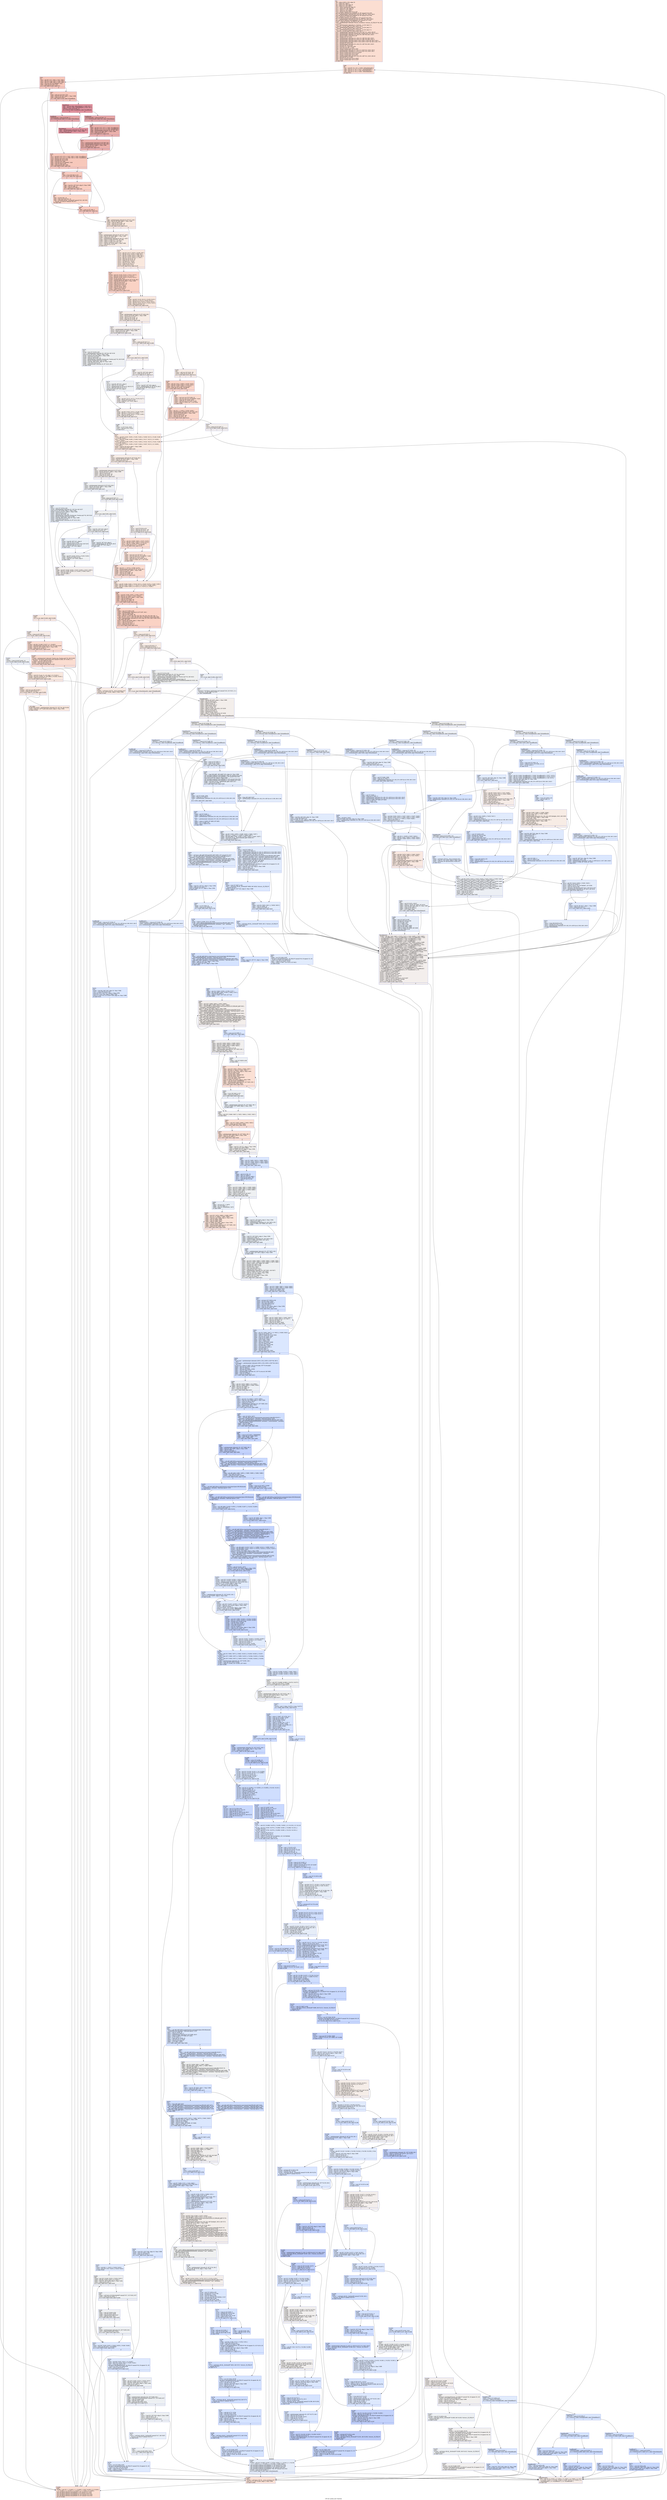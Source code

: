 digraph "CFG for 'printf_core' function" {
	label="CFG for 'printf_core' function";

	Node0x24d39b0 [shape=record,color="#3d50c3ff", style=filled, fillcolor="#f7b59970",label="{%5:\l  %6 = alloca [1835 x i32], align 16\l  %7 = alloca i32, align 4\l  %8 = alloca [25 x i8], align 16\l  %9 = alloca [12 x i8], align 1\l  %10 = alloca %union.arg, align 16\l  %11 = alloca [43 x i8], align 16\l  %12 = alloca [2 x i32], align 4\l  %13 = alloca [4 x i8], align 1\l  %14 = bitcast %union.arg* %10 to i8*\l  call void @llvm.lifetime.start.p0i8(i64 16, i8* nonnull %14) #26\l  %15 = getelementptr inbounds [43 x i8], [43 x i8]* %11, i64 0, i64 0\l  call void @llvm.lifetime.start.p0i8(i64 43, i8* nonnull %15) #26\l  %16 = bitcast [2 x i32]* %12 to i8*\l  call void @llvm.lifetime.start.p0i8(i64 8, i8* nonnull %16) #26\l  %17 = getelementptr inbounds [4 x i8], [4 x i8]* %13, i64 0, i64 0\l  call void @llvm.lifetime.start.p0i8(i64 4, i8* nonnull %17) #26\l  %.not = icmp eq %struct._IO_FILE.0* %0, null\l  %18 = getelementptr inbounds %struct._IO_FILE.0, %struct._IO_FILE.0* %0, i64\l... 0, i32 0\l  %19 = getelementptr inbounds [1 x %struct.__va_list_tag], [1 x\l... %struct.__va_list_tag]* %2, i64 0, i64 0, i32 0\l  %20 = getelementptr inbounds [1 x %struct.__va_list_tag], [1 x\l... %struct.__va_list_tag]* %2, i64 0, i64 0, i32 2\l  %21 = getelementptr inbounds [1 x %struct.__va_list_tag], [1 x\l... %struct.__va_list_tag]* %2, i64 0, i64 0, i32 3\l  %22 = getelementptr inbounds [43 x i8], [43 x i8]* %11, i64 0, i64 43\l  %23 = getelementptr inbounds %union.arg, %union.arg* %10, i64 0, i32 0\l  %24 = getelementptr inbounds [25 x i8], [25 x i8]* %8, i64 0, i64 0\l  %25 = bitcast [1835 x i32]* %6 to i8*\l  %26 = bitcast i32* %7 to i8*\l  %27 = getelementptr inbounds [12 x i8], [12 x i8]* %9, i64 0, i64 0\l  %28 = getelementptr inbounds [12 x i8], [12 x i8]* %9, i64 0, i64 12\l  %29 = getelementptr inbounds [1835 x i32], [1835 x i32]* %6, i64 0, i64 0\l  %30 = getelementptr inbounds [1835 x i32], [1835 x i32]* %6, i64 0, i64 1770\l  %31 = ptrtoint i8* %28 to i64\l  %32 = getelementptr inbounds [25 x i8], [25 x i8]* %8, i64 0, i64 9\l  %33 = ptrtoint i8* %32 to i64\l  %34 = ptrtoint [25 x i8]* %8 to i64\l  %35 = sub nuw nsw i64 -2, %34\l  %36 = bitcast %union.arg* %10 to i64*\l  %37 = getelementptr inbounds [2 x i32], [2 x i32]* %12, i64 0, i64 0\l  %38 = getelementptr inbounds [2 x i32], [2 x i32]* %12, i64 0, i64 1\l  %39 = bitcast %union.arg* %10 to [2 x i32]**\l  %40 = bitcast %union.arg* %10 to i32**\l  %41 = bitcast %union.arg* %10 to i8**\l  %42 = getelementptr inbounds [43 x i8], [43 x i8]* %11, i64 0, i64 42\l  %43 = ptrtoint i8* %22 to i64\l  %44 = bitcast %union.arg* %10 to i64**\l  %45 = bitcast %union.arg* %10 to i16**\l  br label %46\l}"];
	Node0x24d39b0 -> Node0x24d4720;
	Node0x24d4720 [shape=record,color="#3d50c3ff", style=filled, fillcolor="#f7b39670",label="{%46:\l46:                                               \l  %47 = phi i8* [ %1, %5 ], [ %305, %NewDefault62 ]\l  %48 = phi i32 [ 0, %5 ], [ %217, %NewDefault62 ]\l  %49 = phi i32 [ 0, %5 ], [ %58, %NewDefault62 ]\l  %50 = phi i32 [ 0, %5 ], [ %361, %NewDefault62 ]\l  br label %51\l}"];
	Node0x24d4720 -> Node0x24d4770;
	Node0x24d4770 [shape=record,color="#3d50c3ff", style=filled, fillcolor="#ed836670",label="{%51:\l51:                                               \l  %52 = phi i8* [ %77, %95 ], [ %47, %46 ]\l  %53 = phi i32 [ %58, %95 ], [ %49, %46 ]\l  %54 = phi i32 [ %86, %95 ], [ %50, %46 ]\l  %55 = sub nsw i32 2147483647, %53\l  %56 = icmp sgt i32 %54, %55\l  br i1 %56, label %1462, label %57\l|{<s0>T|<s1>F}}"];
	Node0x24d4770:s0 -> Node0x24dae90;
	Node0x24d4770:s1 -> Node0x24d47c0;
	Node0x24d47c0 [shape=record,color="#3d50c3ff", style=filled, fillcolor="#ed836670",label="{%57:\l57:                                               \l  %58 = add nsw i32 %54, %53\l  %59 = load i8, i8* %52, align 1, !tbaa !1086\l  %60 = icmp eq i8 %59, 0\l  br i1 %60, label %1439, label %NodeBlock\l|{<s0>T|<s1>F}}"];
	Node0x24d47c0:s0 -> Node0x24dabc0;
	Node0x24d47c0:s1 -> Node0x24d4810;
	Node0x24d4810 [shape=record,color="#b70d28ff", style=filled, fillcolor="#b70d2870",label="{NodeBlock:                                        \l  %61 = phi i8 [ %64, %NewDefault ], [ %59, %57 ]\l  %62 = phi i8* [ %63, %NewDefault ], [ %52, %57 ]\l  %Pivot = icmp slt i8 %61, 37\l  br i1 %Pivot, label %LeafBlock, label %LeafBlock3\l|{<s0>T|<s1>F}}"];
	Node0x24d4810:s0 -> Node0x24d48b0;
	Node0x24d4810:s1 -> Node0x24d4860;
	Node0x24d4860 [shape=record,color="#3d50c3ff", style=filled, fillcolor="#c5333470",label="{LeafBlock3:                                       \l  %SwitchLeaf4 = icmp eq i8 %61, 37\l  br i1 %SwitchLeaf4, label %65, label %NewDefault\l|{<s0>T|<s1>F}}"];
	Node0x24d4860:s0 -> Node0x24d4950;
	Node0x24d4860:s1 -> Node0x24d4900;
	Node0x24d48b0 [shape=record,color="#3d50c3ff", style=filled, fillcolor="#c5333470",label="{LeafBlock:                                        \l  %SwitchLeaf = icmp eq i8 %61, 0\l  br i1 %SwitchLeaf, label %76, label %NewDefault\l|{<s0>T|<s1>F}}"];
	Node0x24d48b0:s0 -> Node0x24d49f0;
	Node0x24d48b0:s1 -> Node0x24d4900;
	Node0x24d4900 [shape=record,color="#b70d28ff", style=filled, fillcolor="#b70d2870",label="{NewDefault:                                       \l  %63 = getelementptr inbounds i8, i8* %62, i64 1\l  %64 = load i8, i8* %63, align 1, !tbaa !1086\l  br label %NodeBlock\l}"];
	Node0x24d4900 -> Node0x24d4810;
	Node0x24d4950 [shape=record,color="#3d50c3ff", style=filled, fillcolor="#d24b4070",label="{%65:\l65:                                               \l  %66 = phi i8* [ %72, %71 ], [ %62, %LeafBlock3 ]\l  %67 = phi i8* [ %73, %71 ], [ %62, %LeafBlock3 ]\l  %68 = getelementptr inbounds i8, i8* %67, i64 1\l  %69 = load i8, i8* %68, align 1, !tbaa !1086\l  %70 = icmp eq i8 %69, 37\l  br i1 %70, label %71, label %76\l|{<s0>T|<s1>F}}"];
	Node0x24d4950:s0 -> Node0x24d49a0;
	Node0x24d4950:s1 -> Node0x24d49f0;
	Node0x24d49a0 [shape=record,color="#3d50c3ff", style=filled, fillcolor="#d24b4070",label="{%71:\l71:                                               \l  %72 = getelementptr inbounds i8, i8* %66, i64 1\l  %73 = getelementptr inbounds i8, i8* %67, i64 2\l  %74 = load i8, i8* %73, align 1, !tbaa !1086\l  %75 = icmp eq i8 %74, 37\l  br i1 %75, label %65, label %76\l|{<s0>T|<s1>F}}"];
	Node0x24d49a0:s0 -> Node0x24d4950;
	Node0x24d49a0:s1 -> Node0x24d49f0;
	Node0x24d49f0 [shape=record,color="#3d50c3ff", style=filled, fillcolor="#ed836670",label="{%76:\l76:                                               \l  %77 = phi i8* [ %73, %71 ], [ %67, %65 ], [ %62, %LeafBlock ]\l  %78 = phi i8* [ %72, %71 ], [ %66, %65 ], [ %62, %LeafBlock ]\l  %79 = ptrtoint i8* %78 to i64\l  %80 = ptrtoint i8* %52 to i64\l  %81 = sub i64 %79, %80\l  %82 = sub nsw i32 2147483647, %58\l  %83 = sext i32 %82 to i64\l  %84 = icmp sgt i64 %81, %83\l  br i1 %84, label %1462, label %85\l|{<s0>T|<s1>F}}"];
	Node0x24d49f0:s0 -> Node0x24dae90;
	Node0x24d49f0:s1 -> Node0x24d4a40;
	Node0x24d4a40 [shape=record,color="#3d50c3ff", style=filled, fillcolor="#ef886b70",label="{%85:\l85:                                               \l  %86 = trunc i64 %81 to i32\l  br i1 %.not, label %95, label %87\l|{<s0>T|<s1>F}}"];
	Node0x24d4a40:s0 -> Node0x24d4b30;
	Node0x24d4a40:s1 -> Node0x24d4a90;
	Node0x24d4a90 [shape=record,color="#3d50c3ff", style=filled, fillcolor="#f2907270",label="{%87:\l87:                                               \l  %88 = load i32, i32* %18, align 8, !tbaa !1089\l  %89 = and i32 %88, 32\l  %90 = icmp eq i32 %89, 0\l  br i1 %90, label %91, label %95\l|{<s0>T|<s1>F}}"];
	Node0x24d4a90:s0 -> Node0x24d4ae0;
	Node0x24d4a90:s1 -> Node0x24d4b30;
	Node0x24d4ae0 [shape=record,color="#3d50c3ff", style=filled, fillcolor="#f5a08170",label="{%91:\l91:                                               \l  %92 = shl i64 %81, 32\l  %93 = ashr exact i64 %92, 32\l  %94 = call fastcc i64 @__fwritex(i8* nonnull %52, i64 %93,\l... %struct._IO_FILE.0* nonnull %0) #27\l  br label %95\l}"];
	Node0x24d4ae0 -> Node0x24d4b30;
	Node0x24d4b30 [shape=record,color="#3d50c3ff", style=filled, fillcolor="#ef886b70",label="{%95:\l95:                                               \l  %96 = icmp eq i32 %86, 0\l  br i1 %96, label %97, label %51\l|{<s0>T|<s1>F}}"];
	Node0x24d4b30:s0 -> Node0x24d4b80;
	Node0x24d4b30:s1 -> Node0x24d4770;
	Node0x24d4b80 [shape=record,color="#3d50c3ff", style=filled, fillcolor="#f2cab570",label="{%97:\l97:                                               \l  %98 = getelementptr inbounds i8, i8* %77, i64 1\l  %99 = load i8, i8* %98, align 1, !tbaa !1086\l  %100 = sext i8 %99 to i32\l  %101 = add nsw i32 %100, -48\l  %102 = icmp ult i32 %101, 10\l  br i1 %102, label %103, label %113\l|{<s0>T|<s1>F}}"];
	Node0x24d4b80:s0 -> Node0x24d4bd0;
	Node0x24d4b80:s1 -> Node0x24d4c20;
	Node0x24d4bd0 [shape=record,color="#3d50c3ff", style=filled, fillcolor="#ecd3c570",label="{%103:\l103:                                              \l  %104 = getelementptr inbounds i8, i8* %77, i64 2\l  %105 = load i8, i8* %104, align 1, !tbaa !1086\l  %106 = icmp eq i8 %105, 36\l  %107 = getelementptr inbounds i8, i8* %77, i64 3\l  %108 = select i1 %106, i8* %107, i8* %98\l  %109 = select i1 %106, i32 1, i32 %48\l  %110 = select i1 %106, i32 %101, i32 -1\l  %111 = load i8, i8* %108, align 1, !tbaa !1086\l  %112 = sext i8 %111 to i32\l  br label %113\l}"];
	Node0x24d4bd0 -> Node0x24d4c20;
	Node0x24d4c20 [shape=record,color="#3d50c3ff", style=filled, fillcolor="#f2cab570",label="{%113:\l113:                                              \l  %114 = phi i32 [ %112, %103 ], [ %100, %97 ]\l  %115 = phi i8 [ %111, %103 ], [ %99, %97 ]\l  %116 = phi i8* [ %108, %103 ], [ %98, %97 ]\l  %117 = phi i32 [ %109, %103 ], [ %48, %97 ]\l  %118 = phi i32 [ %110, %103 ], [ -1, %97 ]\l  %119 = add nsw i32 %114, -32\l  %120 = icmp ult i32 %119, 32\l  %121 = shl nuw i32 1, %119\l  %122 = and i32 %121, 75913\l  %123 = icmp ne i32 %122, 0\l  %124 = and i1 %120, %123\l  br i1 %124, label %125, label %139\l|{<s0>T|<s1>F}}"];
	Node0x24d4c20:s0 -> Node0x24d4c70;
	Node0x24d4c20:s1 -> Node0x24d4cc0;
	Node0x24d4c70 [shape=record,color="#3d50c3ff", style=filled, fillcolor="#f4987a70",label="{%125:\l125:                                              \l  %126 = phi i32 [ %135, %125 ], [ %121, %113 ]\l  %127 = phi i32 [ %129, %125 ], [ 0, %113 ]\l  %128 = phi i8* [ %130, %125 ], [ %116, %113 ]\l  %129 = or i32 %126, %127\l  %130 = getelementptr inbounds i8, i8* %128, i64 1\l  %131 = load i8, i8* %130, align 1, !tbaa !1086\l  %132 = sext i8 %131 to i32\l  %133 = add nsw i32 %132, -32\l  %134 = icmp ult i32 %133, 32\l  %135 = shl nuw i32 1, %133\l  %136 = and i32 %135, 75913\l  %137 = icmp ne i32 %136, 0\l  %138 = and i1 %134, %137\l  br i1 %138, label %125, label %139\l|{<s0>T|<s1>F}}"];
	Node0x24d4c70:s0 -> Node0x24d4c70;
	Node0x24d4c70:s1 -> Node0x24d4cc0;
	Node0x24d4cc0 [shape=record,color="#3d50c3ff", style=filled, fillcolor="#f2cab570",label="{%139:\l139:                                              \l  %140 = phi i8* [ %116, %113 ], [ %130, %125 ]\l  %141 = phi i32 [ 0, %113 ], [ %129, %125 ]\l  %142 = phi i8 [ %115, %113 ], [ %131, %125 ]\l  %143 = phi i32 [ %114, %113 ], [ %132, %125 ]\l  %144 = icmp eq i8 %142, 42\l  br i1 %144, label %145, label %192\l|{<s0>T|<s1>F}}"];
	Node0x24d4cc0:s0 -> Node0x24d4d10;
	Node0x24d4cc0:s1 -> Node0x24d5080;
	Node0x24d4d10 [shape=record,color="#3d50c3ff", style=filled, fillcolor="#ecd3c570",label="{%145:\l145:                                              \l  %146 = getelementptr inbounds i8, i8* %140, i64 1\l  %147 = load i8, i8* %146, align 1, !tbaa !1086\l  %148 = sext i8 %147 to i32\l  %149 = add nsw i32 %148, -48\l  %150 = icmp ult i32 %149, 10\l  br i1 %150, label %151, label %166\l|{<s0>T|<s1>F}}"];
	Node0x24d4d10:s0 -> Node0x24d4d60;
	Node0x24d4d10:s1 -> Node0x24d4e00;
	Node0x24d4d60 [shape=record,color="#3d50c3ff", style=filled, fillcolor="#e3d9d370",label="{%151:\l151:                                              \l  %152 = getelementptr inbounds i8, i8* %140, i64 2\l  %153 = load i8, i8* %152, align 1, !tbaa !1086\l  %154 = icmp eq i8 %153, 36\l  br i1 %154, label %155, label %166\l|{<s0>T|<s1>F}}"];
	Node0x24d4d60:s0 -> Node0x24d4db0;
	Node0x24d4d60:s1 -> Node0x24d4e00;
	Node0x24d4db0 [shape=record,color="#3d50c3ff", style=filled, fillcolor="#d9dce170",label="{%155:\l155:                                              \l  %156 = zext i32 %149 to i64\l  %157 = getelementptr inbounds i32, i32* %4, i64 %156\l  store i32 10, i32* %157, align 4, !tbaa !1094\l  %158 = load i8, i8* %146, align 1, !tbaa !1086\l  %159 = sext i8 %158 to i64\l  %160 = add nsw i64 %159, -48\l  %161 = getelementptr inbounds %union.arg, %union.arg* %3, i64 %160\l  %162 = bitcast %union.arg* %161 to i64*\l  %163 = load i64, i64* %162, align 16, !tbaa !1086\l  %164 = trunc i64 %163 to i32\l  %165 = getelementptr inbounds i8, i8* %140, i64 3\l  br label %184\l}"];
	Node0x24d4db0 -> Node0x24d4fe0;
	Node0x24d4e00 [shape=record,color="#3d50c3ff", style=filled, fillcolor="#e8d6cc70",label="{%166:\l166:                                              \l  %167 = icmp eq i32 %117, 0\l  br i1 %167, label %168, label %1460\l|{<s0>T|<s1>F}}"];
	Node0x24d4e00:s0 -> Node0x24d4e50;
	Node0x24d4e00:s1 -> Node0x24dae40;
	Node0x24d4e50 [shape=record,color="#3d50c3ff", style=filled, fillcolor="#e8d6cc70",label="{%168:\l168:                                              \l  br i1 %.not, label %215, label %169\l|{<s0>T|<s1>F}}"];
	Node0x24d4e50:s0 -> Node0x24d5210;
	Node0x24d4e50:s1 -> Node0x24d4ea0;
	Node0x24d4ea0 [shape=record,color="#3d50c3ff", style=filled, fillcolor="#e3d9d370",label="{%169:\l169:                                              \l  %170 = load i32, i32* %19, align 8\l  %171 = icmp ult i32 %170, 41\l  br i1 %171, label %172, label %177\l|{<s0>T|<s1>F}}"];
	Node0x24d4ea0:s0 -> Node0x24d4ef0;
	Node0x24d4ea0:s1 -> Node0x24d4f40;
	Node0x24d4ef0 [shape=record,color="#3d50c3ff", style=filled, fillcolor="#d9dce170",label="{%172:\l172:                                              \l  %173 = load i8*, i8** %21, align 8\l  %174 = zext i32 %170 to i64\l  %175 = getelementptr i8, i8* %173, i64 %174\l  %176 = add nuw nsw i32 %170, 8\l  store i32 %176, i32* %19, align 8\l  br label %180\l}"];
	Node0x24d4ef0 -> Node0x24d4f90;
	Node0x24d4f40 [shape=record,color="#3d50c3ff", style=filled, fillcolor="#d9dce170",label="{%177:\l177:                                              \l  %178 = load i8*, i8** %20, align 8\l  %179 = getelementptr i8, i8* %178, i64 8\l  store i8* %179, i8** %20, align 8\l  br label %180\l}"];
	Node0x24d4f40 -> Node0x24d4f90;
	Node0x24d4f90 [shape=record,color="#3d50c3ff", style=filled, fillcolor="#e3d9d370",label="{%180:\l180:                                              \l  %181 = phi i8* [ %175, %172 ], [ %178, %177 ]\l  %182 = bitcast i8* %181 to i32*\l  %183 = load i32, i32* %182, align 4\l  br label %184\l}"];
	Node0x24d4f90 -> Node0x24d4fe0;
	Node0x24d4fe0 [shape=record,color="#3d50c3ff", style=filled, fillcolor="#e8d6cc70",label="{%184:\l184:                                              \l  %185 = phi i8* [ %165, %155 ], [ %146, %180 ]\l  %186 = phi i32 [ 1, %155 ], [ 0, %180 ]\l  %187 = phi i32 [ %164, %155 ], [ %183, %180 ]\l  %188 = icmp slt i32 %187, 0\l  br i1 %188, label %189, label %215\l|{<s0>T|<s1>F}}"];
	Node0x24d4fe0:s0 -> Node0x24d5030;
	Node0x24d4fe0:s1 -> Node0x24d5210;
	Node0x24d5030 [shape=record,color="#3d50c3ff", style=filled, fillcolor="#dbdcde70",label="{%189:\l189:                                              \l  %190 = or i32 %141, 8192\l  %191 = sub nsw i32 0, %187\l  br label %215\l}"];
	Node0x24d5030 -> Node0x24d5210;
	Node0x24d5080 [shape=record,color="#3d50c3ff", style=filled, fillcolor="#ecd3c570",label="{%192:\l192:                                              \l  %193 = add nsw i32 %143, -48\l  %194 = icmp ult i32 %193, 10\l  br i1 %194, label %195, label %215\l|{<s0>T|<s1>F}}"];
	Node0x24d5080:s0 -> Node0x24d50d0;
	Node0x24d5080:s1 -> Node0x24d5210;
	Node0x24d50d0 [shape=record,color="#3d50c3ff", style=filled, fillcolor="#f6a38570",label="{%195:\l195:                                              \l  %196 = phi i32 [ %211, %206 ], [ %193, %192 ]\l  %197 = phi i8* [ %208, %206 ], [ %140, %192 ]\l  %198 = phi i32 [ %207, %206 ], [ 0, %192 ]\l  %199 = icmp ugt i32 %198, 214748364\l  br i1 %199, label %206, label %200\l|{<s0>T|<s1>F}}"];
	Node0x24d50d0:s0 -> Node0x24d5170;
	Node0x24d50d0:s1 -> Node0x24d5120;
	Node0x24d5120 [shape=record,color="#3d50c3ff", style=filled, fillcolor="#f7b39670",label="{%200:\l200:                                              \l  %201 = mul nuw nsw i32 %198, 10\l  %202 = sub nuw nsw i32 2147483647, %201\l  %203 = icmp sgt i32 %196, %202\l  %204 = add nuw nsw i32 %201, %196\l  %205 = select i1 %203, i32 -1, i32 %204\l  br label %206\l}"];
	Node0x24d5120 -> Node0x24d5170;
	Node0x24d5170 [shape=record,color="#3d50c3ff", style=filled, fillcolor="#f6a38570",label="{%206:\l206:                                              \l  %207 = phi i32 [ -1, %195 ], [ %205, %200 ]\l  %208 = getelementptr inbounds i8, i8* %197, i64 1\l  %209 = load i8, i8* %208, align 1, !tbaa !1086\l  %210 = sext i8 %209 to i32\l  %211 = add nsw i32 %210, -48\l  %212 = icmp ult i32 %211, 10\l  br i1 %212, label %195, label %213\l|{<s0>T|<s1>F}}"];
	Node0x24d5170:s0 -> Node0x24d50d0;
	Node0x24d5170:s1 -> Node0x24d51c0;
	Node0x24d51c0 [shape=record,color="#3d50c3ff", style=filled, fillcolor="#e3d9d370",label="{%213:\l213:                                              \l  %214 = icmp slt i32 %207, 0\l  br i1 %214, label %1462, label %215\l|{<s0>T|<s1>F}}"];
	Node0x24d51c0:s0 -> Node0x24dae90;
	Node0x24d51c0:s1 -> Node0x24d5210;
	Node0x24d5210 [shape=record,color="#3d50c3ff", style=filled, fillcolor="#f2cab570",label="{%215:\l215:                                              \l  %216 = phi i8* [ %185, %189 ], [ %185, %184 ], [ %208, %213 ], [ %146, %168\l... ], [ %140, %192 ]\l  %217 = phi i32 [ %186, %189 ], [ %186, %184 ], [ %117, %213 ], [ 0, %168 ],\l... [ %117, %192 ]\l  %218 = phi i32 [ %190, %189 ], [ %141, %184 ], [ %141, %213 ], [ %141, %168\l... ], [ %141, %192 ]\l  %219 = phi i32 [ %191, %189 ], [ %187, %184 ], [ %207, %213 ], [ 0, %168 ],\l... [ 0, %192 ]\l  %220 = load i8, i8* %216, align 1, !tbaa !1086\l  %221 = icmp eq i8 %220, 46\l  br i1 %221, label %222, label %292\l|{<s0>T|<s1>F}}"];
	Node0x24d5210:s0 -> Node0x24d5260;
	Node0x24d5210:s1 -> Node0x24d5710;
	Node0x24d5260 [shape=record,color="#3d50c3ff", style=filled, fillcolor="#ecd3c570",label="{%222:\l222:                                              \l  %223 = getelementptr inbounds i8, i8* %216, i64 1\l  %224 = load i8, i8* %223, align 1, !tbaa !1086\l  %225 = icmp eq i8 %224, 42\l  br i1 %225, label %226, label %270\l|{<s0>T|<s1>F}}"];
	Node0x24d5260:s0 -> Node0x24d52b0;
	Node0x24d5260:s1 -> Node0x24d55d0;
	Node0x24d52b0 [shape=record,color="#3d50c3ff", style=filled, fillcolor="#e3d9d370",label="{%226:\l226:                                              \l  %227 = getelementptr inbounds i8, i8* %216, i64 2\l  %228 = load i8, i8* %227, align 1, !tbaa !1086\l  %229 = sext i8 %228 to i32\l  %230 = add nsw i32 %229, -48\l  %231 = icmp ult i32 %230, 10\l  br i1 %231, label %232, label %247\l|{<s0>T|<s1>F}}"];
	Node0x24d52b0:s0 -> Node0x24d5300;
	Node0x24d52b0:s1 -> Node0x24d53a0;
	Node0x24d5300 [shape=record,color="#3d50c3ff", style=filled, fillcolor="#d9dce170",label="{%232:\l232:                                              \l  %233 = getelementptr inbounds i8, i8* %216, i64 3\l  %234 = load i8, i8* %233, align 1, !tbaa !1086\l  %235 = icmp eq i8 %234, 36\l  br i1 %235, label %236, label %247\l|{<s0>T|<s1>F}}"];
	Node0x24d5300:s0 -> Node0x24d5350;
	Node0x24d5300:s1 -> Node0x24d53a0;
	Node0x24d5350 [shape=record,color="#3d50c3ff", style=filled, fillcolor="#cedaeb70",label="{%236:\l236:                                              \l  %237 = zext i32 %230 to i64\l  %238 = getelementptr inbounds i32, i32* %4, i64 %237\l  store i32 10, i32* %238, align 4, !tbaa !1094\l  %239 = load i8, i8* %227, align 1, !tbaa !1086\l  %240 = sext i8 %239 to i64\l  %241 = add nsw i64 %240, -48\l  %242 = getelementptr inbounds %union.arg, %union.arg* %3, i64 %241\l  %243 = bitcast %union.arg* %242 to i64*\l  %244 = load i64, i64* %243, align 16, !tbaa !1086\l  %245 = trunc i64 %244 to i32\l  %246 = getelementptr inbounds i8, i8* %216, i64 4\l  br label %265\l}"];
	Node0x24d5350 -> Node0x24d5580;
	Node0x24d53a0 [shape=record,color="#3d50c3ff", style=filled, fillcolor="#dedcdb70",label="{%247:\l247:                                              \l  %248 = icmp eq i32 %217, 0\l  br i1 %248, label %249, label %1460\l|{<s0>T|<s1>F}}"];
	Node0x24d53a0:s0 -> Node0x24d53f0;
	Node0x24d53a0:s1 -> Node0x24dae40;
	Node0x24d53f0 [shape=record,color="#3d50c3ff", style=filled, fillcolor="#dedcdb70",label="{%249:\l249:                                              \l  br i1 %.not, label %265, label %250\l|{<s0>T|<s1>F}}"];
	Node0x24d53f0:s0 -> Node0x24d5580;
	Node0x24d53f0:s1 -> Node0x24d5440;
	Node0x24d5440 [shape=record,color="#3d50c3ff", style=filled, fillcolor="#d9dce170",label="{%250:\l250:                                              \l  %251 = load i32, i32* %19, align 8\l  %252 = icmp ult i32 %251, 41\l  br i1 %252, label %253, label %258\l|{<s0>T|<s1>F}}"];
	Node0x24d5440:s0 -> Node0x24d5490;
	Node0x24d5440:s1 -> Node0x24d54e0;
	Node0x24d5490 [shape=record,color="#3d50c3ff", style=filled, fillcolor="#cedaeb70",label="{%253:\l253:                                              \l  %254 = load i8*, i8** %21, align 8\l  %255 = zext i32 %251 to i64\l  %256 = getelementptr i8, i8* %254, i64 %255\l  %257 = add nuw nsw i32 %251, 8\l  store i32 %257, i32* %19, align 8\l  br label %261\l}"];
	Node0x24d5490 -> Node0x24d5530;
	Node0x24d54e0 [shape=record,color="#3d50c3ff", style=filled, fillcolor="#cedaeb70",label="{%258:\l258:                                              \l  %259 = load i8*, i8** %20, align 8\l  %260 = getelementptr i8, i8* %259, i64 8\l  store i8* %260, i8** %20, align 8\l  br label %261\l}"];
	Node0x24d54e0 -> Node0x24d5530;
	Node0x24d5530 [shape=record,color="#3d50c3ff", style=filled, fillcolor="#d9dce170",label="{%261:\l261:                                              \l  %262 = phi i8* [ %256, %253 ], [ %259, %258 ]\l  %263 = bitcast i8* %262 to i32*\l  %264 = load i32, i32* %263, align 4\l  br label %265\l}"];
	Node0x24d5530 -> Node0x24d5580;
	Node0x24d5580 [shape=record,color="#3d50c3ff", style=filled, fillcolor="#e3d9d370",label="{%265:\l265:                                              \l  %266 = phi i8* [ %246, %236 ], [ %227, %249 ], [ %227, %261 ]\l  %267 = phi i32 [ %245, %236 ], [ 0, %249 ], [ %264, %261 ]\l  %268 = lshr i32 %267, 31\l  %269 = xor i32 %268, 1\l  br label %292\l}"];
	Node0x24d5580 -> Node0x24d5710;
	Node0x24d55d0 [shape=record,color="#3d50c3ff", style=filled, fillcolor="#e3d9d370",label="{%270:\l270:                                              \l  %271 = sext i8 %224 to i32\l  %272 = add nsw i32 %271, -48\l  %273 = icmp ult i32 %272, 10\l  br i1 %273, label %274, label %292\l|{<s0>T|<s1>F}}"];
	Node0x24d55d0:s0 -> Node0x24d5620;
	Node0x24d55d0:s1 -> Node0x24d5710;
	Node0x24d5620 [shape=record,color="#3d50c3ff", style=filled, fillcolor="#f7b39670",label="{%274:\l274:                                              \l  %275 = phi i32 [ %290, %285 ], [ %272, %270 ]\l  %276 = phi i8* [ %287, %285 ], [ %223, %270 ]\l  %277 = phi i32 [ %286, %285 ], [ 0, %270 ]\l  %278 = icmp ugt i32 %277, 214748364\l  br i1 %278, label %285, label %279\l|{<s0>T|<s1>F}}"];
	Node0x24d5620:s0 -> Node0x24d56c0;
	Node0x24d5620:s1 -> Node0x24d5670;
	Node0x24d5670 [shape=record,color="#3d50c3ff", style=filled, fillcolor="#f6bfa670",label="{%279:\l279:                                              \l  %280 = mul nuw nsw i32 %277, 10\l  %281 = sub nuw nsw i32 2147483647, %280\l  %282 = icmp sgt i32 %275, %281\l  %283 = add nuw nsw i32 %280, %275\l  %284 = select i1 %282, i32 -1, i32 %283\l  br label %285\l}"];
	Node0x24d5670 -> Node0x24d56c0;
	Node0x24d56c0 [shape=record,color="#3d50c3ff", style=filled, fillcolor="#f7b39670",label="{%285:\l285:                                              \l  %286 = phi i32 [ -1, %274 ], [ %284, %279 ]\l  %287 = getelementptr inbounds i8, i8* %276, i64 1\l  %288 = load i8, i8* %287, align 1, !tbaa !1086\l  %289 = sext i8 %288 to i32\l  %290 = add nsw i32 %289, -48\l  %291 = icmp ult i32 %290, 10\l  br i1 %291, label %274, label %292\l|{<s0>T|<s1>F}}"];
	Node0x24d56c0:s0 -> Node0x24d5620;
	Node0x24d56c0:s1 -> Node0x24d5710;
	Node0x24d5710 [shape=record,color="#3d50c3ff", style=filled, fillcolor="#f2cab570",label="{%292:\l292:                                              \l  %293 = phi i8* [ %266, %265 ], [ %216, %215 ], [ %223, %270 ], [ %287, %285 ]\l  %294 = phi i32 [ %267, %265 ], [ -1, %215 ], [ 0, %270 ], [ %286, %285 ]\l  %295 = phi i32 [ %269, %265 ], [ 0, %215 ], [ 1, %270 ], [ 1, %285 ]\l  br label %296\l}"];
	Node0x24d5710 -> Node0x24d5760;
	Node0x24d5760 [shape=record,color="#3d50c3ff", style=filled, fillcolor="#f4987a70",label="{%296:\l296:                                              \l  %297 = phi i8* [ %293, %292 ], [ %305, %303 ]\l  %298 = phi i32 [ 0, %292 ], [ %311, %303 ]\l  %299 = load i8, i8* %297, align 1, !tbaa !1086\l  %300 = sext i8 %299 to i32\l  %301 = add nsw i32 %300, -65\l  %302 = icmp ugt i32 %301, 57\l  br i1 %302, label %1460, label %303\l|{<s0>T|<s1>F}}"];
	Node0x24d5760:s0 -> Node0x24dae40;
	Node0x24d5760:s1 -> Node0x24d57b0;
	Node0x24d57b0 [shape=record,color="#3d50c3ff", style=filled, fillcolor="#f4987a70",label="{%303:\l303:                                              \l  %304 = zext i32 %298 to i64\l  %305 = getelementptr inbounds i8, i8* %297, i64 1\l  %306 = sext i8 %299 to i64\l  %307 = add nsw i64 %306, -65\l  %308 = bitcast \<\{ [58 x i8], [58 x i8], [58 x i8], [58 x i8], [58 x i8], \<\{\l... [46 x i8], [12 x i8] \}\>, [58 x i8], [58 x i8] \}\>* @states to [8 x [58 x i8]]*\l  %309 = getelementptr inbounds [8 x [58 x i8]], [8 x [58 x i8]]* %308, i64 0,\l... i64 %304, i64 %307\l  %310 = load i8, i8* %309, align 1, !tbaa !1086\l  %311 = zext i8 %310 to i32\l  %312 = add nsw i32 %311, -1\l  %313 = icmp ult i32 %312, 8\l  br i1 %313, label %296, label %314\l|{<s0>T|<s1>F}}"];
	Node0x24d57b0:s0 -> Node0x24d5760;
	Node0x24d57b0:s1 -> Node0x24d5800;
	Node0x24d5800 [shape=record,color="#3d50c3ff", style=filled, fillcolor="#ecd3c570",label="{%314:\l314:                                              \l  %315 = icmp eq i8 %310, 0\l  br i1 %315, label %1460, label %316\l|{<s0>T|<s1>F}}"];
	Node0x24d5800:s0 -> Node0x24dae40;
	Node0x24d5800:s1 -> Node0x24d5850;
	Node0x24d5850 [shape=record,color="#3d50c3ff", style=filled, fillcolor="#ecd3c570",label="{%316:\l316:                                              \l  %317 = icmp eq i8 %310, 27\l  %318 = icmp sgt i32 %118, -1\l  br i1 %317, label %319, label %320\l|{<s0>T|<s1>F}}"];
	Node0x24d5850:s0 -> Node0x24d58a0;
	Node0x24d5850:s1 -> Node0x24d58f0;
	Node0x24d58a0 [shape=record,color="#3d50c3ff", style=filled, fillcolor="#e3d9d370",label="{%319:\l319:                                              \l  br i1 %318, label %1460, label %328\l|{<s0>T|<s1>F}}"];
	Node0x24d58a0:s0 -> Node0x24dae40;
	Node0x24d58a0:s1 -> Node0x24d5a30;
	Node0x24d58f0 [shape=record,color="#3d50c3ff", style=filled, fillcolor="#e3d9d370",label="{%320:\l320:                                              \l  br i1 %318, label %321, label %326\l|{<s0>T|<s1>F}}"];
	Node0x24d58f0:s0 -> Node0x24d5940;
	Node0x24d58f0:s1 -> Node0x24d5990;
	Node0x24d5940 [shape=record,color="#3d50c3ff", style=filled, fillcolor="#dbdcde70",label="{%321:\l321:                                              \l  %322 = zext i32 %118 to i64\l  %323 = getelementptr inbounds i32, i32* %4, i64 %322\l  store i32 %311, i32* %323, align 4, !tbaa !1094\l  %324 = getelementptr inbounds %union.arg, %union.arg* %3, i64 %322\l  %325 = bitcast %union.arg* %324 to i8*\l  call void @llvm.memcpy.p0i8.p0i8.i64(i8* nonnull align 16\l... dereferenceable(16) %14, i8* nonnull align 16 dereferenceable(16) %325, i64\l... 16, i1 false), !tbaa.struct !1095\l  br label %328\l}"];
	Node0x24d5940 -> Node0x24d5a30;
	Node0x24d5990 [shape=record,color="#3d50c3ff", style=filled, fillcolor="#d4dbe670",label="{%326:\l326:                                              \l  br i1 %.not, label %1464, label %327\l|{<s0>T|<s1>F}}"];
	Node0x24d5990:s0 -> Node0x24daee0;
	Node0x24d5990:s1 -> Node0x24d59e0;
	Node0x24d59e0 [shape=record,color="#3d50c3ff", style=filled, fillcolor="#d4dbe670",label="{%327:\l327:                                              \l  call fastcc void @pop_arg(%union.arg* nonnull %10, i32 %311, [1 x\l... %struct.__va_list_tag]* %2) #28\l  br label %NodeBlock60\l}"];
	Node0x24d59e0 -> Node0x24d5a80;
	Node0x24d5a30 [shape=record,color="#3d50c3ff", style=filled, fillcolor="#e8d6cc70",label="{%328:\l328:                                              \l  br i1 %.not, label %NewDefault62, label %NodeBlock60\l|{<s0>T|<s1>F}}"];
	Node0x24d5a30:s0 -> Node0x24d6660;
	Node0x24d5a30:s1 -> Node0x24d5a80;
	Node0x24d5a80 [shape=record,color="#3d50c3ff", style=filled, fillcolor="#e5d8d170",label="{NodeBlock60:                                      \l  %329 = load i8, i8* %297, align 1, !tbaa !1086\l  %330 = sext i8 %329 to i32\l  %331 = icmp ne i32 %298, 0\l  %332 = and i32 %330, 15\l  %333 = icmp eq i32 %332, 3\l  %334 = and i1 %331, %333\l  %335 = and i32 %330, -33\l  %336 = select i1 %334, i32 %335, i32 %330\l  %337 = and i32 %218, 8192\l  %338 = icmp eq i32 %337, 0\l  %339 = and i32 %218, -65537\l  %340 = select i1 %338, i32 %218, i32 %339\l  %Pivot61 = icmp slt i32 %336, 101\l  br i1 %Pivot61, label %NodeBlock30, label %NodeBlock58\l|{<s0>T|<s1>F}}"];
	Node0x24d5a80:s0 -> Node0x24d5f30;
	Node0x24d5a80:s1 -> Node0x24d5ad0;
	Node0x24d5ad0 [shape=record,color="#3d50c3ff", style=filled, fillcolor="#dedcdb70",label="{NodeBlock58:                                      \l  %Pivot59 = icmp slt i32 %336, 111\l  br i1 %Pivot59, label %NodeBlock40, label %NodeBlock56\l|{<s0>T|<s1>F}}"];
	Node0x24d5ad0:s0 -> Node0x24d5da0;
	Node0x24d5ad0:s1 -> Node0x24d5b20;
	Node0x24d5b20 [shape=record,color="#3d50c3ff", style=filled, fillcolor="#d4dbe670",label="{NodeBlock56:                                      \l  %Pivot57 = icmp slt i32 %336, 115\l  br i1 %Pivot57, label %NodeBlock44, label %NodeBlock54\l|{<s0>T|<s1>F}}"];
	Node0x24d5b20:s0 -> Node0x24d5d00;
	Node0x24d5b20:s1 -> Node0x24d5b70;
	Node0x24d5b70 [shape=record,color="#3d50c3ff", style=filled, fillcolor="#c7d7f070",label="{NodeBlock54:                                      \l  %Pivot55 = icmp slt i32 %336, 117\l  br i1 %Pivot55, label %LeafBlock46, label %NodeBlock52\l|{<s0>T|<s1>F}}"];
	Node0x24d5b70:s0 -> Node0x24d5cb0;
	Node0x24d5b70:s1 -> Node0x24d5bc0;
	Node0x24d5bc0 [shape=record,color="#3d50c3ff", style=filled, fillcolor="#bbd1f870",label="{NodeBlock52:                                      \l  %Pivot53 = icmp slt i32 %336, 120\l  br i1 %Pivot53, label %LeafBlock48, label %LeafBlock50\l|{<s0>T|<s1>F}}"];
	Node0x24d5bc0:s0 -> Node0x24d5c60;
	Node0x24d5bc0:s1 -> Node0x24d5c10;
	Node0x24d5c10 [shape=record,color="#3d50c3ff", style=filled, fillcolor="#aec9fc70",label="{LeafBlock50:                                      \l  %SwitchLeaf51 = icmp eq i32 %336, 120\l  %341 = getelementptr inbounds [10 x i8], [10 x i8]* @.str.1106, i64 0, i64 0\l  br i1 %SwitchLeaf51, label %378, label %NewDefault5\l|{<s0>T|<s1>F}}"];
	Node0x24d5c10:s0 -> Node0x24d6840;
	Node0x24d5c10:s1 -> Node0x24da990;
	Node0x24d5c60 [shape=record,color="#3d50c3ff", style=filled, fillcolor="#aec9fc70",label="{LeafBlock48:                                      \l  %SwitchLeaf49 = icmp eq i32 %336, 117\l  %342 = getelementptr inbounds [10 x i8], [10 x i8]* @.str.1106, i64 0, i64 0\l  br i1 %SwitchLeaf49, label %353, label %NewDefault5\l|{<s0>T|<s1>F}}"];
	Node0x24d5c60:s0 -> Node0x24d6340;
	Node0x24d5c60:s1 -> Node0x24da990;
	Node0x24d5cb0 [shape=record,color="#3d50c3ff", style=filled, fillcolor="#bbd1f870",label="{LeafBlock46:                                      \l  %SwitchLeaf47 = icmp eq i32 %336, 115\l  %343 = getelementptr inbounds [10 x i8], [10 x i8]* @.str.1106, i64 0, i64 0\l  br i1 %SwitchLeaf47, label %506, label %NewDefault5\l|{<s0>T|<s1>F}}"];
	Node0x24d5cb0:s0 -> Node0x24d6f20;
	Node0x24d5cb0:s1 -> Node0x24da990;
	Node0x24d5d00 [shape=record,color="#3d50c3ff", style=filled, fillcolor="#c7d7f070",label="{NodeBlock44:                                      \l  %Pivot45 = icmp slt i32 %336, 112\l  br i1 %Pivot45, label %409, label %LeafBlock42\l|{<s0>T|<s1>F}}"];
	Node0x24d5d00:s0 -> Node0x24d69d0;
	Node0x24d5d00:s1 -> Node0x24d5d50;
	Node0x24d5d50 [shape=record,color="#3d50c3ff", style=filled, fillcolor="#bbd1f870",label="{LeafBlock42:                                      \l  %SwitchLeaf43 = icmp eq i32 %336, 112\l  %344 = getelementptr inbounds [10 x i8], [10 x i8]* @.str.1106, i64 0, i64 0\l  br i1 %SwitchLeaf43, label %374, label %NewDefault5\l|{<s0>T|<s1>F}}"];
	Node0x24d5d50:s0 -> Node0x24d67f0;
	Node0x24d5d50:s1 -> Node0x24da990;
	Node0x24d5da0 [shape=record,color="#3d50c3ff", style=filled, fillcolor="#d4dbe670",label="{NodeBlock40:                                      \l  %Pivot41 = icmp slt i32 %336, 109\l  br i1 %Pivot41, label %NodeBlock36, label %NodeBlock38\l|{<s0>T|<s1>F}}"];
	Node0x24d5da0:s0 -> Node0x24d5e40;
	Node0x24d5da0:s1 -> Node0x24d5df0;
	Node0x24d5df0 [shape=record,color="#3d50c3ff", style=filled, fillcolor="#c7d7f070",label="{NodeBlock38:                                      \l  %Pivot39 = icmp slt i32 %336, 110\l  br i1 %Pivot39, label %502, label %NodeBlock77\l|{<s0>T|<s1>F}}"];
	Node0x24d5df0:s0 -> Node0x24d6ed0;
	Node0x24d5df0:s1 -> Node0x24d6390;
	Node0x24d5e40 [shape=record,color="#3d50c3ff", style=filled, fillcolor="#c7d7f070",label="{NodeBlock36:                                      \l  %Pivot37 = icmp slt i32 %336, 105\l  br i1 %Pivot37, label %LeafBlock32, label %LeafBlock34\l|{<s0>T|<s1>F}}"];
	Node0x24d5e40:s0 -> Node0x24d5ee0;
	Node0x24d5e40:s1 -> Node0x24d5e90;
	Node0x24d5e90 [shape=record,color="#3d50c3ff", style=filled, fillcolor="#bbd1f870",label="{LeafBlock34:                                      \l  %SwitchLeaf35 = icmp eq i32 %336, 105\l  %345 = getelementptr inbounds [10 x i8], [10 x i8]* @.str.1106, i64 0, i64 0\l  br i1 %SwitchLeaf35, label %436, label %NewDefault5\l|{<s0>T|<s1>F}}"];
	Node0x24d5e90:s0 -> Node0x24d6b60;
	Node0x24d5e90:s1 -> Node0x24da990;
	Node0x24d5ee0 [shape=record,color="#3d50c3ff", style=filled, fillcolor="#bbd1f870",label="{LeafBlock32:                                      \l  %SwitchLeaf33 = icmp sle i32 %336, 103\l  %346 = getelementptr inbounds [10 x i8], [10 x i8]* @.str.1106, i64 0, i64 0\l  br i1 %SwitchLeaf33, label %582, label %NewDefault5\l|{<s0>T|<s1>F}}"];
	Node0x24d5ee0:s0 -> Node0x24d7510;
	Node0x24d5ee0:s1 -> Node0x24da990;
	Node0x24d5f30 [shape=record,color="#3d50c3ff", style=filled, fillcolor="#dedcdb70",label="{NodeBlock30:                                      \l  %Pivot31 = icmp slt i32 %336, 88\l  br i1 %Pivot31, label %NodeBlock18, label %NodeBlock28\l|{<s0>T|<s1>F}}"];
	Node0x24d5f30:s0 -> Node0x24d6110;
	Node0x24d5f30:s1 -> Node0x24d5f80;
	Node0x24d5f80 [shape=record,color="#3d50c3ff", style=filled, fillcolor="#d4dbe670",label="{NodeBlock28:                                      \l  %Pivot29 = icmp slt i32 %336, 99\l  br i1 %Pivot29, label %NodeBlock24, label %NodeBlock26\l|{<s0>T|<s1>F}}"];
	Node0x24d5f80:s0 -> Node0x24d6020;
	Node0x24d5f80:s1 -> Node0x24d5fd0;
	Node0x24d5fd0 [shape=record,color="#3d50c3ff", style=filled, fillcolor="#c7d7f070",label="{NodeBlock26:                                      \l  %Pivot27 = icmp slt i32 %336, 100\l  br i1 %Pivot27, label %498, label %436\l|{<s0>T|<s1>F}}"];
	Node0x24d5fd0:s0 -> Node0x24d6e80;
	Node0x24d5fd0:s1 -> Node0x24d6b60;
	Node0x24d6020 [shape=record,color="#3d50c3ff", style=filled, fillcolor="#c7d7f070",label="{NodeBlock24:                                      \l  %Pivot25 = icmp slt i32 %336, 97\l  br i1 %Pivot25, label %LeafBlock20, label %LeafBlock22\l|{<s0>T|<s1>F}}"];
	Node0x24d6020:s0 -> Node0x24d60c0;
	Node0x24d6020:s1 -> Node0x24d6070;
	Node0x24d6070 [shape=record,color="#3d50c3ff", style=filled, fillcolor="#bbd1f870",label="{LeafBlock22:                                      \l  %SwitchLeaf23 = icmp eq i32 %336, 97\l  %347 = getelementptr inbounds [10 x i8], [10 x i8]* @.str.1106, i64 0, i64 0\l  br i1 %SwitchLeaf23, label %582, label %NewDefault5\l|{<s0>T|<s1>F}}"];
	Node0x24d6070:s0 -> Node0x24d7510;
	Node0x24d6070:s1 -> Node0x24da990;
	Node0x24d60c0 [shape=record,color="#3d50c3ff", style=filled, fillcolor="#bbd1f870",label="{LeafBlock20:                                      \l  %SwitchLeaf21 = icmp eq i32 %336, 88\l  %348 = getelementptr inbounds [10 x i8], [10 x i8]* @.str.1106, i64 0, i64 0\l  br i1 %SwitchLeaf21, label %378, label %NewDefault5\l|{<s0>T|<s1>F}}"];
	Node0x24d60c0:s0 -> Node0x24d6840;
	Node0x24d60c0:s1 -> Node0x24da990;
	Node0x24d6110 [shape=record,color="#3d50c3ff", style=filled, fillcolor="#d4dbe670",label="{NodeBlock18:                                      \l  %Pivot19 = icmp slt i32 %336, 69\l  br i1 %Pivot19, label %NodeBlock10, label %NodeBlock16\l|{<s0>T|<s1>F}}"];
	Node0x24d6110:s0 -> Node0x24d6250;
	Node0x24d6110:s1 -> Node0x24d6160;
	Node0x24d6160 [shape=record,color="#3d50c3ff", style=filled, fillcolor="#c7d7f070",label="{NodeBlock16:                                      \l  %Pivot17 = icmp slt i32 %336, 83\l  br i1 %Pivot17, label %LeafBlock12, label %LeafBlock14\l|{<s0>T|<s1>F}}"];
	Node0x24d6160:s0 -> Node0x24d6200;
	Node0x24d6160:s1 -> Node0x24d61b0;
	Node0x24d61b0 [shape=record,color="#3d50c3ff", style=filled, fillcolor="#bbd1f870",label="{LeafBlock14:                                      \l  %SwitchLeaf15 = icmp eq i32 %336, 83\l  %349 = getelementptr inbounds [10 x i8], [10 x i8]* @.str.1106, i64 0, i64 0\l  br i1 %SwitchLeaf15, label %528, label %NewDefault5\l|{<s0>T|<s1>F}}"];
	Node0x24d61b0:s0 -> Node0x24d70b0;
	Node0x24d61b0:s1 -> Node0x24da990;
	Node0x24d6200 [shape=record,color="#3d50c3ff", style=filled, fillcolor="#bbd1f870",label="{LeafBlock12:                                      \l  %SwitchLeaf13 = icmp sle i32 %336, 71\l  %350 = getelementptr inbounds [10 x i8], [10 x i8]* @.str.1106, i64 0, i64 0\l  br i1 %SwitchLeaf13, label %582, label %NewDefault5\l|{<s0>T|<s1>F}}"];
	Node0x24d6200:s0 -> Node0x24d7510;
	Node0x24d6200:s1 -> Node0x24da990;
	Node0x24d6250 [shape=record,color="#3d50c3ff", style=filled, fillcolor="#c7d7f070",label="{NodeBlock10:                                      \l  %Pivot11 = icmp slt i32 %336, 67\l  br i1 %Pivot11, label %LeafBlock6, label %LeafBlock8\l|{<s0>T|<s1>F}}"];
	Node0x24d6250:s0 -> Node0x24d62f0;
	Node0x24d6250:s1 -> Node0x24d62a0;
	Node0x24d62a0 [shape=record,color="#3d50c3ff", style=filled, fillcolor="#bbd1f870",label="{LeafBlock8:                                       \l  %SwitchLeaf9 = icmp eq i32 %336, 67\l  %351 = getelementptr inbounds [10 x i8], [10 x i8]* @.str.1106, i64 0, i64 0\l  br i1 %SwitchLeaf9, label %525, label %NewDefault5\l|{<s0>T|<s1>F}}"];
	Node0x24d62a0:s0 -> Node0x24d7060;
	Node0x24d62a0:s1 -> Node0x24da990;
	Node0x24d62f0 [shape=record,color="#3d50c3ff", style=filled, fillcolor="#bbd1f870",label="{LeafBlock6:                                       \l  %SwitchLeaf7 = icmp eq i32 %336, 65\l  %352 = getelementptr inbounds [10 x i8], [10 x i8]* @.str.1106, i64 0, i64 0\l  br i1 %SwitchLeaf7, label %582, label %NewDefault5\l|{<s0>T|<s1>F}}"];
	Node0x24d62f0:s0 -> Node0x24d7510;
	Node0x24d62f0:s1 -> Node0x24da990;
	Node0x24d6340 [shape=record,color="#3d50c3ff", style=filled, fillcolor="#a1c0ff70",label="{%353:\l353:                                              \l  %354 = load i64, i64* %36, align 16, !tbaa !1086\l  %355 = getelementptr inbounds [10 x i8], [10 x i8]* @.str.1106, i64 0, i64 0\l  br label %454\l}"];
	Node0x24d6340 -> Node0x24d6ca0;
	Node0x24d6390 [shape=record,color="#3d50c3ff", style=filled, fillcolor="#bbd1f870",label="{NodeBlock77:                                      \l  %356 = trunc i32 %298 to i8\l  %Pivot78 = icmp slt i8 %356, 3\l  br i1 %Pivot78, label %NodeBlock65, label %NodeBlock75\l|{<s0>T|<s1>F}}"];
	Node0x24d6390:s0 -> Node0x24d6570;
	Node0x24d6390:s1 -> Node0x24d63e0;
	Node0x24d63e0 [shape=record,color="#3d50c3ff", style=filled, fillcolor="#aec9fc70",label="{NodeBlock75:                                      \l  %Pivot76 = icmp slt i8 %356, 6\l  br i1 %Pivot76, label %NodeBlock69, label %NodeBlock73\l|{<s0>T|<s1>F}}"];
	Node0x24d63e0:s0 -> Node0x24d64d0;
	Node0x24d63e0:s1 -> Node0x24d6430;
	Node0x24d6430 [shape=record,color="#3d50c3ff", style=filled, fillcolor="#a1c0ff70",label="{NodeBlock73:                                      \l  %Pivot74 = icmp slt i8 %356, 7\l  br i1 %Pivot74, label %368, label %LeafBlock71\l|{<s0>T|<s1>F}}"];
	Node0x24d6430:s0 -> Node0x24d6750;
	Node0x24d6430:s1 -> Node0x24d6480;
	Node0x24d6480 [shape=record,color="#3d50c3ff", style=filled, fillcolor="#93b5fe70",label="{LeafBlock71:                                      \l  %SwitchLeaf72 = icmp eq i8 %356, 7\l  br i1 %SwitchLeaf72, label %371, label %NewDefault62\l|{<s0>T|<s1>F}}"];
	Node0x24d6480:s0 -> Node0x24d67a0;
	Node0x24d6480:s1 -> Node0x24d6660;
	Node0x24d64d0 [shape=record,color="#3d50c3ff", style=filled, fillcolor="#a1c0ff70",label="{NodeBlock69:                                      \l  %Pivot70 = icmp slt i8 %356, 4\l  br i1 %Pivot70, label %362, label %LeafBlock67\l|{<s0>T|<s1>F}}"];
	Node0x24d64d0:s0 -> Node0x24d66b0;
	Node0x24d64d0:s1 -> Node0x24d6520;
	Node0x24d6520 [shape=record,color="#3d50c3ff", style=filled, fillcolor="#93b5fe70",label="{LeafBlock67:                                      \l  %SwitchLeaf68 = icmp eq i8 %356, 4\l  br i1 %SwitchLeaf68, label %365, label %NewDefault62\l|{<s0>T|<s1>F}}"];
	Node0x24d6520:s0 -> Node0x24d6700;
	Node0x24d6520:s1 -> Node0x24d6660;
	Node0x24d6570 [shape=record,color="#3d50c3ff", style=filled, fillcolor="#aec9fc70",label="{NodeBlock65:                                      \l  %Pivot66 = icmp slt i8 %356, 1\l  br i1 %Pivot66, label %359, label %NodeBlock63\l|{<s0>T|<s1>F}}"];
	Node0x24d6570:s0 -> Node0x24d6610;
	Node0x24d6570:s1 -> Node0x24d65c0;
	Node0x24d65c0 [shape=record,color="#3d50c3ff", style=filled, fillcolor="#a5c3fe70",label="{NodeBlock63:                                      \l  %357 = sext i32 %58 to i64\l  %358 = load i64*, i64** %44, align 16, !tbaa !1086\l  store i64 %357, i64* %358, align 8, !tbaa !1086\l  br label %NewDefault62\l}"];
	Node0x24d65c0 -> Node0x24d6660;
	Node0x24d6610 [shape=record,color="#3d50c3ff", style=filled, fillcolor="#9abbff70",label="{%359:\l359:                                              \l  %360 = load i32*, i32** %40, align 16, !tbaa !1086\l  store i32 %58, i32* %360, align 4, !tbaa !1094\l  br label %NewDefault62\l}"];
	Node0x24d6610 -> Node0x24d6660;
	Node0x24d6660 [shape=record,color="#3d50c3ff", style=filled, fillcolor="#ead5c970",label="{NewDefault62:                                     \l  %361 = phi i32 [ 0, %359 ], [ 0, %362 ], [ 0, %365 ], [ 0, %368 ], [ 0, %371\l... ], [ %1421, %1437 ], [ %1402, %1401 ], [ %581, %578 ], [ 0, %328 ], [ 0,\l... %NodeBlock63 ], [ 0, %LeafBlock71 ], [ 0, %LeafBlock67 ]\l  br label %46\l}"];
	Node0x24d6660 -> Node0x24d4720;
	Node0x24d66b0 [shape=record,color="#3d50c3ff", style=filled, fillcolor="#93b5fe70",label="{%362:\l362:                                              \l  %363 = trunc i32 %58 to i16\l  %364 = load i16*, i16** %45, align 16, !tbaa !1086\l  store i16 %363, i16* %364, align 2, !tbaa !1100\l  br label %NewDefault62\l}"];
	Node0x24d66b0 -> Node0x24d6660;
	Node0x24d6700 [shape=record,color="#3d50c3ff", style=filled, fillcolor="#85a8fc70",label="{%365:\l365:                                              \l  %366 = trunc i32 %58 to i8\l  %367 = load i8*, i8** %41, align 16, !tbaa !1086\l  store i8 %366, i8* %367, align 1, !tbaa !1086\l  br label %NewDefault62\l}"];
	Node0x24d6700 -> Node0x24d6660;
	Node0x24d6750 [shape=record,color="#3d50c3ff", style=filled, fillcolor="#93b5fe70",label="{%368:\l368:                                              \l  %369 = sext i32 %58 to i64\l  %370 = load i64*, i64** %44, align 16, !tbaa !1086\l  store i64 %369, i64* %370, align 8, !tbaa !1096\l  br label %NewDefault62\l}"];
	Node0x24d6750 -> Node0x24d6660;
	Node0x24d67a0 [shape=record,color="#3d50c3ff", style=filled, fillcolor="#85a8fc70",label="{%371:\l371:                                              \l  %372 = sext i32 %58 to i64\l  %373 = load i64*, i64** %44, align 16, !tbaa !1086\l  store i64 %372, i64* %373, align 8, !tbaa !1096\l  br label %NewDefault62\l}"];
	Node0x24d67a0 -> Node0x24d6660;
	Node0x24d67f0 [shape=record,color="#3d50c3ff", style=filled, fillcolor="#aec9fc70",label="{%374:\l374:                                              \l  %375 = icmp ugt i32 %294, 16\l  %376 = select i1 %375, i32 %294, i32 16\l  %377 = or i32 %340, 8\l  br label %378\l}"];
	Node0x24d67f0 -> Node0x24d6840;
	Node0x24d6840 [shape=record,color="#3d50c3ff", style=filled, fillcolor="#bfd3f670",label="{%378:\l378:                                              \l  %379 = phi i32 [ %340, %LeafBlock20 ], [ %340, %LeafBlock50 ], [ %377, %374 ]\l  %380 = phi i32 [ %294, %LeafBlock20 ], [ %294, %LeafBlock50 ], [ %376, %374 ]\l  %381 = phi i32 [ %336, %LeafBlock20 ], [ %336, %LeafBlock50 ], [ 120, %374 ]\l  %382 = load i64, i64* %36, align 16, !tbaa !1086\l  %383 = icmp eq i64 %382, 0\l  %384 = getelementptr inbounds [10 x i8], [10 x i8]* @.str.1106, i64 0, i64 0\l  br i1 %383, label %472, label %385\l|{<s0>T|<s1>F}}"];
	Node0x24d6840:s0 -> Node0x24d6d90;
	Node0x24d6840:s1 -> Node0x24d6890;
	Node0x24d6890 [shape=record,color="#3d50c3ff", style=filled, fillcolor="#b5cdfa70",label="{%385:\l385:                                              \l  %386 = trunc i32 %381 to i8\l  %387 = and i8 %386, 32\l  br label %388\l}"];
	Node0x24d6890 -> Node0x24d68e0;
	Node0x24d68e0 [shape=record,color="#3d50c3ff", style=filled, fillcolor="#ecd3c570",label="{%388:\l388:                                              \l  %389 = phi i64 [ %382, %385 ], [ %396, %388 ]\l  %390 = phi i8* [ %22, %385 ], [ %395, %388 ]\l  %391 = and i64 %389, 15\l  %392 = getelementptr inbounds [16 x i8], [16 x i8]* @xdigits, i64 0, i64 %391\l  %393 = load i8, i8* %392, align 1, !tbaa !1086\l  %394 = or i8 %393, %387\l  %395 = getelementptr inbounds i8, i8* %390, i64 -1\l  store i8 %394, i8* %395, align 1, !tbaa !1086\l  %396 = lshr i64 %389, 4\l  %397 = icmp eq i64 %396, 0\l  br i1 %397, label %398, label %388\l|{<s0>T|<s1>F}}"];
	Node0x24d68e0:s0 -> Node0x24d6930;
	Node0x24d68e0:s1 -> Node0x24d68e0;
	Node0x24d6930 [shape=record,color="#3d50c3ff", style=filled, fillcolor="#b5cdfa70",label="{%398:\l398:                                              \l  %399 = load i64, i64* %36, align 16, !tbaa !1086\l  %400 = icmp eq i64 %399, 0\l  %401 = and i32 %379, 8\l  %402 = icmp eq i32 %401, 0\l  %403 = or i1 %402, %400\l  %404 = getelementptr inbounds [10 x i8], [10 x i8]* @.str.1106, i64 0, i64 0\l  br i1 %403, label %472, label %405\l|{<s0>T|<s1>F}}"];
	Node0x24d6930:s0 -> Node0x24d6d90;
	Node0x24d6930:s1 -> Node0x24d6980;
	Node0x24d6980 [shape=record,color="#3d50c3ff", style=filled, fillcolor="#abc8fd70",label="{%405:\l405:                                              \l  %406 = ashr i32 %381, 4\l  %407 = sext i32 %406 to i64\l  %408 = getelementptr inbounds [10 x i8], [10 x i8]* @.str.1106, i64 0, i64\l... %407\l  br label %472\l}"];
	Node0x24d6980 -> Node0x24d6d90;
	Node0x24d69d0 [shape=record,color="#3d50c3ff", style=filled, fillcolor="#bbd1f870",label="{%409:\l409:                                              \l  %410 = load i64, i64* %36, align 16, !tbaa !1086\l  %411 = icmp eq i64 %410, 0\l  br i1 %411, label %421, label %412\l|{<s0>T|<s1>F}}"];
	Node0x24d69d0:s0 -> Node0x24d6a70;
	Node0x24d69d0:s1 -> Node0x24d6a20;
	Node0x24d6a20 [shape=record,color="#3d50c3ff", style=filled, fillcolor="#ead5c970",label="{%412:\l412:                                              \l  %413 = phi i8* [ %418, %412 ], [ %22, %409 ]\l  %414 = phi i64 [ %419, %412 ], [ %410, %409 ]\l  %415 = trunc i64 %414 to i8\l  %416 = and i8 %415, 7\l  %417 = or i8 %416, 48\l  %418 = getelementptr inbounds i8, i8* %413, i64 -1\l  store i8 %417, i8* %418, align 1, !tbaa !1086\l  %419 = lshr i64 %414, 3\l  %420 = icmp eq i64 %419, 0\l  br i1 %420, label %421, label %412\l|{<s0>T|<s1>F}}"];
	Node0x24d6a20:s0 -> Node0x24d6a70;
	Node0x24d6a20:s1 -> Node0x24d6a20;
	Node0x24d6a70 [shape=record,color="#3d50c3ff", style=filled, fillcolor="#bbd1f870",label="{%421:\l421:                                              \l  %422 = phi i8* [ %22, %409 ], [ %418, %412 ]\l  %423 = and i32 %340, 8\l  %424 = icmp eq i32 %423, 0\l  %425 = getelementptr inbounds [10 x i8], [10 x i8]* @.str.1106, i64 0, i64 0\l  br i1 %424, label %472, label %426\l|{<s0>T|<s1>F}}"];
	Node0x24d6a70:s0 -> Node0x24d6d90;
	Node0x24d6a70:s1 -> Node0x24d6ac0;
	Node0x24d6ac0 [shape=record,color="#3d50c3ff", style=filled, fillcolor="#aec9fc70",label="{%426:\l426:                                              \l  %427 = sext i32 %294 to i64\l  %428 = ptrtoint i8* %422 to i64\l  %429 = sub i64 %43, %428\l  %430 = icmp slt i64 %429, %427\l  %431 = getelementptr inbounds [10 x i8], [10 x i8]* @.str.1106, i64 0, i64 0\l  br i1 %430, label %472, label %432\l|{<s0>T|<s1>F}}"];
	Node0x24d6ac0:s0 -> Node0x24d6d90;
	Node0x24d6ac0:s1 -> Node0x24d6b10;
	Node0x24d6b10 [shape=record,color="#3d50c3ff", style=filled, fillcolor="#a1c0ff70",label="{%432:\l432:                                              \l  %433 = trunc i64 %429 to i32\l  %434 = add i32 %433, 1\l  %435 = getelementptr inbounds [10 x i8], [10 x i8]* @.str.1106, i64 0, i64 0\l  br label %472\l}"];
	Node0x24d6b10 -> Node0x24d6d90;
	Node0x24d6b60 [shape=record,color="#3d50c3ff", style=filled, fillcolor="#c1d4f470",label="{%436:\l436:                                              \l  %437 = load i64, i64* %36, align 16, !tbaa !1086\l  %438 = icmp slt i64 %437, 0\l  br i1 %438, label %439, label %442\l|{<s0>T|<s1>F}}"];
	Node0x24d6b60:s0 -> Node0x24d6bb0;
	Node0x24d6b60:s1 -> Node0x24d6c00;
	Node0x24d6bb0 [shape=record,color="#3d50c3ff", style=filled, fillcolor="#b2ccfb70",label="{%439:\l439:                                              \l  %440 = sub i64 0, %437\l  store i64 %440, i64* %36, align 16, !tbaa !1086\l  %441 = getelementptr inbounds [10 x i8], [10 x i8]* @.str.1106, i64 0, i64 0\l  br label %459\l}"];
	Node0x24d6bb0 -> Node0x24d6cf0;
	Node0x24d6c00 [shape=record,color="#3d50c3ff", style=filled, fillcolor="#b9d0f970",label="{%442:\l442:                                              \l  %443 = and i32 %340, 2048\l  %444 = icmp eq i32 %443, 0\l  %445 = getelementptr inbounds [10 x i8], [10 x i8]* @.str.1106, i64 0, i64 1\l  br i1 %444, label %446, label %454\l|{<s0>T|<s1>F}}"];
	Node0x24d6c00:s0 -> Node0x24d6c50;
	Node0x24d6c00:s1 -> Node0x24d6ca0;
	Node0x24d6c50 [shape=record,color="#3d50c3ff", style=filled, fillcolor="#aec9fc70",label="{%446:\l446:                                              \l  %447 = and i32 %340, 1\l  %448 = icmp eq i32 %447, 0\l  %449 = getelementptr inbounds [10 x i8], [10 x i8]* @.str.1106, i64 0, i64 0\l  %450 = getelementptr inbounds [10 x i8], [10 x i8]* @.str.1106, i64 0, i64 2\l  %451 = select i1 %448, i8* %449, i8* %450\l  %452 = xor i1 %448, true\l  %453 = zext i1 %452 to i32\l  br label %454\l}"];
	Node0x24d6c50 -> Node0x24d6ca0;
	Node0x24d6ca0 [shape=record,color="#3d50c3ff", style=filled, fillcolor="#bfd3f670",label="{%454:\l454:                                              \l  %455 = phi i64 [ %354, %353 ], [ %437, %442 ], [ %437, %446 ]\l  %456 = phi i8* [ %355, %353 ], [ %445, %442 ], [ %451, %446 ]\l  %457 = phi i32 [ 0, %353 ], [ 1, %442 ], [ %453, %446 ]\l  %458 = icmp eq i64 %455, 0\l  br i1 %458, label %472, label %459\l|{<s0>T|<s1>F}}"];
	Node0x24d6ca0:s0 -> Node0x24d6d90;
	Node0x24d6ca0:s1 -> Node0x24d6cf0;
	Node0x24d6cf0 [shape=record,color="#3d50c3ff", style=filled, fillcolor="#bfd3f670",label="{%459:\l459:                                              \l  %460 = phi i32 [ 1, %439 ], [ %457, %454 ]\l  %461 = phi i8* [ %441, %439 ], [ %456, %454 ]\l  %462 = phi i64 [ %440, %439 ], [ %455, %454 ]\l  br label %463\l}"];
	Node0x24d6cf0 -> Node0x24d6d40;
	Node0x24d6d40 [shape=record,color="#3d50c3ff", style=filled, fillcolor="#f1ccb870",label="{%463:\l463:                                              \l  %464 = phi i64 [ %470, %463 ], [ %462, %459 ]\l  %465 = phi i8* [ %469, %463 ], [ %22, %459 ]\l  %466 = urem i64 %464, 10\l  %467 = trunc i64 %466 to i8\l  %468 = or i8 %467, 48\l  %469 = getelementptr inbounds i8, i8* %465, i64 -1\l  store i8 %468, i8* %469, align 1, !tbaa !1086\l  %470 = udiv i64 %464, 10\l  %471 = icmp ult i64 %464, 10\l  br i1 %471, label %472, label %463\l|{<s0>T|<s1>F}}"];
	Node0x24d6d40:s0 -> Node0x24d6d90;
	Node0x24d6d40:s1 -> Node0x24d6d40;
	Node0x24d6d90 [shape=record,color="#3d50c3ff", style=filled, fillcolor="#d4dbe670",label="{%472:\l472:                                              \l  %473 = phi i8* [ %422, %432 ], [ %422, %426 ], [ %422, %421 ], [ %395, %405\l... ], [ %395, %398 ], [ %22, %454 ], [ %22, %378 ], [ %469, %463 ]\l  %474 = phi i32 [ %340, %432 ], [ %340, %426 ], [ %340, %421 ], [ %379, %405\l... ], [ %379, %398 ], [ %340, %454 ], [ %379, %378 ], [ %340, %463 ]\l  %475 = phi i32 [ %434, %432 ], [ %294, %426 ], [ %294, %421 ], [ %380, %405\l... ], [ %380, %398 ], [ %294, %454 ], [ %380, %378 ], [ %294, %463 ]\l  %476 = phi i8* [ %435, %432 ], [ %431, %426 ], [ %425, %421 ], [ %408, %405\l... ], [ %404, %398 ], [ %456, %454 ], [ %384, %378 ], [ %461, %463 ]\l  %477 = phi i32 [ 0, %432 ], [ 0, %426 ], [ 0, %421 ], [ 2, %405 ], [ 0, %398\l... ], [ %457, %454 ], [ 0, %378 ], [ %460, %463 ]\l  %478 = icmp ne i32 %295, 0\l  %479 = icmp slt i32 %475, 0\l  %480 = and i1 %478, %479\l  br i1 %480, label %1462, label %481\l|{<s0>T|<s1>F}}"];
	Node0x24d6d90:s0 -> Node0x24dae90;
	Node0x24d6d90:s1 -> Node0x24d6de0;
	Node0x24d6de0 [shape=record,color="#3d50c3ff", style=filled, fillcolor="#d1dae970",label="{%481:\l481:                                              \l  %482 = and i32 %474, -65537\l  %483 = select i1 %478, i32 %482, i32 %474\l  %484 = load i64, i64* %36, align 16, !tbaa !1086\l  %485 = icmp ne i64 %484, 0\l  %486 = icmp ne i32 %475, 0\l  %487 = or i1 %486, %485\l  br i1 %487, label %488, label %NewDefault5\l|{<s0>T|<s1>F}}"];
	Node0x24d6de0:s0 -> Node0x24d6e30;
	Node0x24d6de0:s1 -> Node0x24da990;
	Node0x24d6e30 [shape=record,color="#3d50c3ff", style=filled, fillcolor="#c7d7f070",label="{%488:\l488:                                              \l  %489 = sext i32 %475 to i64\l  %490 = ptrtoint i8* %473 to i64\l  %491 = sub i64 %43, %490\l  %492 = xor i1 %485, true\l  %493 = zext i1 %492 to i64\l  %494 = add nsw i64 %491, %493\l  %495 = icmp slt i64 %494, %489\l  %496 = select i1 %495, i64 %489, i64 %494\l  %497 = trunc i64 %496 to i32\l  br label %NewDefault5\l}"];
	Node0x24d6e30 -> Node0x24da990;
	Node0x24d6e80 [shape=record,color="#3d50c3ff", style=filled, fillcolor="#bbd1f870",label="{%498:\l498:                                              \l  %499 = load i64, i64* %36, align 16, !tbaa !1086\l  %500 = trunc i64 %499 to i8\l  store i8 %500, i8* %42, align 2, !tbaa !1086\l  %501 = getelementptr inbounds [10 x i8], [10 x i8]* @.str.1106, i64 0, i64 0\l  br label %NewDefault5\l}"];
	Node0x24d6e80 -> Node0x24da990;
	Node0x24d6ed0 [shape=record,color="#3d50c3ff", style=filled, fillcolor="#bbd1f870",label="{%502:\l502:                                              \l  %503 = call fastcc i32* @__errno_location() #27\l  %504 = load i32, i32* %503, align 4, !tbaa !1094\l  %505 = call fastcc i8* @strerror(i32 %504) #27\l  br label %511\l}"];
	Node0x24d6ed0 -> Node0x24d6f70;
	Node0x24d6f20 [shape=record,color="#3d50c3ff", style=filled, fillcolor="#aec9fc70",label="{%506:\l506:                                              \l  %507 = load i8*, i8** %41, align 16, !tbaa !1086\l  %508 = icmp eq i8* %507, null\l  %509 = getelementptr inbounds [7 x i8], [7 x i8]* @.str.1.1107, i64 0, i64 0\l  %510 = select i1 %508, i8* %509, i8* %507\l  br label %511\l}"];
	Node0x24d6f20 -> Node0x24d6f70;
	Node0x24d6f70 [shape=record,color="#3d50c3ff", style=filled, fillcolor="#c1d4f470",label="{%511:\l511:                                              \l  %512 = phi i8* [ %510, %506 ], [ %505, %502 ]\l  %513 = icmp slt i32 %294, 0\l  %514 = select i1 %513, i32 2147483647, i32 %294\l  %515 = zext i32 %514 to i64\l  %516 = call fastcc i64 @strnlen(i8* %512, i64 %515) #27\l  %517 = getelementptr inbounds i8, i8* %512, i64 %516\l  br i1 %513, label %518, label %521\l|{<s0>T|<s1>F}}"];
	Node0x24d6f70:s0 -> Node0x24d6fc0;
	Node0x24d6f70:s1 -> Node0x24d7010;
	Node0x24d6fc0 [shape=record,color="#3d50c3ff", style=filled, fillcolor="#b2ccfb70",label="{%518:\l518:                                              \l  %519 = load i8, i8* %517, align 1, !tbaa !1086\l  %520 = icmp eq i8 %519, 0\l  br i1 %520, label %521, label %1462\l|{<s0>T|<s1>F}}"];
	Node0x24d6fc0:s0 -> Node0x24d7010;
	Node0x24d6fc0:s1 -> Node0x24dae90;
	Node0x24d7010 [shape=record,color="#3d50c3ff", style=filled, fillcolor="#c1d4f470",label="{%521:\l521:                                              \l  %522 = trunc i64 %516 to i32\l  %523 = ptrtoint i8* %517 to i64\l  %524 = getelementptr inbounds [10 x i8], [10 x i8]* @.str.1106, i64 0, i64 0\l  br label %NewDefault5\l}"];
	Node0x24d7010 -> Node0x24da990;
	Node0x24d7060 [shape=record,color="#3d50c3ff", style=filled, fillcolor="#aec9fc70",label="{%525:\l525:                                              \l  %526 = load i64, i64* %36, align 16, !tbaa !1086\l  %527 = trunc i64 %526 to i32\l  store i32 %527, i32* %37, align 4, !tbaa !1094\l  store i32 0, i32* %38, align 4, !tbaa !1094\l  store [2 x i32]* %12, [2 x i32]** %39, align 16, !tbaa !1086\l  br label %532\l}"];
	Node0x24d7060 -> Node0x24d7100;
	Node0x24d70b0 [shape=record,color="#3d50c3ff", style=filled, fillcolor="#aec9fc70",label="{%528:\l528:                                              \l  %529 = load i32*, i32** %40, align 16, !tbaa !1086\l  %530 = sext i32 %294 to i64\l  %531 = icmp eq i32 %294, 0\l  br i1 %531, label %554, label %532\l|{<s0>T|<s1>F}}"];
	Node0x24d70b0:s0 -> Node0x24d72e0;
	Node0x24d70b0:s1 -> Node0x24d7100;
	Node0x24d7100 [shape=record,color="#3d50c3ff", style=filled, fillcolor="#b9d0f970",label="{%532:\l532:                                              \l  %533 = phi i64 [ -1, %525 ], [ %530, %528 ]\l  %534 = phi i32* [ %37, %525 ], [ %529, %528 ]\l  br label %538\l}"];
	Node0x24d7100 -> Node0x24d71a0;
	Node0x24d7150 [shape=record,color="#3d50c3ff", style=filled, fillcolor="#d9dce170",label="{%535:\l535:                                              \l  %536 = getelementptr inbounds i32, i32* %539, i64 1\l  %537 = icmp ult i64 %550, %533\l  br i1 %537, label %538, label %551\l|{<s0>T|<s1>F}}"];
	Node0x24d7150:s0 -> Node0x24d71a0;
	Node0x24d7150:s1 -> Node0x24d7290;
	Node0x24d71a0 [shape=record,color="#3d50c3ff", style=filled, fillcolor="#dbdcde70",label="{%538:\l538:                                              \l  %539 = phi i32* [ %536, %535 ], [ %534, %532 ]\l  %540 = phi i64 [ %550, %535 ], [ 0, %532 ]\l  %541 = load i32, i32* %539, align 4, !tbaa !1094\l  %542 = icmp eq i32 %541, 0\l  br i1 %542, label %551, label %543\l|{<s0>T|<s1>F}}"];
	Node0x24d71a0:s0 -> Node0x24d7290;
	Node0x24d71a0:s1 -> Node0x24d71f0;
	Node0x24d71f0 [shape=record,color="#3d50c3ff", style=filled, fillcolor="#d9dce170",label="{%543:\l543:                                              \l  %544 = call fastcc i32 @wctomb(i8* nonnull %17, i32 %541) #27\l  %545 = icmp sgt i32 %544, -1\l  br i1 %545, label %546, label %1464\l|{<s0>T|<s1>F}}"];
	Node0x24d71f0:s0 -> Node0x24d7240;
	Node0x24d71f0:s1 -> Node0x24daee0;
	Node0x24d7240 [shape=record,color="#3d50c3ff", style=filled, fillcolor="#d9dce170",label="{%546:\l546:                                              \l  %547 = zext i32 %544 to i64\l  %548 = sub i64 %533, %540\l  %549 = icmp ult i64 %548, %547\l  %550 = add i64 %540, %547\l  br i1 %549, label %551, label %535\l|{<s0>T|<s1>F}}"];
	Node0x24d7240:s0 -> Node0x24d7290;
	Node0x24d7240:s1 -> Node0x24d7150;
	Node0x24d7290 [shape=record,color="#3d50c3ff", style=filled, fillcolor="#b2ccfb70",label="{%551:\l551:                                              \l  %552 = phi i64 [ %550, %535 ], [ %540, %538 ], [ %540, %546 ]\l  %553 = icmp ugt i64 %552, 2147483647\l  br i1 %553, label %1462, label %554\l|{<s0>T|<s1>F}}"];
	Node0x24d7290:s0 -> Node0x24dae90;
	Node0x24d7290:s1 -> Node0x24d72e0;
	Node0x24d72e0 [shape=record,color="#3d50c3ff", style=filled, fillcolor="#b5cdfa70",label="{%554:\l554:                                              \l  %555 = phi i64 [ %552, %551 ], [ 0, %528 ]\l  %556 = phi i32* [ %534, %551 ], [ %529, %528 ]\l  %557 = trunc i64 %555 to i32\l  call fastcc void @pad(%struct._IO_FILE.0* nonnull %0, i8 signext 32, i32\l... %219, i32 %557, i32 %340) #28\l  %558 = icmp eq i64 %555, 0\l  br i1 %558, label %578, label %559\l|{<s0>T|<s1>F}}"];
	Node0x24d72e0:s0 -> Node0x24d74c0;
	Node0x24d72e0:s1 -> Node0x24d7330;
	Node0x24d7330 [shape=record,color="#3d50c3ff", style=filled, fillcolor="#d6dce470",label="{%559:\l559:                                              \l  %560 = phi i32* [ %565, %576 ], [ %556, %554 ]\l  %561 = phi i64 [ %568, %576 ], [ 0, %554 ]\l  %562 = load i32, i32* %560, align 4, !tbaa !1094\l  %563 = icmp eq i32 %562, 0\l  br i1 %563, label %578, label %564\l|{<s0>T|<s1>F}}"];
	Node0x24d7330:s0 -> Node0x24d74c0;
	Node0x24d7330:s1 -> Node0x24d7380;
	Node0x24d7380 [shape=record,color="#3d50c3ff", style=filled, fillcolor="#d6dce470",label="{%564:\l564:                                              \l  %565 = getelementptr inbounds i32, i32* %560, i64 1\l  %566 = call fastcc i32 @wctomb(i8* nonnull %17, i32 %562) #27\l  %567 = sext i32 %566 to i64\l  %568 = add i64 %561, %567\l  %569 = icmp ugt i64 %568, %555\l  br i1 %569, label %578, label %570\l|{<s0>T|<s1>F}}"];
	Node0x24d7380:s0 -> Node0x24d74c0;
	Node0x24d7380:s1 -> Node0x24d73d0;
	Node0x24d73d0 [shape=record,color="#3d50c3ff", style=filled, fillcolor="#d6dce470",label="{%570:\l570:                                              \l  %571 = load i32, i32* %18, align 8, !tbaa !1089\l  %572 = and i32 %571, 32\l  %573 = icmp eq i32 %572, 0\l  br i1 %573, label %574, label %576\l|{<s0>T|<s1>F}}"];
	Node0x24d73d0:s0 -> Node0x24d7420;
	Node0x24d73d0:s1 -> Node0x24d7470;
	Node0x24d7420 [shape=record,color="#3d50c3ff", style=filled, fillcolor="#cbd8ee70",label="{%574:\l574:                                              \l  %575 = call fastcc i64 @__fwritex(i8* nonnull %17, i64 %567,\l... %struct._IO_FILE.0* nonnull %0) #27\l  br label %576\l}"];
	Node0x24d7420 -> Node0x24d7470;
	Node0x24d7470 [shape=record,color="#3d50c3ff", style=filled, fillcolor="#d6dce470",label="{%576:\l576:                                              \l  %577 = icmp ult i64 %568, %555\l  br i1 %577, label %559, label %578\l|{<s0>T|<s1>F}}"];
	Node0x24d7470:s0 -> Node0x24d7330;
	Node0x24d7470:s1 -> Node0x24d74c0;
	Node0x24d74c0 [shape=record,color="#3d50c3ff", style=filled, fillcolor="#b5cdfa70",label="{%578:\l578:                                              \l  %579 = xor i32 %340, 8192\l  call fastcc void @pad(%struct._IO_FILE.0* nonnull %0, i8 signext 32, i32\l... %219, i32 %557, i32 %579) #28\l  %580 = icmp sgt i32 %219, %557\l  %581 = select i1 %580, i32 %219, i32 %557\l  br label %NewDefault62\l}"];
	Node0x24d74c0 -> Node0x24d6660;
	Node0x24d7510 [shape=record,color="#3d50c3ff", style=filled, fillcolor="#c7d7f070",label="{%582:\l582:                                              \l  %583 = icmp ne i32 %295, 0\l  %584 = icmp slt i32 %294, 0\l  %585 = and i1 %584, %583\l  br i1 %585, label %1462, label %586\l|{<s0>T|<s1>F}}"];
	Node0x24d7510:s0 -> Node0x24dae90;
	Node0x24d7510:s1 -> Node0x24d7560;
	Node0x24d7560 [shape=record,color="#3d50c3ff", style=filled, fillcolor="#c7d7f070",label="{%586:\l586:                                              \l  %587 = load x86_fp80, x86_fp80* %23, align 16, !tbaa !1086\l  call void @llvm.lifetime.start.p0i8(i64 7340, i8* nonnull %25) #26\l  call void @llvm.lifetime.start.p0i8(i64 4, i8* nonnull %26) #26\l  store i32 0, i32* %7, align 4, !tbaa !1094\l  call void @llvm.lifetime.start.p0i8(i64 25, i8* nonnull %24) #26\l  call void @llvm.lifetime.start.p0i8(i64 12, i8* nonnull %27) #26\l  %588 = call fastcc i32 @__signbitl(x86_fp80 %587) #27\l  %589 = icmp eq i32 %588, 0\l  br i1 %589, label %593, label %590\l|{<s0>T|<s1>F}}"];
	Node0x24d7560:s0 -> Node0x24d7600;
	Node0x24d7560:s1 -> Node0x24d75b0;
	Node0x24d75b0 [shape=record,color="#3d50c3ff", style=filled, fillcolor="#bfd3f670",label="{%590:\l590:                                              \l  %591 = fneg x86_fp80 %587\l  %592 = getelementptr inbounds [19 x i8], [19 x i8]* @.str.3.1108, i64 0, i64\l... 0\l  br label %605\l}"];
	Node0x24d75b0 -> Node0x24d76a0;
	Node0x24d7600 [shape=record,color="#3d50c3ff", style=filled, fillcolor="#b5cdfa70",label="{%593:\l593:                                              \l  %594 = and i32 %340, 2048\l  %595 = icmp eq i32 %594, 0\l  %596 = getelementptr inbounds [19 x i8], [19 x i8]* @.str.3.1108, i64 0, i64\l... 3\l  br i1 %595, label %597, label %605\l|{<s0>T|<s1>F}}"];
	Node0x24d7600:s0 -> Node0x24d7650;
	Node0x24d7600:s1 -> Node0x24d76a0;
	Node0x24d7650 [shape=record,color="#3d50c3ff", style=filled, fillcolor="#a7c5fe70",label="{%597:\l597:                                              \l  %598 = and i32 %340, 1\l  %599 = icmp eq i32 %598, 0\l  %600 = getelementptr inbounds [19 x i8], [19 x i8]* @.str.3.1108, i64 0, i64\l... 1\l  %601 = getelementptr inbounds [19 x i8], [19 x i8]* @.str.3.1108, i64 0, i64\l... 6\l  %602 = select i1 %599, i8* %600, i8* %601\l  %603 = xor i1 %599, true\l  %604 = zext i1 %603 to i32\l  br label %605\l}"];
	Node0x24d7650 -> Node0x24d76a0;
	Node0x24d76a0 [shape=record,color="#3d50c3ff", style=filled, fillcolor="#c7d7f070",label="{%605:\l605:                                              \l  %606 = phi i8* [ %592, %590 ], [ %596, %593 ], [ %602, %597 ]\l  %607 = phi i32 [ 1, %590 ], [ 1, %593 ], [ %604, %597 ]\l  %608 = phi x86_fp80 [ %591, %590 ], [ %587, %593 ], [ %587, %597 ]\l  %609 = call fastcc i32 @__fpclassifyl(x86_fp80 %608) #27\l  %610 = icmp sgt i32 %609, 1\l  br i1 %610, label %639, label %611\l|{<s0>T|<s1>F}}"];
	Node0x24d76a0:s0 -> Node0x24d7880;
	Node0x24d76a0:s1 -> Node0x24d76f0;
	Node0x24d76f0 [shape=record,color="#3d50c3ff", style=filled, fillcolor="#bbd1f870",label="{%611:\l611:                                              \l  %612 = and i32 %336, 32\l  %.not1 = icmp eq i32 %612, 0\l  %613 = getelementptr inbounds [4 x i8], [4 x i8]* @.str.5.1110, i64 0, i64 0\l  %614 = getelementptr inbounds [4 x i8], [4 x i8]* @.str.4.1109, i64 0, i64 0\l  %615 = select i1 %.not1, i8* %613, i8* %614\l  %616 = call i1 @llvm.experimental.constrained.fcmp.f80(x86_fp80 %608,\l... x86_fp80 %608, metadata !\"une\", metadata !\"fpexcept.ignore\") #29\l  %617 = getelementptr inbounds [4 x i8], [4 x i8]* @.str.7.1112, i64 0, i64 0\l  %618 = getelementptr inbounds [4 x i8], [4 x i8]* @.str.6.1111, i64 0, i64 0\l  %619 = select i1 %.not1, i8* %617, i8* %618\l  %620 = select i1 %616, i8* %619, i8* %615\l  %621 = add nuw nsw i32 %607, 3\l  call fastcc void @pad(%struct._IO_FILE.0* nonnull %0, i8 signext 32, i32\l... %219, i32 %621, i32 %339) #27\l  %622 = load i32, i32* %18, align 8, !tbaa !1089\l  %623 = and i32 %622, 32\l  %624 = icmp eq i32 %623, 0\l  br i1 %624, label %625, label %629\l|{<s0>T|<s1>F}}"];
	Node0x24d76f0:s0 -> Node0x24d7740;
	Node0x24d76f0:s1 -> Node0x24d7790;
	Node0x24d7740 [shape=record,color="#3d50c3ff", style=filled, fillcolor="#aec9fc70",label="{%625:\l625:                                              \l  %626 = zext i32 %607 to i64\l  %627 = call fastcc i64 @__fwritex(i8* %606, i64 %626, %struct._IO_FILE.0*\l... nonnull %0) #27\l  %628 = load i32, i32* %18, align 8, !tbaa !1089\l  br label %629\l}"];
	Node0x24d7740 -> Node0x24d7790;
	Node0x24d7790 [shape=record,color="#3d50c3ff", style=filled, fillcolor="#bbd1f870",label="{%629:\l629:                                              \l  %630 = phi i32 [ %622, %611 ], [ %628, %625 ]\l  %631 = and i32 %630, 32\l  %632 = icmp eq i32 %631, 0\l  br i1 %632, label %633, label %635\l|{<s0>T|<s1>F}}"];
	Node0x24d7790:s0 -> Node0x24d77e0;
	Node0x24d7790:s1 -> Node0x24d7830;
	Node0x24d77e0 [shape=record,color="#3d50c3ff", style=filled, fillcolor="#aec9fc70",label="{%633:\l633:                                              \l  %634 = call fastcc i64 @__fwritex(i8* %620, i64 3, %struct._IO_FILE.0*\l... nonnull %0) #27\l  br label %635\l}"];
	Node0x24d77e0 -> Node0x24d7830;
	Node0x24d7830 [shape=record,color="#3d50c3ff", style=filled, fillcolor="#bbd1f870",label="{%635:\l635:                                              \l  %636 = xor i32 %340, 8192\l  call fastcc void @pad(%struct._IO_FILE.0* nonnull %0, i8 signext 32, i32\l... %219, i32 %621, i32 %636) #27\l  %637 = icmp slt i32 %621, %219\l  %638 = select i1 %637, i32 %219, i32 %621\l  br label %1401\l}"];
	Node0x24d7830 -> Node0x24da940;
	Node0x24d7880 [shape=record,color="#3d50c3ff", style=filled, fillcolor="#bbd1f870",label="{%639:\l639:                                              \l  %640 = call fastcc x86_fp80 @frexpl(x86_fp80 %608, i32* nonnull %7) #27\l  %641 = call x86_fp80 @llvm.experimental.constrained.sitofp.f80.i32(i32 2,\l... metadata !\"round.dynamic\", metadata !\"fpexcept.ignore\") #29\l  %642 = call x86_fp80 @llvm.experimental.constrained.fmul.f80(x86_fp80 %640,\l... x86_fp80 %641, metadata !\"round.dynamic\", metadata !\"fpexcept.ignore\") #29\l  %643 = call i1 @llvm.experimental.constrained.fcmp.f80(x86_fp80 %642,\l... x86_fp80 0xK00000000000000000000, metadata !\"une\", metadata\l... !\"fpexcept.ignore\") #29\l  br i1 %643, label %644, label %647\l|{<s0>T|<s1>F}}"];
	Node0x24d7880:s0 -> Node0x24d78d0;
	Node0x24d7880:s1 -> Node0x24d7920;
	Node0x24d78d0 [shape=record,color="#3d50c3ff", style=filled, fillcolor="#aec9fc70",label="{%644:\l644:                                              \l  %645 = load i32, i32* %7, align 4, !tbaa !1094\l  %646 = add nsw i32 %645, -1\l  store i32 %646, i32* %7, align 4, !tbaa !1094\l  br label %647\l}"];
	Node0x24d78d0 -> Node0x24d7920;
	Node0x24d7920 [shape=record,color="#3d50c3ff", style=filled, fillcolor="#bbd1f870",label="{%647:\l647:                                              \l  %648 = or i32 %336, 32\l  %649 = icmp eq i32 %648, 97\l  br i1 %649, label %650, label %794\l|{<s0>T|<s1>F}}"];
	Node0x24d7920:s0 -> Node0x24d7970;
	Node0x24d7920:s1 -> Node0x24d81e0;
	Node0x24d7970 [shape=record,color="#3d50c3ff", style=filled, fillcolor="#aec9fc70",label="{%650:\l650:                                              \l  %651 = call x86_fp80 @llvm.experimental.constrained.fpext.f80.f64(double\l... 8.000000e+00, metadata !\"fpexcept.ignore\") #29\l  %652 = and i32 %336, 32\l  %653 = icmp eq i32 %652, 0\l  %654 = getelementptr inbounds i8, i8* %606, i64 9\l  %655 = select i1 %653, i8* %606, i8* %654\l  %656 = or i32 %607, 2\l  %657 = icmp ugt i32 %294, 14\l  %658 = sub nsw i32 15, %294\l  %659 = icmp eq i32 %658, 0\l  %660 = or i1 %657, %659\l  br i1 %660, label %682, label %661\l|{<s0>T|<s1>F}}"];
	Node0x24d7970:s0 -> Node0x24d7b50;
	Node0x24d7970:s1 -> Node0x24d79c0;
	Node0x24d79c0 [shape=record,color="#3d50c3ff", style=filled, fillcolor="#a1c0ff70",label="{%661:\l661:                                              \l  %662 = call x86_fp80 @llvm.experimental.constrained.sitofp.f80.i32(i32 1,\l... metadata !\"round.dynamic\", metadata !\"fpexcept.ignore\") #29\l  %663 = call x86_fp80 @llvm.experimental.constrained.fmul.f80(x86_fp80 %651,\l... x86_fp80 %662, metadata !\"round.dynamic\", metadata !\"fpexcept.ignore\") #29\l  br label %664\l}"];
	Node0x24d79c0 -> Node0x24d7a10;
	Node0x24d7a10 [shape=record,color="#3d50c3ff", style=filled, fillcolor="#dbdcde70",label="{%664:\l664:                                              \l  %665 = phi i32 [ %658, %661 ], [ %667, %664 ]\l  %666 = phi x86_fp80 [ %663, %661 ], [ %669, %664 ]\l  %667 = add nsw i32 %665, -1\l  %668 = call x86_fp80 @llvm.experimental.constrained.sitofp.f80.i32(i32 16,\l... metadata !\"round.dynamic\", metadata !\"fpexcept.ignore\") #29\l  %669 = call x86_fp80 @llvm.experimental.constrained.fmul.f80(x86_fp80 %666,\l... x86_fp80 %668, metadata !\"round.dynamic\", metadata !\"fpexcept.ignore\") #29\l  %670 = icmp eq i32 %667, 0\l  br i1 %670, label %671, label %664\l|{<s0>T|<s1>F}}"];
	Node0x24d7a10:s0 -> Node0x24d7a60;
	Node0x24d7a10:s1 -> Node0x24d7a10;
	Node0x24d7a60 [shape=record,color="#3d50c3ff", style=filled, fillcolor="#a1c0ff70",label="{%671:\l671:                                              \l  %672 = load i8, i8* %655, align 1, !tbaa !1086\l  %673 = icmp eq i8 %672, 45\l  br i1 %673, label %674, label %679\l|{<s0>T|<s1>F}}"];
	Node0x24d7a60:s0 -> Node0x24d7ab0;
	Node0x24d7a60:s1 -> Node0x24d7b00;
	Node0x24d7ab0 [shape=record,color="#3d50c3ff", style=filled, fillcolor="#93b5fe70",label="{%674:\l674:                                              \l  %675 = fneg x86_fp80 %642\l  %676 = call x86_fp80 @llvm.experimental.constrained.fsub.f80(x86_fp80 %675,\l... x86_fp80 %669, metadata !\"round.dynamic\", metadata !\"fpexcept.ignore\") #29\l  %677 = call x86_fp80 @llvm.experimental.constrained.fadd.f80(x86_fp80 %676,\l... x86_fp80 %669, metadata !\"round.dynamic\", metadata !\"fpexcept.ignore\") #29\l  %678 = fneg x86_fp80 %677\l  br label %682\l}"];
	Node0x24d7ab0 -> Node0x24d7b50;
	Node0x24d7b00 [shape=record,color="#3d50c3ff", style=filled, fillcolor="#93b5fe70",label="{%679:\l679:                                              \l  %680 = call x86_fp80 @llvm.experimental.constrained.fadd.f80(x86_fp80 %642,\l... x86_fp80 %669, metadata !\"round.dynamic\", metadata !\"fpexcept.ignore\") #29\l  %681 = call x86_fp80 @llvm.experimental.constrained.fsub.f80(x86_fp80 %680,\l... x86_fp80 %669, metadata !\"round.dynamic\", metadata !\"fpexcept.ignore\") #29\l  br label %682\l}"];
	Node0x24d7b00 -> Node0x24d7b50;
	Node0x24d7b50 [shape=record,color="#3d50c3ff", style=filled, fillcolor="#aec9fc70",label="{%682:\l682:                                              \l  %683 = phi x86_fp80 [ %678, %674 ], [ %681, %679 ], [ %642, %650 ]\l  %684 = load i32, i32* %7, align 4, !tbaa !1094\l  %685 = icmp slt i32 %684, 0\l  %686 = sub nsw i32 0, %684\l  %687 = select i1 %685, i32 %686, i32 %684\l  %688 = icmp eq i32 %687, 0\l  br i1 %688, label %703, label %689\l|{<s0>T|<s1>F}}"];
	Node0x24d7b50:s0 -> Node0x24d7c90;
	Node0x24d7b50:s1 -> Node0x24d7ba0;
	Node0x24d7ba0 [shape=record,color="#3d50c3ff", style=filled, fillcolor="#a5c3fe70",label="{%689:\l689:                                              \l  %690 = zext i32 %687 to i64\l  br label %691\l}"];
	Node0x24d7ba0 -> Node0x24d7bf0;
	Node0x24d7bf0 [shape=record,color="#3d50c3ff", style=filled, fillcolor="#e0dbd870",label="{%691:\l691:                                              \l  %692 = phi i64 [ %699, %691 ], [ %690, %689 ]\l  %693 = phi i64 [ %697, %691 ], [ 0, %689 ]\l  %694 = urem i64 %692, 10\l  %695 = trunc i64 %694 to i8\l  %696 = or i8 %695, 48\l  %697 = add nsw i64 %693, -1\l  %698 = getelementptr inbounds i8, i8* %28, i64 %697\l  store i8 %696, i8* %698, align 1, !tbaa !1086\l  %699 = udiv i64 %692, 10\l  %700 = icmp ult i64 %692, 10\l  br i1 %700, label %701, label %691\l|{<s0>T|<s1>F}}"];
	Node0x24d7bf0:s0 -> Node0x24d7c40;
	Node0x24d7bf0:s1 -> Node0x24d7bf0;
	Node0x24d7c40 [shape=record,color="#3d50c3ff", style=filled, fillcolor="#a5c3fe70",label="{%701:\l701:                                              \l  %702 = icmp eq i64 %697, 0\l  br i1 %702, label %703, label %706\l|{<s0>T|<s1>F}}"];
	Node0x24d7c40:s0 -> Node0x24d7c90;
	Node0x24d7c40:s1 -> Node0x24d7ce0;
	Node0x24d7c90 [shape=record,color="#3d50c3ff", style=filled, fillcolor="#a5c3fe70",label="{%703:\l703:                                              \l  %704 = phi i8* [ %698, %701 ], [ %28, %682 ]\l  %705 = getelementptr inbounds i8, i8* %704, i64 -1\l  store i8 48, i8* %705, align 1, !tbaa !1086\l  br label %706\l}"];
	Node0x24d7c90 -> Node0x24d7ce0;
	Node0x24d7ce0 [shape=record,color="#3d50c3ff", style=filled, fillcolor="#aec9fc70",label="{%706:\l706:                                              \l  %707 = phi i8* [ %705, %703 ], [ %698, %701 ]\l  %708 = select i1 %685, i8 45, i8 43\l  %709 = getelementptr inbounds i8, i8* %707, i64 -1\l  store i8 %708, i8* %709, align 1, !tbaa !1086\l  %710 = trunc i32 %336 to i8\l  %711 = add i8 %710, 15\l  %712 = getelementptr inbounds i8, i8* %707, i64 -2\l  store i8 %711, i8* %712, align 1, !tbaa !1086\l  %713 = trunc i32 %652 to i8\l  %714 = icmp sgt i32 %294, 0\l  %715 = and i32 %340, 8\l  %716 = icmp eq i32 %715, 0\l  br label %717\l}"];
	Node0x24d7ce0 -> Node0x24d7d30;
	Node0x24d7d30 [shape=record,color="#3d50c3ff", style=filled, fillcolor="#e5d8d170",label="{%717:\l717:                                              \l  %718 = phi i8* [ %24, %706 ], [ %741, %740 ]\l  %719 = phi x86_fp80 [ %683, %706 ], [ %729, %740 ]\l  %720 = call i32 @llvm.experimental.constrained.fptosi.i32.f80(x86_fp80 %719,\l... metadata !\"fpexcept.ignore\") #29\l  %721 = sext i32 %720 to i64\l  %722 = getelementptr inbounds [16 x i8], [16 x i8]* @xdigits, i64 0, i64 %721\l  %723 = load i8, i8* %722, align 1, !tbaa !1086\l  %724 = or i8 %723, %713\l  %725 = getelementptr inbounds i8, i8* %718, i64 1\l  store i8 %724, i8* %718, align 1, !tbaa !1086\l  %726 = call x86_fp80 @llvm.experimental.constrained.sitofp.f80.i32(i32 16,\l... metadata !\"round.dynamic\", metadata !\"fpexcept.ignore\") #29\l  %727 = call x86_fp80 @llvm.experimental.constrained.sitofp.f80.i32(i32 %720,\l... metadata !\"round.dynamic\", metadata !\"fpexcept.ignore\") #29\l  %728 = call x86_fp80 @llvm.experimental.constrained.fsub.f80(x86_fp80 %719,\l... x86_fp80 %727, metadata !\"round.dynamic\", metadata !\"fpexcept.ignore\") #29\l  %729 = call x86_fp80 @llvm.experimental.constrained.fmul.f80(x86_fp80 %726,\l... x86_fp80 %728, metadata !\"round.dynamic\", metadata !\"fpexcept.ignore\") #29\l  %730 = ptrtoint i8* %725 to i64\l  %731 = sub i64 %730, %34\l  %732 = icmp eq i64 %731, 1\l  br i1 %732, label %733, label %740\l|{<s0>T|<s1>F}}"];
	Node0x24d7d30:s0 -> Node0x24d7d80;
	Node0x24d7d30:s1 -> Node0x24d7e20;
	Node0x24d7d80 [shape=record,color="#3d50c3ff", style=filled, fillcolor="#dbdcde70",label="{%733:\l733:                                              \l  %734 = call i1 @llvm.experimental.constrained.fcmp.f80(x86_fp80 %729,\l... x86_fp80 0xK00000000000000000000, metadata !\"une\", metadata\l... !\"fpexcept.ignore\") #29\l  %735 = or i1 %714, %734\l  %736 = xor i1 %735, true\l  %737 = and i1 %716, %736\l  br i1 %737, label %740, label %738\l|{<s0>T|<s1>F}}"];
	Node0x24d7d80:s0 -> Node0x24d7e20;
	Node0x24d7d80:s1 -> Node0x24d7dd0;
	Node0x24d7dd0 [shape=record,color="#3d50c3ff", style=filled, fillcolor="#d1dae970",label="{%738:\l738:                                              \l  %739 = getelementptr inbounds i8, i8* %718, i64 2\l  store i8 46, i8* %725, align 1, !tbaa !1086\l  br label %740\l}"];
	Node0x24d7dd0 -> Node0x24d7e20;
	Node0x24d7e20 [shape=record,color="#3d50c3ff", style=filled, fillcolor="#e5d8d170",label="{%740:\l740:                                              \l  %741 = phi i8* [ %739, %738 ], [ %725, %717 ], [ %725, %733 ]\l  %742 = call i1 @llvm.experimental.constrained.fcmp.f80(x86_fp80 %729,\l... x86_fp80 0xK00000000000000000000, metadata !\"une\", metadata\l... !\"fpexcept.ignore\") #29\l  br i1 %742, label %717, label %743\l|{<s0>T|<s1>F}}"];
	Node0x24d7e20:s0 -> Node0x24d7d30;
	Node0x24d7e20:s1 -> Node0x24d7e70;
	Node0x24d7e70 [shape=record,color="#3d50c3ff", style=filled, fillcolor="#aec9fc70",label="{%743:\l743:                                              \l  %744 = sext i32 %294 to i64\l  %745 = ptrtoint i8* %712 to i64\l  %746 = sub i64 %31, %745\l  %747 = zext i32 %656 to i64\l  %748 = sub nuw nsw i64 2147483645, %747\l  %749 = sub i64 %748, %746\l  %750 = icmp slt i64 %749, %744\l  br i1 %750, label %1401, label %751\l|{<s0>T|<s1>F}}"];
	Node0x24d7e70:s0 -> Node0x24da940;
	Node0x24d7e70:s1 -> Node0x24d7ec0;
	Node0x24d7ec0 [shape=record,color="#3d50c3ff", style=filled, fillcolor="#a1c0ff70",label="{%751:\l751:                                              \l  %752 = icmp ne i32 %294, 0\l  %753 = ptrtoint i8* %741 to i64\l  %754 = add i64 %35, %753\l  %755 = icmp slt i64 %754, %744\l  %756 = and i1 %752, %755\l  br i1 %756, label %757, label %761\l|{<s0>T|<s1>F}}"];
	Node0x24d7ec0:s0 -> Node0x24d7f10;
	Node0x24d7ec0:s1 -> Node0x24d7f60;
	Node0x24d7f10 [shape=record,color="#3d50c3ff", style=filled, fillcolor="#93b5fe70",label="{%757:\l757:                                              \l  %758 = add nsw i32 %294, 2\l  %759 = sext i32 %758 to i64\l  %760 = add nsw i64 %746, %759\l  br label %764\l}"];
	Node0x24d7f10 -> Node0x24d7fb0;
	Node0x24d7f60 [shape=record,color="#3d50c3ff", style=filled, fillcolor="#93b5fe70",label="{%761:\l761:                                              \l  %762 = sub i64 %746, %34\l  %763 = add i64 %762, %753\l  br label %764\l}"];
	Node0x24d7f60 -> Node0x24d7fb0;
	Node0x24d7fb0 [shape=record,color="#3d50c3ff", style=filled, fillcolor="#a1c0ff70",label="{%764:\l764:                                              \l  %765 = phi i64 [ %760, %757 ], [ %763, %761 ]\l  %766 = trunc i64 %765 to i32\l  %767 = add nsw i32 %656, %766\l  call fastcc void @pad(%struct._IO_FILE.0* %0, i8 signext 32, i32 %219, i32\l... %767, i32 %340) #27\l  %768 = load i32, i32* %18, align 8, !tbaa !1089\l  %769 = and i32 %768, 32\l  %770 = icmp eq i32 %769, 0\l  br i1 %770, label %771, label %773\l|{<s0>T|<s1>F}}"];
	Node0x24d7fb0:s0 -> Node0x24d8000;
	Node0x24d7fb0:s1 -> Node0x24d8050;
	Node0x24d8000 [shape=record,color="#3d50c3ff", style=filled, fillcolor="#93b5fe70",label="{%771:\l771:                                              \l  %772 = call fastcc i64 @__fwritex(i8* %655, i64 %747, %struct._IO_FILE.0*\l... nonnull %0) #27\l  br label %773\l}"];
	Node0x24d8000 -> Node0x24d8050;
	Node0x24d8050 [shape=record,color="#3d50c3ff", style=filled, fillcolor="#a1c0ff70",label="{%773:\l773:                                              \l  %774 = xor i32 %340, 65536\l  call fastcc void @pad(%struct._IO_FILE.0* nonnull %0, i8 signext 48, i32\l... %219, i32 %767, i32 %774) #27\l  %775 = sub i64 %753, %34\l  %776 = load i32, i32* %18, align 8, !tbaa !1089\l  %777 = and i32 %776, 32\l  %778 = icmp eq i32 %777, 0\l  br i1 %778, label %779, label %781\l|{<s0>T|<s1>F}}"];
	Node0x24d8050:s0 -> Node0x24d80a0;
	Node0x24d8050:s1 -> Node0x24d80f0;
	Node0x24d80a0 [shape=record,color="#3d50c3ff", style=filled, fillcolor="#93b5fe70",label="{%779:\l779:                                              \l  %780 = call fastcc i64 @__fwritex(i8* nonnull %24, i64 %775,\l... %struct._IO_FILE.0* nonnull %0) #27\l  br label %781\l}"];
	Node0x24d80a0 -> Node0x24d80f0;
	Node0x24d80f0 [shape=record,color="#3d50c3ff", style=filled, fillcolor="#a1c0ff70",label="{%781:\l781:                                              \l  %782 = add i64 %775, %746\l  %783 = sub i64 %765, %782\l  %784 = trunc i64 %783 to i32\l  call fastcc void @pad(%struct._IO_FILE.0* nonnull %0, i8 signext 48, i32\l... %784, i32 0, i32 0) #27\l  %785 = load i32, i32* %18, align 8, !tbaa !1089\l  %786 = and i32 %785, 32\l  %787 = icmp eq i32 %786, 0\l  br i1 %787, label %788, label %790\l|{<s0>T|<s1>F}}"];
	Node0x24d80f0:s0 -> Node0x24d8140;
	Node0x24d80f0:s1 -> Node0x24d8190;
	Node0x24d8140 [shape=record,color="#3d50c3ff", style=filled, fillcolor="#93b5fe70",label="{%788:\l788:                                              \l  %789 = call fastcc i64 @__fwritex(i8* nonnull %712, i64 %746,\l... %struct._IO_FILE.0* nonnull %0) #27\l  br label %790\l}"];
	Node0x24d8140 -> Node0x24d8190;
	Node0x24d8190 [shape=record,color="#3d50c3ff", style=filled, fillcolor="#a1c0ff70",label="{%790:\l790:                                              \l  %791 = xor i32 %340, 8192\l  call fastcc void @pad(%struct._IO_FILE.0* nonnull %0, i8 signext 32, i32\l... %219, i32 %767, i32 %791) #27\l  %792 = icmp slt i32 %767, %219\l  %793 = select i1 %792, i32 %219, i32 %767\l  br label %1401\l}"];
	Node0x24d8190 -> Node0x24da940;
	Node0x24d81e0 [shape=record,color="#3d50c3ff", style=filled, fillcolor="#aec9fc70",label="{%794:\l794:                                              \l  %795 = select i1 %584, i32 6, i32 %294\l  %796 = call i1 @llvm.experimental.constrained.fcmp.f80(x86_fp80 %642,\l... x86_fp80 0xK00000000000000000000, metadata !\"une\", metadata\l... !\"fpexcept.ignore\") #29\l  br i1 %796, label %799, label %797\l|{<s0>T|<s1>F}}"];
	Node0x24d81e0:s0 -> Node0x24d8280;
	Node0x24d81e0:s1 -> Node0x24d8230;
	Node0x24d8230 [shape=record,color="#3d50c3ff", style=filled, fillcolor="#a1c0ff70",label="{%797:\l797:                                              \l  %798 = load i32, i32* %7, align 4, !tbaa !1094\l  br label %804\l}"];
	Node0x24d8230 -> Node0x24d82d0;
	Node0x24d8280 [shape=record,color="#3d50c3ff", style=filled, fillcolor="#a1c0ff70",label="{%799:\l799:                                              \l  %800 = call x86_fp80 @llvm.experimental.constrained.fpext.f80.f64(double\l... 0x41B0000000000000, metadata !\"fpexcept.ignore\") #29\l  %801 = call x86_fp80 @llvm.experimental.constrained.fmul.f80(x86_fp80 %642,\l... x86_fp80 %800, metadata !\"round.dynamic\", metadata !\"fpexcept.ignore\") #29\l  %802 = load i32, i32* %7, align 4, !tbaa !1094\l  %803 = add nsw i32 %802, -28\l  store i32 %803, i32* %7, align 4, !tbaa !1094\l  br label %804\l}"];
	Node0x24d8280 -> Node0x24d82d0;
	Node0x24d82d0 [shape=record,color="#3d50c3ff", style=filled, fillcolor="#aec9fc70",label="{%804:\l804:                                              \l  %805 = phi i32 [ %803, %799 ], [ %798, %797 ]\l  %806 = phi x86_fp80 [ %801, %799 ], [ %642, %797 ]\l  %807 = icmp slt i32 %805, 0\l  %808 = select i1 %807, i32* %29, i32* %30\l  br label %809\l}"];
	Node0x24d82d0 -> Node0x24d8320;
	Node0x24d8320 [shape=record,color="#3d50c3ff", style=filled, fillcolor="#e5d8d170",label="{%809:\l809:                                              \l  %810 = phi i32* [ %808, %804 ], [ %814, %809 ]\l  %811 = phi x86_fp80 [ %806, %804 ], [ %817, %809 ]\l  %812 = call i32 @llvm.experimental.constrained.fptoui.i32.f80(x86_fp80 %811,\l... metadata !\"fpexcept.ignore\") #29\l  store i32 %812, i32* %810, align 4, !tbaa !1094\l  %813 = call x86_fp80 @llvm.experimental.constrained.sitofp.f80.i32(i32\l... 1000000000, metadata !\"round.dynamic\", metadata !\"fpexcept.ignore\") #29\l  %814 = getelementptr inbounds i32, i32* %810, i64 1\l  %815 = call x86_fp80 @llvm.experimental.constrained.uitofp.f80.i32(i32 %812,\l... metadata !\"round.dynamic\", metadata !\"fpexcept.ignore\") #29\l  %816 = call x86_fp80 @llvm.experimental.constrained.fsub.f80(x86_fp80 %811,\l... x86_fp80 %815, metadata !\"round.dynamic\", metadata !\"fpexcept.ignore\") #29\l  %817 = call x86_fp80 @llvm.experimental.constrained.fmul.f80(x86_fp80 %813,\l... x86_fp80 %816, metadata !\"round.dynamic\", metadata !\"fpexcept.ignore\") #29\l  %818 = call i1 @llvm.experimental.constrained.fcmp.f80(x86_fp80 %817,\l... x86_fp80 0xK00000000000000000000, metadata !\"une\", metadata\l... !\"fpexcept.ignore\") #29\l  br i1 %818, label %809, label %819\l|{<s0>T|<s1>F}}"];
	Node0x24d8320:s0 -> Node0x24d8320;
	Node0x24d8320:s1 -> Node0x24d8370;
	Node0x24d8370 [shape=record,color="#3d50c3ff", style=filled, fillcolor="#aec9fc70",label="{%819:\l819:                                              \l  %820 = icmp sgt i32 %805, 0\l  br i1 %820, label %821, label %862\l|{<s0>T|<s1>F}}"];
	Node0x24d8370:s0 -> Node0x24d83c0;
	Node0x24d8370:s1 -> Node0x24d8690;
	Node0x24d83c0 [shape=record,color="#3d50c3ff", style=filled, fillcolor="#e0dbd870",label="{%821:\l821:                                              \l  %822 = phi i32* [ %850, %858 ], [ %808, %819 ]\l  %823 = phi i32* [ %852, %858 ], [ %814, %819 ]\l  %824 = phi i32 [ %860, %858 ], [ %805, %819 ]\l  %825 = icmp slt i32 %824, 29\l  %826 = select i1 %825, i32 %824, i32 29\l  %827 = getelementptr inbounds i32, i32* %823, i64 -1\l  %828 = icmp ult i32* %827, %822\l  br i1 %828, label %849, label %829\l|{<s0>T|<s1>F}}"];
	Node0x24d83c0:s0 -> Node0x24d8550;
	Node0x24d83c0:s1 -> Node0x24d8410;
	Node0x24d8410 [shape=record,color="#3d50c3ff", style=filled, fillcolor="#d6dce470",label="{%829:\l829:                                              \l  %830 = zext i32 %826 to i64\l  br label %831\l}"];
	Node0x24d8410 -> Node0x24d8460;
	Node0x24d8460 [shape=record,color="#3d50c3ff", style=filled, fillcolor="#f7b99e70",label="{%831:\l831:                                              \l  %832 = phi i32* [ %827, %829 ], [ %842, %831 ]\l  %833 = phi i64 [ 0, %829 ], [ %841, %831 ]\l  %834 = load i32, i32* %832, align 4, !tbaa !1094\l  %835 = zext i32 %834 to i64\l  %836 = shl i64 %835, %830\l  %837 = and i64 %833, 4294967295\l  %838 = add i64 %836, %837\l  %839 = urem i64 %838, 1000000000\l  %840 = trunc i64 %839 to i32\l  store i32 %840, i32* %832, align 4, !tbaa !1094\l  %841 = udiv i64 %838, 1000000000\l  %842 = getelementptr inbounds i32, i32* %832, i64 -1\l  %843 = icmp ult i32* %842, %822\l  br i1 %843, label %844, label %831\l|{<s0>T|<s1>F}}"];
	Node0x24d8460:s0 -> Node0x24d84b0;
	Node0x24d8460:s1 -> Node0x24d8460;
	Node0x24d84b0 [shape=record,color="#3d50c3ff", style=filled, fillcolor="#d6dce470",label="{%844:\l844:                                              \l  %845 = trunc i64 %841 to i32\l  %846 = icmp eq i32 %845, 0\l  br i1 %846, label %849, label %847\l|{<s0>T|<s1>F}}"];
	Node0x24d84b0:s0 -> Node0x24d8550;
	Node0x24d84b0:s1 -> Node0x24d8500;
	Node0x24d8500 [shape=record,color="#3d50c3ff", style=filled, fillcolor="#cedaeb70",label="{%847:\l847:                                              \l  %848 = getelementptr inbounds i32, i32* %822, i64 -1\l  store i32 %845, i32* %848, align 4, !tbaa !1094\l  br label %849\l}"];
	Node0x24d8500 -> Node0x24d8550;
	Node0x24d8550 [shape=record,color="#3d50c3ff", style=filled, fillcolor="#e0dbd870",label="{%849:\l849:                                              \l  %850 = phi i32* [ %848, %847 ], [ %822, %844 ], [ %822, %821 ]\l  br label %851\l}"];
	Node0x24d8550 -> Node0x24d85a0;
	Node0x24d85a0 [shape=record,color="#3d50c3ff", style=filled, fillcolor="#f7b99e70",label="{%851:\l851:                                              \l  %852 = phi i32* [ %823, %849 ], [ %855, %854 ]\l  %853 = icmp ugt i32* %852, %850\l  br i1 %853, label %854, label %858\l|{<s0>T|<s1>F}}"];
	Node0x24d85a0:s0 -> Node0x24d85f0;
	Node0x24d85a0:s1 -> Node0x24d8640;
	Node0x24d85f0 [shape=record,color="#3d50c3ff", style=filled, fillcolor="#f7b99e70",label="{%854:\l854:                                              \l  %855 = getelementptr inbounds i32, i32* %852, i64 -1\l  %856 = load i32, i32* %855, align 4, !tbaa !1094\l  %857 = icmp eq i32 %856, 0\l  br i1 %857, label %851, label %858\l|{<s0>T|<s1>F}}"];
	Node0x24d85f0:s0 -> Node0x24d85a0;
	Node0x24d85f0:s1 -> Node0x24d8640;
	Node0x24d8640 [shape=record,color="#3d50c3ff", style=filled, fillcolor="#e0dbd870",label="{%858:\l858:                                              \l  %859 = load i32, i32* %7, align 4, !tbaa !1094\l  %860 = sub nsw i32 %859, %826\l  store i32 %860, i32* %7, align 4, !tbaa !1094\l  %861 = icmp sgt i32 %860, 0\l  br i1 %861, label %821, label %862\l|{<s0>T|<s1>F}}"];
	Node0x24d8640:s0 -> Node0x24d83c0;
	Node0x24d8640:s1 -> Node0x24d8690;
	Node0x24d8690 [shape=record,color="#3d50c3ff", style=filled, fillcolor="#aec9fc70",label="{%862:\l862:                                              \l  %863 = phi i32 [ %805, %819 ], [ %860, %858 ]\l  %864 = phi i32* [ %814, %819 ], [ %852, %858 ]\l  %865 = phi i32* [ %808, %819 ], [ %850, %858 ]\l  %866 = icmp slt i32 %863, 0\l  br i1 %866, label %867, label %922\l|{<s0>T|<s1>F}}"];
	Node0x24d8690:s0 -> Node0x24d86e0;
	Node0x24d8690:s1 -> Node0x24d8960;
	Node0x24d86e0 [shape=record,color="#3d50c3ff", style=filled, fillcolor="#9abbff70",label="{%867:\l867:                                              \l  %868 = add i32 %795, 29\l  %869 = udiv i32 %868, 9\l  %870 = add nuw nsw i32 %869, 1\l  %871 = icmp eq i32 %648, 102\l  %872 = zext i32 %870 to i64\l  br label %873\l}"];
	Node0x24d86e0 -> Node0x24d8730;
	Node0x24d8730 [shape=record,color="#3d50c3ff", style=filled, fillcolor="#d9dce170",label="{%873:\l873:                                              \l  %874 = phi i32* [ %865, %867 ], [ %909, %908 ]\l  %875 = phi i32* [ %864, %867 ], [ %918, %908 ]\l  %876 = phi i32 [ %863, %867 ], [ %920, %908 ]\l  %877 = sub nsw i32 0, %876\l  %878 = icmp slt i32 %876, -9\l  %879 = select i1 %878, i32 9, i32 %877\l  %880 = icmp ult i32* %874, %875\l  br i1 %880, label %886, label %881\l|{<s0>T|<s1>F}}"];
	Node0x24d8730:s0 -> Node0x24d87d0;
	Node0x24d8730:s1 -> Node0x24d8780;
	Node0x24d8780 [shape=record,color="#3d50c3ff", style=filled, fillcolor="#cedaeb70",label="{%881:\l881:                                              \l  %882 = load i32, i32* %874, align 4, !tbaa !1094\l  %883 = icmp eq i32 %882, 0\l  %884 = getelementptr inbounds i32, i32* %874, i64 1\l  %885 = select i1 %883, i32* %884, i32* %874\l  br label %908\l}"];
	Node0x24d8780 -> Node0x24d8910;
	Node0x24d87d0 [shape=record,color="#3d50c3ff", style=filled, fillcolor="#cedaeb70",label="{%886:\l886:                                              \l  %887 = shl nsw i32 -1, %879\l  %888 = xor i32 %887, -1\l  %889 = lshr i32 1000000000, %879\l  br label %890\l}"];
	Node0x24d87d0 -> Node0x24d8820;
	Node0x24d8820 [shape=record,color="#3d50c3ff", style=filled, fillcolor="#f5c1a970",label="{%890:\l890:                                              \l  %891 = phi i32* [ %874, %886 ], [ %898, %890 ]\l  %892 = phi i32 [ 0, %886 ], [ %897, %890 ]\l  %893 = load i32, i32* %891, align 4, !tbaa !1094\l  %894 = and i32 %893, %888\l  %895 = lshr i32 %893, %879\l  %896 = add i32 %895, %892\l  store i32 %896, i32* %891, align 4, !tbaa !1094\l  %897 = mul i32 %894, %889\l  %898 = getelementptr inbounds i32, i32* %891, i64 1\l  %899 = icmp ult i32* %898, %875\l  br i1 %899, label %890, label %900\l|{<s0>T|<s1>F}}"];
	Node0x24d8820:s0 -> Node0x24d8820;
	Node0x24d8820:s1 -> Node0x24d8870;
	Node0x24d8870 [shape=record,color="#3d50c3ff", style=filled, fillcolor="#cedaeb70",label="{%900:\l900:                                              \l  %901 = load i32, i32* %874, align 4, !tbaa !1094\l  %902 = icmp eq i32 %901, 0\l  %903 = getelementptr inbounds i32, i32* %874, i64 1\l  %904 = select i1 %902, i32* %903, i32* %874\l  %905 = icmp eq i32 %897, 0\l  br i1 %905, label %908, label %906\l|{<s0>T|<s1>F}}"];
	Node0x24d8870:s0 -> Node0x24d8910;
	Node0x24d8870:s1 -> Node0x24d88c0;
	Node0x24d88c0 [shape=record,color="#3d50c3ff", style=filled, fillcolor="#c5d6f270",label="{%906:\l906:                                              \l  %907 = getelementptr inbounds i32, i32* %875, i64 1\l  store i32 %897, i32* %875, align 4, !tbaa !1094\l  br label %908\l}"];
	Node0x24d88c0 -> Node0x24d8910;
	Node0x24d8910 [shape=record,color="#3d50c3ff", style=filled, fillcolor="#d9dce170",label="{%908:\l908:                                              \l  %909 = phi i32* [ %904, %906 ], [ %904, %900 ], [ %885, %881 ]\l  %910 = phi i32* [ %907, %906 ], [ %875, %900 ], [ %875, %881 ]\l  %911 = select i1 %871, i32* %808, i32* %909\l  %912 = ptrtoint i32* %910 to i64\l  %913 = ptrtoint i32* %911 to i64\l  %914 = sub i64 %912, %913\l  %915 = ashr exact i64 %914, 2\l  %916 = icmp sgt i64 %915, %872\l  %917 = getelementptr inbounds i32, i32* %911, i64 %872\l  %918 = select i1 %916, i32* %917, i32* %910\l  %919 = load i32, i32* %7, align 4, !tbaa !1094\l  %920 = add nsw i32 %919, %879\l  store i32 %920, i32* %7, align 4, !tbaa !1094\l  %921 = icmp slt i32 %920, 0\l  br i1 %921, label %873, label %922\l|{<s0>T|<s1>F}}"];
	Node0x24d8910:s0 -> Node0x24d8730;
	Node0x24d8910:s1 -> Node0x24d8960;
	Node0x24d8960 [shape=record,color="#3d50c3ff", style=filled, fillcolor="#aec9fc70",label="{%922:\l922:                                              \l  %923 = phi i32* [ %864, %862 ], [ %918, %908 ]\l  %924 = phi i32* [ %865, %862 ], [ %909, %908 ]\l  %925 = icmp ult i32* %924, %923\l  %926 = ptrtoint i32* %808 to i64\l  br i1 %925, label %927, label %941\l|{<s0>T|<s1>F}}"];
	Node0x24d8960:s0 -> Node0x24d89b0;
	Node0x24d8960:s1 -> Node0x24d8a50;
	Node0x24d89b0 [shape=record,color="#3d50c3ff", style=filled, fillcolor="#a1c0ff70",label="{%927:\l927:                                              \l  %928 = ptrtoint i32* %924 to i64\l  %929 = sub i64 %926, %928\l  %930 = lshr exact i64 %929, 2\l  %931 = trunc i64 %930 to i32\l  %932 = mul i32 %931, 9\l  %933 = load i32, i32* %924, align 4, !tbaa !1094\l  %934 = icmp ult i32 %933, 10\l  br i1 %934, label %941, label %935\l|{<s0>T|<s1>F}}"];
	Node0x24d89b0:s0 -> Node0x24d8a50;
	Node0x24d89b0:s1 -> Node0x24d8a00;
	Node0x24d8a00 [shape=record,color="#3d50c3ff", style=filled, fillcolor="#d1dae970",label="{%935:\l935:                                              \l  %936 = phi i32 [ %939, %935 ], [ %932, %927 ]\l  %937 = phi i32 [ %938, %935 ], [ 10, %927 ]\l  %938 = mul nsw i32 %937, 10\l  %939 = add nsw i32 %936, 1\l  %940 = icmp ult i32 %933, %938\l  br i1 %940, label %941, label %935\l|{<s0>T|<s1>F}}"];
	Node0x24d8a00:s0 -> Node0x24d8a50;
	Node0x24d8a00:s1 -> Node0x24d8a00;
	Node0x24d8a50 [shape=record,color="#3d50c3ff", style=filled, fillcolor="#aec9fc70",label="{%941:\l941:                                              \l  %942 = phi i32 [ %932, %927 ], [ 0, %922 ], [ %939, %935 ]\l  %943 = icmp eq i32 %648, 102\l  %944 = select i1 %943, i32 0, i32 %942\l  %945 = sub nsw i32 %795, %944\l  %946 = icmp eq i32 %648, 103\l  %947 = icmp ne i32 %795, 0\l  %948 = and i1 %947, %946\l  %949 = sext i1 %948 to i32\l  %950 = add nsw i32 %945, %949\l  %951 = sext i32 %950 to i64\l  %952 = ptrtoint i32* %923 to i64\l  %953 = sub i64 %952, %926\l  %954 = ashr exact i64 %953, 2\l  %955 = mul i64 %954, 9\l  %956 = add i64 %955, -9\l  %957 = icmp sgt i64 %956, %951\l  br i1 %957, label %958, label %1066\l|{<s0>T|<s1>F}}"];
	Node0x24d8a50:s0 -> Node0x24d8aa0;
	Node0x24d8a50:s1 -> Node0x24d91d0;
	Node0x24d8aa0 [shape=record,color="#3d50c3ff", style=filled, fillcolor="#a1c0ff70",label="{%958:\l958:                                              \l  %.sroa.gep = getelementptr inbounds [1835 x i32], [1835 x i32]* %6, i64 0,\l... i64 1\l  %.sroa.gep2 = getelementptr inbounds [1835 x i32], [1835 x i32]* %6, i64 0,\l... i64 1771\l  %.sroa.sel = select i1 %807, i32* %.sroa.gep, i32* %.sroa.gep2\l  %959 = add nsw i32 %950, 147456\l  %960 = sdiv i32 %959, 9\l  %961 = add nsw i32 %960, -16384\l  %962 = sext i32 %961 to i64\l  %963 = getelementptr inbounds i32, i32* %.sroa.sel, i64 %962\l  %964 = srem i32 %959, 9\l  %965 = icmp slt i32 %964, 8\l  br i1 %965, label %966, label %972\l|{<s0>T|<s1>F}}"];
	Node0x24d8aa0:s0 -> Node0x24d8af0;
	Node0x24d8aa0:s1 -> Node0x24d8b40;
	Node0x24d8af0 [shape=record,color="#3d50c3ff", style=filled, fillcolor="#d1dae970",label="{%966:\l966:                                              \l  %967 = phi i32 [ %970, %966 ], [ 10, %958 ]\l  %968 = phi i32 [ %969, %966 ], [ %964, %958 ]\l  %969 = add nsw i32 %968, 1\l  %970 = mul nsw i32 %967, 10\l  %971 = icmp slt i32 %968, 7\l  br i1 %971, label %966, label %972\l|{<s0>T|<s1>F}}"];
	Node0x24d8af0:s0 -> Node0x24d8af0;
	Node0x24d8af0:s1 -> Node0x24d8b40;
	Node0x24d8b40 [shape=record,color="#3d50c3ff", style=filled, fillcolor="#a1c0ff70",label="{%972:\l972:                                              \l  %973 = phi i32 [ 10, %958 ], [ %970, %966 ]\l  %974 = load i32, i32* %963, align 4, !tbaa !1094\l  %975 = urem i32 %974, %973\l  %976 = icmp eq i32 %975, 0\l  %977 = getelementptr inbounds i32, i32* %963, i64 1\l  %978 = icmp eq i32* %977, %923\l  %979 = and i1 %978, %976\l  br i1 %979, label %1059, label %980\l|{<s0>T|<s1>F}}"];
	Node0x24d8b40:s0 -> Node0x24d9180;
	Node0x24d8b40:s1 -> Node0x24d8b90;
	Node0x24d8b90 [shape=record,color="#3d50c3ff", style=filled, fillcolor="#93b5fe70",label="{%980:\l980:                                              \l  %981 = udiv i32 %974, %973\l  %982 = call x86_fp80 @llvm.experimental.constrained.sitofp.f80.i32(i32 2,\l... metadata !\"round.dynamic\", metadata !\"fpexcept.ignore\") #29\l  %983 = call x86_fp80 @llvm.experimental.constrained.fdiv.f80(x86_fp80 %982,\l... x86_fp80 0xK3FC08000000000000000, metadata !\"round.dynamic\", metadata\l... !\"fpexcept.ignore\") #29\l  %984 = and i32 %981, 1\l  %985 = icmp eq i32 %984, 0\l  br i1 %985, label %986, label %995\l|{<s0>T|<s1>F}}"];
	Node0x24d8b90:s0 -> Node0x24d8be0;
	Node0x24d8b90:s1 -> Node0x24d8c80;
	Node0x24d8be0 [shape=record,color="#3d50c3ff", style=filled, fillcolor="#85a8fc70",label="{%986:\l986:                                              \l  %987 = icmp eq i32 %973, 1000000000\l  %988 = icmp ugt i32* %963, %924\l  %989 = and i1 %988, %987\l  br i1 %989, label %990, label %998\l|{<s0>T|<s1>F}}"];
	Node0x24d8be0:s0 -> Node0x24d8c30;
	Node0x24d8be0:s1 -> Node0x24d8cd0;
	Node0x24d8c30 [shape=record,color="#3d50c3ff", style=filled, fillcolor="#779af770",label="{%990:\l990:                                              \l  %991 = getelementptr inbounds i32, i32* %963, i64 -1\l  %992 = load i32, i32* %991, align 4, !tbaa !1094\l  %993 = and i32 %992, 1\l  %994 = icmp eq i32 %993, 0\l  br i1 %994, label %998, label %995\l|{<s0>T|<s1>F}}"];
	Node0x24d8c30:s0 -> Node0x24d8cd0;
	Node0x24d8c30:s1 -> Node0x24d8c80;
	Node0x24d8c80 [shape=record,color="#3d50c3ff", style=filled, fillcolor="#88abfd70",label="{%995:\l995:                                              \l  %996 = call x86_fp80 @llvm.experimental.constrained.sitofp.f80.i32(i32 2,\l... metadata !\"round.dynamic\", metadata !\"fpexcept.ignore\") #29\l  %997 = call x86_fp80 @llvm.experimental.constrained.fadd.f80(x86_fp80 %983,\l... x86_fp80 %996, metadata !\"round.dynamic\", metadata !\"fpexcept.ignore\") #29\l  br label %998\l}"];
	Node0x24d8c80 -> Node0x24d8cd0;
	Node0x24d8cd0 [shape=record,color="#3d50c3ff", style=filled, fillcolor="#93b5fe70",label="{%998:\l998:                                              \l  %999 = phi x86_fp80 [ %997, %995 ], [ %983, %990 ], [ %983, %986 ]\l  %1000 = lshr exact i32 %973, 1\l  %1001 = icmp ult i32 %975, %1000\l  br i1 %1001, label %1002, label %1004\l|{<s0>T|<s1>F}}"];
	Node0x24d8cd0:s0 -> Node0x24d8d20;
	Node0x24d8cd0:s1 -> Node0x24d8d70;
	Node0x24d8d20 [shape=record,color="#3d50c3ff", style=filled, fillcolor="#85a8fc70",label="{%1002:\l1002:                                             \l  %1003 = call x86_fp80 @llvm.experimental.constrained.fpext.f80.f64(double\l... 5.000000e-01, metadata !\"fpexcept.ignore\") #29\l  br label %1011\l}"];
	Node0x24d8d20 -> Node0x24d8e60;
	Node0x24d8d70 [shape=record,color="#3d50c3ff", style=filled, fillcolor="#85a8fc70",label="{%1004:\l1004:                                             \l  %1005 = icmp eq i32 %975, %1000\l  %1006 = and i1 %978, %1005\l  br i1 %1006, label %1007, label %1009\l|{<s0>T|<s1>F}}"];
	Node0x24d8d70:s0 -> Node0x24d8dc0;
	Node0x24d8d70:s1 -> Node0x24d8e10;
	Node0x24d8dc0 [shape=record,color="#3d50c3ff", style=filled, fillcolor="#779af770",label="{%1007:\l1007:                                             \l  %1008 = call x86_fp80 @llvm.experimental.constrained.fpext.f80.f64(double\l... 1.000000e+00, metadata !\"fpexcept.ignore\") #29\l  br label %1011\l}"];
	Node0x24d8dc0 -> Node0x24d8e60;
	Node0x24d8e10 [shape=record,color="#3d50c3ff", style=filled, fillcolor="#779af770",label="{%1009:\l1009:                                             \l  %1010 = call x86_fp80 @llvm.experimental.constrained.fpext.f80.f64(double\l... 1.500000e+00, metadata !\"fpexcept.ignore\") #29\l  br label %1011\l}"];
	Node0x24d8e10 -> Node0x24d8e60;
	Node0x24d8e60 [shape=record,color="#3d50c3ff", style=filled, fillcolor="#93b5fe70",label="{%1011:\l1011:                                             \l  %1012 = phi x86_fp80 [ %1003, %1002 ], [ %1008, %1007 ], [ %1010, %1009 ]\l  %1013 = icmp eq i32 %607, 0\l  br i1 %1013, label %1022, label %1014\l|{<s0>T|<s1>F}}"];
	Node0x24d8e60:s0 -> Node0x24d8f50;
	Node0x24d8e60:s1 -> Node0x24d8eb0;
	Node0x24d8eb0 [shape=record,color="#3d50c3ff", style=filled, fillcolor="#88abfd70",label="{%1014:\l1014:                                             \l  %1015 = load i8, i8* %606, align 1, !tbaa !1086\l  %1016 = icmp eq i8 %1015, 45\l  br i1 %1016, label %1017, label %1022\l|{<s0>T|<s1>F}}"];
	Node0x24d8eb0:s0 -> Node0x24d8f00;
	Node0x24d8eb0:s1 -> Node0x24d8f50;
	Node0x24d8f00 [shape=record,color="#3d50c3ff", style=filled, fillcolor="#7a9df870",label="{%1017:\l1017:                                             \l  %1018 = call x86_fp80 @llvm.experimental.constrained.sitofp.f80.i32(i32 -1,\l... metadata !\"round.dynamic\", metadata !\"fpexcept.ignore\") #29\l  %1019 = call x86_fp80 @llvm.experimental.constrained.fmul.f80(x86_fp80 %999,\l... x86_fp80 %1018, metadata !\"round.dynamic\", metadata !\"fpexcept.ignore\") #29\l  %1020 = call x86_fp80 @llvm.experimental.constrained.sitofp.f80.i32(i32 -1,\l... metadata !\"round.dynamic\", metadata !\"fpexcept.ignore\") #29\l  %1021 = call x86_fp80 @llvm.experimental.constrained.fmul.f80(x86_fp80\l... %1012, x86_fp80 %1020, metadata !\"round.dynamic\", metadata\l... !\"fpexcept.ignore\") #29\l  br label %1022\l}"];
	Node0x24d8f00 -> Node0x24d8f50;
	Node0x24d8f50 [shape=record,color="#3d50c3ff", style=filled, fillcolor="#93b5fe70",label="{%1022:\l1022:                                             \l  %1023 = phi x86_fp80 [ %1019, %1017 ], [ %999, %1014 ], [ %999, %1011 ]\l  %1024 = phi x86_fp80 [ %1021, %1017 ], [ %1012, %1014 ], [ %1012, %1011 ]\l  %1025 = sub i32 %974, %975\l  store i32 %1025, i32* %963, align 4, !tbaa !1094\l  %1026 = call x86_fp80 @llvm.experimental.constrained.fadd.f80(x86_fp80\l... %1023, x86_fp80 %1024, metadata !\"round.dynamic\", metadata\l... !\"fpexcept.ignore\") #29\l  %1027 = call i1 @llvm.experimental.constrained.fcmp.f80(x86_fp80 %1026,\l... x86_fp80 %1023, metadata !\"une\", metadata !\"fpexcept.ignore\") #29\l  br i1 %1027, label %1028, label %1059\l|{<s0>T|<s1>F}}"];
	Node0x24d8f50:s0 -> Node0x24d8fa0;
	Node0x24d8f50:s1 -> Node0x24d9180;
	Node0x24d8fa0 [shape=record,color="#3d50c3ff", style=filled, fillcolor="#85a8fc70",label="{%1028:\l1028:                                             \l  %1029 = add i32 %1025, %973\l  store i32 %1029, i32* %963, align 4, !tbaa !1094\l  %1030 = icmp ugt i32 %1029, 999999999\l  br i1 %1030, label %1031, label %1043\l|{<s0>T|<s1>F}}"];
	Node0x24d8fa0:s0 -> Node0x24d8ff0;
	Node0x24d8fa0:s1 -> Node0x24d90e0;
	Node0x24d8ff0 [shape=record,color="#3d50c3ff", style=filled, fillcolor="#bbd1f870",label="{%1031:\l1031:                                             \l  %1032 = phi i32* [ %1039, %1038 ], [ %924, %1028 ]\l  %1033 = phi i32* [ %1034, %1038 ], [ %963, %1028 ]\l  %1034 = getelementptr inbounds i32, i32* %1033, i64 -1\l  store i32 0, i32* %1033, align 4, !tbaa !1094\l  %1035 = icmp ult i32* %1034, %1032\l  br i1 %1035, label %1036, label %1038\l|{<s0>T|<s1>F}}"];
	Node0x24d8ff0:s0 -> Node0x24d9040;
	Node0x24d8ff0:s1 -> Node0x24d9090;
	Node0x24d9040 [shape=record,color="#3d50c3ff", style=filled, fillcolor="#aec9fc70",label="{%1036:\l1036:                                             \l  %1037 = getelementptr inbounds i32, i32* %1032, i64 -1\l  store i32 0, i32* %1037, align 4, !tbaa !1094\l  br label %1038\l}"];
	Node0x24d9040 -> Node0x24d9090;
	Node0x24d9090 [shape=record,color="#3d50c3ff", style=filled, fillcolor="#bbd1f870",label="{%1038:\l1038:                                             \l  %1039 = phi i32* [ %1037, %1036 ], [ %1032, %1031 ]\l  %1040 = load i32, i32* %1034, align 4, !tbaa !1094\l  %1041 = add i32 %1040, 1\l  store i32 %1041, i32* %1034, align 4, !tbaa !1094\l  %1042 = icmp ugt i32 %1041, 999999999\l  br i1 %1042, label %1031, label %1043\l|{<s0>T|<s1>F}}"];
	Node0x24d9090:s0 -> Node0x24d8ff0;
	Node0x24d9090:s1 -> Node0x24d90e0;
	Node0x24d90e0 [shape=record,color="#3d50c3ff", style=filled, fillcolor="#85a8fc70",label="{%1043:\l1043:                                             \l  %1044 = phi i32* [ %963, %1028 ], [ %1034, %1038 ]\l  %1045 = phi i32* [ %924, %1028 ], [ %1039, %1038 ]\l  %1046 = ptrtoint i32* %1045 to i64\l  %1047 = sub i64 %926, %1046\l  %1048 = lshr exact i64 %1047, 2\l  %1049 = trunc i64 %1048 to i32\l  %1050 = mul i32 %1049, 9\l  %1051 = load i32, i32* %1045, align 4, !tbaa !1094\l  %1052 = icmp ult i32 %1051, 10\l  br i1 %1052, label %1059, label %1053\l|{<s0>T|<s1>F}}"];
	Node0x24d90e0:s0 -> Node0x24d9180;
	Node0x24d90e0:s1 -> Node0x24d9130;
	Node0x24d9130 [shape=record,color="#3d50c3ff", style=filled, fillcolor="#bbd1f870",label="{%1053:\l1053:                                             \l  %1054 = phi i32 [ %1057, %1053 ], [ %1050, %1043 ]\l  %1055 = phi i32 [ %1056, %1053 ], [ 10, %1043 ]\l  %1056 = mul nsw i32 %1055, 10\l  %1057 = add nsw i32 %1054, 1\l  %1058 = icmp ult i32 %1051, %1056\l  br i1 %1058, label %1059, label %1053\l|{<s0>T|<s1>F}}"];
	Node0x24d9130:s0 -> Node0x24d9180;
	Node0x24d9130:s1 -> Node0x24d9130;
	Node0x24d9180 [shape=record,color="#3d50c3ff", style=filled, fillcolor="#a1c0ff70",label="{%1059:\l1059:                                             \l  %1060 = phi i32 [ %942, %972 ], [ %942, %1022 ], [ %1050, %1043 ], [ %1057,\l... %1053 ]\l  %1061 = phi i32* [ %963, %972 ], [ %963, %1022 ], [ %1044, %1043 ], [ %1044,\l... %1053 ]\l  %1062 = phi i32* [ %924, %972 ], [ %924, %1022 ], [ %1045, %1043 ], [ %1045,\l... %1053 ]\l  %1063 = getelementptr inbounds i32, i32* %1061, i64 1\l  %1064 = icmp ugt i32* %923, %1063\l  %1065 = select i1 %1064, i32* %1063, i32* %923\l  br label %1066\l}"];
	Node0x24d9180 -> Node0x24d91d0;
	Node0x24d91d0 [shape=record,color="#3d50c3ff", style=filled, fillcolor="#aec9fc70",label="{%1066:\l1066:                                             \l  %1067 = phi i32 [ %1060, %1059 ], [ %942, %941 ]\l  %1068 = phi i32* [ %1065, %1059 ], [ %923, %941 ]\l  %1069 = phi i32* [ %1062, %1059 ], [ %924, %941 ]\l  br label %1070\l}"];
	Node0x24d91d0 -> Node0x24d9220;
	Node0x24d9220 [shape=record,color="#3d50c3ff", style=filled, fillcolor="#dbdcde70",label="{%1070:\l1070:                                             \l  %1071 = phi i32* [ %1068, %1066 ], [ %1074, %1073 ]\l  %1072 = icmp ugt i32* %1071, %1069\l  br i1 %1072, label %1073, label %1077\l|{<s0>T|<s1>F}}"];
	Node0x24d9220:s0 -> Node0x24d9270;
	Node0x24d9220:s1 -> Node0x24d92c0;
	Node0x24d9270 [shape=record,color="#3d50c3ff", style=filled, fillcolor="#dbdcde70",label="{%1073:\l1073:                                             \l  %1074 = getelementptr inbounds i32, i32* %1071, i64 -1\l  %1075 = load i32, i32* %1074, align 4, !tbaa !1094\l  %1076 = icmp eq i32 %1075, 0\l  br i1 %1076, label %1070, label %1077\l|{<s0>T|<s1>F}}"];
	Node0x24d9270:s0 -> Node0x24d9220;
	Node0x24d9270:s1 -> Node0x24d92c0;
	Node0x24d92c0 [shape=record,color="#3d50c3ff", style=filled, fillcolor="#aec9fc70",label="{%1077:\l1077:                                             \l  %1078 = phi i1 [ false, %1070 ], [ true, %1073 ]\l  br i1 %946, label %1081, label %1079\l|{<s0>T|<s1>F}}"];
	Node0x24d92c0:s0 -> Node0x24d9360;
	Node0x24d92c0:s1 -> Node0x24d9310;
	Node0x24d9310 [shape=record,color="#3d50c3ff", style=filled, fillcolor="#a1c0ff70",label="{%1079:\l1079:                                             \l  %1080 = and i32 %340, 8\l  br label %1136\l}"];
	Node0x24d9310 -> Node0x24d95e0;
	Node0x24d9360 [shape=record,color="#3d50c3ff", style=filled, fillcolor="#a1c0ff70",label="{%1081:\l1081:                                             \l  %1082 = select i1 %947, i32 %795, i32 1\l  %1083 = icmp sgt i32 %1082, %1067\l  %1084 = icmp sgt i32 %1067, -5\l  %1085 = and i1 %1083, %1084\l  %1086 = xor i32 %1067, -1\l  %1087 = select i1 %1085, i32 -1, i32 -2\l  %1088 = add nsw i32 %1087, %336\l  %1089 = select i1 %1085, i32 %1086, i32 -1\l  %1090 = add i32 %1089, %1082\l  %1091 = and i32 %340, 8\l  %1092 = icmp eq i32 %1091, 0\l  br i1 %1092, label %1093, label %1136\l|{<s0>T|<s1>F}}"];
	Node0x24d9360:s0 -> Node0x24d93b0;
	Node0x24d9360:s1 -> Node0x24d95e0;
	Node0x24d93b0 [shape=record,color="#3d50c3ff", style=filled, fillcolor="#93b5fe70",label="{%1093:\l1093:                                             \l  br i1 %1078, label %1094, label %1108\l|{<s0>T|<s1>F}}"];
	Node0x24d93b0:s0 -> Node0x24d9400;
	Node0x24d93b0:s1 -> Node0x24d94f0;
	Node0x24d9400 [shape=record,color="#3d50c3ff", style=filled, fillcolor="#85a8fc70",label="{%1094:\l1094:                                             \l  %1095 = getelementptr inbounds i32, i32* %1071, i64 -1\l  %1096 = load i32, i32* %1095, align 4, !tbaa !1094\l  %1097 = icmp eq i32 %1096, 0\l  br i1 %1097, label %1108, label %1098\l|{<s0>T|<s1>F}}"];
	Node0x24d9400:s0 -> Node0x24d94f0;
	Node0x24d9400:s1 -> Node0x24d9450;
	Node0x24d9450 [shape=record,color="#3d50c3ff", style=filled, fillcolor="#7a9df870",label="{%1098:\l1098:                                             \l  %1099 = urem i32 %1096, 10\l  %1100 = icmp eq i32 %1099, 0\l  br i1 %1100, label %1101, label %1108\l|{<s0>T|<s1>F}}"];
	Node0x24d9450:s0 -> Node0x24d94a0;
	Node0x24d9450:s1 -> Node0x24d94f0;
	Node0x24d94a0 [shape=record,color="#3d50c3ff", style=filled, fillcolor="#abc8fd70",label="{%1101:\l1101:                                             \l  %1102 = phi i32 [ %1104, %1101 ], [ 10, %1098 ]\l  %1103 = phi i32 [ %1105, %1101 ], [ 0, %1098 ]\l  %1104 = mul nsw i32 %1102, 10\l  %1105 = add nuw nsw i32 %1103, 1\l  %1106 = urem i32 %1096, %1104\l  %1107 = icmp eq i32 %1106, 0\l  br i1 %1107, label %1101, label %1108\l|{<s0>T|<s1>F}}"];
	Node0x24d94a0:s0 -> Node0x24d94a0;
	Node0x24d94a0:s1 -> Node0x24d94f0;
	Node0x24d94f0 [shape=record,color="#3d50c3ff", style=filled, fillcolor="#93b5fe70",label="{%1108:\l1108:                                             \l  %1109 = phi i32 [ 9, %1094 ], [ 9, %1093 ], [ 0, %1098 ], [ %1105, %1101 ]\l  %1110 = and i32 %1088, -33\l  %1111 = icmp eq i32 %1110, 70\l  %1112 = sext i32 %1090 to i64\l  %1113 = ptrtoint i32* %1071 to i64\l  %1114 = sub i64 %1113, %926\l  %1115 = ashr exact i64 %1114, 2\l  %1116 = mul i64 %1115, 9\l  %1117 = add i64 %1116, -9\l  br i1 %1111, label %1118, label %1126\l|{<s0>T|<s1>F}}"];
	Node0x24d94f0:s0 -> Node0x24d9540;
	Node0x24d94f0:s1 -> Node0x24d9590;
	Node0x24d9540 [shape=record,color="#3d50c3ff", style=filled, fillcolor="#85a8fc70",label="{%1118:\l1118:                                             \l  %1119 = zext i32 %1109 to i64\l  %1120 = sub nsw i64 %1117, %1119\l  %1121 = icmp sgt i64 %1120, 0\l  %1122 = select i1 %1121, i64 %1120, i64 0\l  %1123 = icmp sgt i64 %1122, %1112\l  %1124 = select i1 %1123, i64 %1112, i64 %1122\l  %1125 = trunc i64 %1124 to i32\l  br label %1136\l}"];
	Node0x24d9540 -> Node0x24d95e0;
	Node0x24d9590 [shape=record,color="#3d50c3ff", style=filled, fillcolor="#85a8fc70",label="{%1126:\l1126:                                             \l  %1127 = sext i32 %1067 to i64\l  %1128 = add nsw i64 %1117, %1127\l  %1129 = zext i32 %1109 to i64\l  %1130 = sub i64 %1128, %1129\l  %1131 = icmp sgt i64 %1130, 0\l  %1132 = select i1 %1131, i64 %1130, i64 0\l  %1133 = icmp sgt i64 %1132, %1112\l  %1134 = select i1 %1133, i64 %1112, i64 %1132\l  %1135 = trunc i64 %1134 to i32\l  br label %1136\l}"];
	Node0x24d9590 -> Node0x24d95e0;
	Node0x24d95e0 [shape=record,color="#3d50c3ff", style=filled, fillcolor="#aec9fc70",label="{%1136:\l1136:                                             \l  %1137 = phi i32 [ %1080, %1079 ], [ %1091, %1081 ], [ 0, %1126 ], [ 0, %1118\l... ]\l  %1138 = phi i32 [ %336, %1079 ], [ %1088, %1081 ], [ %1088, %1126 ], [\l... %1088, %1118 ]\l  %1139 = phi i32 [ %795, %1079 ], [ %1090, %1081 ], [ %1135, %1126 ], [\l... %1125, %1118 ]\l  %1140 = icmp ne i32 %1137, 0\l  %1141 = or i32 %1139, %1137\l  %1142 = icmp ne i32 %1141, 0\l  %1143 = select i1 %1142, i32 2147483645, i32 2147483646\l  %1144 = icmp sgt i32 %1139, %1143\l  br i1 %1144, label %1401, label %1145\l|{<s0>T|<s1>F}}"];
	Node0x24d95e0:s0 -> Node0x24da940;
	Node0x24d95e0:s1 -> Node0x24d9630;
	Node0x24d9630 [shape=record,color="#3d50c3ff", style=filled, fillcolor="#a1c0ff70",label="{%1145:\l1145:                                             \l  %1146 = zext i1 %1142 to i32\l  %1147 = add nsw i32 %1139, 1\l  %1148 = add nsw i32 %1147, %1146\l  %1149 = and i32 %1138, -33\l  %1150 = icmp eq i32 %1149, 70\l  br i1 %1150, label %1151, label %1157\l|{<s0>T|<s1>F}}"];
	Node0x24d9630:s0 -> Node0x24d9680;
	Node0x24d9630:s1 -> Node0x24d9720;
	Node0x24d9680 [shape=record,color="#3d50c3ff", style=filled, fillcolor="#93b5fe70",label="{%1151:\l1151:                                             \l  %1152 = sub nsw i32 2147483647, %1148\l  %1153 = icmp sgt i32 %1067, %1152\l  br i1 %1153, label %1401, label %1154\l|{<s0>T|<s1>F}}"];
	Node0x24d9680:s0 -> Node0x24da940;
	Node0x24d9680:s1 -> Node0x24d96d0;
	Node0x24d96d0 [shape=record,color="#3d50c3ff", style=filled, fillcolor="#85a8fc70",label="{%1154:\l1154:                                             \l  %1155 = icmp sgt i32 %1067, 0\l  %1156 = select i1 %1155, i32 %1067, i32 0\l  br label %1199\l}"];
	Node0x24d96d0 -> Node0x24d99a0;
	Node0x24d9720 [shape=record,color="#3d50c3ff", style=filled, fillcolor="#93b5fe70",label="{%1157:\l1157:                                             \l  %1158 = icmp slt i32 %1067, 0\l  %1159 = sub nsw i32 0, %1067\l  %1160 = select i1 %1158, i32 %1159, i32 %1067\l  %1161 = icmp eq i32 %1160, 0\l  br i1 %1161, label %1175, label %1162\l|{<s0>T|<s1>F}}"];
	Node0x24d9720:s0 -> Node0x24d9860;
	Node0x24d9720:s1 -> Node0x24d9770;
	Node0x24d9770 [shape=record,color="#3d50c3ff", style=filled, fillcolor="#88abfd70",label="{%1162:\l1162:                                             \l  %1163 = zext i32 %1160 to i64\l  br label %1164\l}"];
	Node0x24d9770 -> Node0x24d97c0;
	Node0x24d97c0 [shape=record,color="#3d50c3ff", style=filled, fillcolor="#cbd8ee70",label="{%1164:\l1164:                                             \l  %1165 = phi i64 [ %1171, %1164 ], [ %1163, %1162 ]\l  %1166 = phi i8* [ %1170, %1164 ], [ %28, %1162 ]\l  %1167 = urem i64 %1165, 10\l  %1168 = trunc i64 %1167 to i8\l  %1169 = or i8 %1168, 48\l  %1170 = getelementptr inbounds i8, i8* %1166, i64 -1\l  store i8 %1169, i8* %1170, align 1, !tbaa !1086\l  %1171 = udiv i64 %1165, 10\l  %1172 = icmp ult i64 %1165, 10\l  br i1 %1172, label %1173, label %1164\l|{<s0>T|<s1>F}}"];
	Node0x24d97c0:s0 -> Node0x24d9810;
	Node0x24d97c0:s1 -> Node0x24d97c0;
	Node0x24d9810 [shape=record,color="#3d50c3ff", style=filled, fillcolor="#88abfd70",label="{%1173:\l1173:                                             \l  %1174 = ptrtoint i8* %1170 to i64\l  br label %1175\l}"];
	Node0x24d9810 -> Node0x24d9860;
	Node0x24d9860 [shape=record,color="#3d50c3ff", style=filled, fillcolor="#93b5fe70",label="{%1175:\l1175:                                             \l  %1176 = phi i64 [ %1174, %1173 ], [ %31, %1157 ]\l  %1177 = phi i8* [ %1170, %1173 ], [ %28, %1157 ]\l  %1178 = sub i64 %31, %1176\l  %1179 = icmp slt i64 %1178, 2\l  br i1 %1179, label %1180, label %1186\l|{<s0>T|<s1>F}}"];
	Node0x24d9860:s0 -> Node0x24d98b0;
	Node0x24d9860:s1 -> Node0x24d9900;
	Node0x24d98b0 [shape=record,color="#3d50c3ff", style=filled, fillcolor="#c7d7f070",label="{%1180:\l1180:                                             \l  %1181 = phi i8* [ %1182, %1180 ], [ %1177, %1175 ]\l  %1182 = getelementptr inbounds i8, i8* %1181, i64 -1\l  store i8 48, i8* %1182, align 1, !tbaa !1086\l  %1183 = ptrtoint i8* %1182 to i64\l  %1184 = sub i64 %31, %1183\l  %1185 = icmp slt i64 %1184, 2\l  br i1 %1185, label %1180, label %1186\l|{<s0>T|<s1>F}}"];
	Node0x24d98b0:s0 -> Node0x24d98b0;
	Node0x24d98b0:s1 -> Node0x24d9900;
	Node0x24d9900 [shape=record,color="#3d50c3ff", style=filled, fillcolor="#93b5fe70",label="{%1186:\l1186:                                             \l  %1187 = phi i8* [ %1177, %1175 ], [ %1182, %1180 ]\l  %1188 = select i1 %1158, i8 45, i8 43\l  %1189 = getelementptr inbounds i8, i8* %1187, i64 -1\l  store i8 %1188, i8* %1189, align 1, !tbaa !1086\l  %1190 = trunc i32 %1138 to i8\l  %1191 = getelementptr inbounds i8, i8* %1187, i64 -2\l  store i8 %1190, i8* %1191, align 1, !tbaa !1086\l  %1192 = ptrtoint i8* %1191 to i64\l  %1193 = sub i64 %31, %1192\l  %1194 = sub nsw i32 2147483647, %1148\l  %1195 = sext i32 %1194 to i64\l  %1196 = icmp sgt i64 %1193, %1195\l  br i1 %1196, label %1401, label %1197\l|{<s0>T|<s1>F}}"];
	Node0x24d9900:s0 -> Node0x24da940;
	Node0x24d9900:s1 -> Node0x24d9950;
	Node0x24d9950 [shape=record,color="#3d50c3ff", style=filled, fillcolor="#85a8fc70",label="{%1197:\l1197:                                             \l  %1198 = trunc i64 %1193 to i32\l  br label %1199\l}"];
	Node0x24d9950 -> Node0x24d99a0;
	Node0x24d99a0 [shape=record,color="#3d50c3ff", style=filled, fillcolor="#93b5fe70",label="{%1199:\l1199:                                             \l  %1200 = phi i32 [ %1198, %1197 ], [ %1156, %1154 ]\l  %1201 = phi i8* [ %1191, %1197 ], [ undef, %1154 ]\l  %1202 = add i32 %1200, %1148\l  %1203 = xor i32 %607, 2147483647\l  %1204 = icmp sgt i32 %1202, %1203\l  br i1 %1204, label %1401, label %1205\l|{<s0>T|<s1>F}}"];
	Node0x24d99a0:s0 -> Node0x24da940;
	Node0x24d99a0:s1 -> Node0x24d99f0;
	Node0x24d99f0 [shape=record,color="#3d50c3ff", style=filled, fillcolor="#85a8fc70",label="{%1205:\l1205:                                             \l  %1206 = add nsw i32 %1202, %607\l  call fastcc void @pad(%struct._IO_FILE.0* %0, i8 signext 32, i32 %219, i32\l... %1206, i32 %340) #27\l  %1207 = load i32, i32* %18, align 8, !tbaa !1089\l  %1208 = and i32 %1207, 32\l  %1209 = icmp eq i32 %1208, 0\l  br i1 %1209, label %1210, label %1213\l|{<s0>T|<s1>F}}"];
	Node0x24d99f0:s0 -> Node0x24d9a40;
	Node0x24d99f0:s1 -> Node0x24d9a90;
	Node0x24d9a40 [shape=record,color="#3d50c3ff", style=filled, fillcolor="#779af770",label="{%1210:\l1210:                                             \l  %1211 = zext i32 %607 to i64\l  %1212 = call fastcc i64 @__fwritex(i8* %606, i64 %1211, %struct._IO_FILE.0*\l... nonnull %0) #27\l  br label %1213\l}"];
	Node0x24d9a40 -> Node0x24d9a90;
	Node0x24d9a90 [shape=record,color="#3d50c3ff", style=filled, fillcolor="#85a8fc70",label="{%1213:\l1213:                                             \l  %1214 = xor i32 %340, 65536\l  call fastcc void @pad(%struct._IO_FILE.0* nonnull %0, i8 signext 48, i32\l... %219, i32 %1206, i32 %1214) #27\l  br i1 %1150, label %1215, label %1316\l|{<s0>T|<s1>F}}"];
	Node0x24d9a90:s0 -> Node0x24d9ae0;
	Node0x24d9a90:s1 -> Node0x24da300;
	Node0x24d9ae0 [shape=record,color="#3d50c3ff", style=filled, fillcolor="#779af770",label="{%1215:\l1215:                                             \l  %1216 = icmp ugt i32* %1069, %808\l  %1217 = select i1 %1216, i32* %808, i32* %1069\l  br label %1218\l}"];
	Node0x24d9ae0 -> Node0x24d9b30;
	Node0x24d9b30 [shape=record,color="#3d50c3ff", style=filled, fillcolor="#bbd1f870",label="{%1218:\l1218:                                             \l  %1219 = phi i32* [ %1217, %1215 ], [ %1258, %1257 ]\l  %1220 = load i32, i32* %1219, align 4, !tbaa !1094\l  %1221 = icmp eq i32 %1220, 0\l  br i1 %1221, label %1234, label %1222\l|{<s0>T|<s1>F}}"];
	Node0x24d9b30:s0 -> Node0x24d9c20;
	Node0x24d9b30:s1 -> Node0x24d9b80;
	Node0x24d9b80 [shape=record,color="#3d50c3ff", style=filled, fillcolor="#b2ccfb70",label="{%1222:\l1222:                                             \l  %1223 = zext i32 %1220 to i64\l  br label %1224\l}"];
	Node0x24d9b80 -> Node0x24d9bd0;
	Node0x24d9bd0 [shape=record,color="#3d50c3ff", style=filled, fillcolor="#e8d6cc70",label="{%1224:\l1224:                                             \l  %1225 = phi i64 [ %1232, %1224 ], [ %1223, %1222 ]\l  %1226 = phi i64 [ %1230, %1224 ], [ 0, %1222 ]\l  %1227 = urem i64 %1225, 10\l  %1228 = trunc i64 %1227 to i8\l  %1229 = or i8 %1228, 48\l  %1230 = add nsw i64 %1226, -1\l  %1231 = getelementptr inbounds i8, i8* %32, i64 %1230\l  store i8 %1229, i8* %1231, align 1, !tbaa !1086\l  %1232 = udiv i64 %1225, 10\l  %1233 = icmp ult i64 %1225, 10\l  br i1 %1233, label %1234, label %1224\l|{<s0>T|<s1>F}}"];
	Node0x24d9bd0:s0 -> Node0x24d9c20;
	Node0x24d9bd0:s1 -> Node0x24d9bd0;
	Node0x24d9c20 [shape=record,color="#3d50c3ff", style=filled, fillcolor="#bbd1f870",label="{%1234:\l1234:                                             \l  %1235 = phi i64 [ 0, %1218 ], [ %1230, %1224 ]\l  %1236 = getelementptr inbounds i8, i8* %32, i64 %1235\l  %1237 = icmp eq i32* %1219, %1217\l  br i1 %1237, label %1244, label %1238\l|{<s0>T|<s1>F}}"];
	Node0x24d9c20:s0 -> Node0x24d9d10;
	Node0x24d9c20:s1 -> Node0x24d9c70;
	Node0x24d9c70 [shape=record,color="#3d50c3ff", style=filled, fillcolor="#b2ccfb70",label="{%1238:\l1238:                                             \l  %1239 = icmp ugt i8* %1236, %24\l  br i1 %1239, label %1240, label %1248\l|{<s0>T|<s1>F}}"];
	Node0x24d9c70:s0 -> Node0x24d9cc0;
	Node0x24d9c70:s1 -> Node0x24d9db0;
	Node0x24d9cc0 [shape=record,color="#3d50c3ff", style=filled, fillcolor="#e0dbd870",label="{%1240:\l1240:                                             \l  %1241 = phi i8* [ %1242, %1240 ], [ %1236, %1238 ]\l  %1242 = getelementptr inbounds i8, i8* %1241, i64 -1\l  store i8 48, i8* %1242, align 1, !tbaa !1086\l  %1243 = icmp ugt i8* %1242, %24\l  br i1 %1243, label %1240, label %1248\l|{<s0>T|<s1>F}}"];
	Node0x24d9cc0:s0 -> Node0x24d9cc0;
	Node0x24d9cc0:s1 -> Node0x24d9db0;
	Node0x24d9d10 [shape=record,color="#3d50c3ff", style=filled, fillcolor="#a7c5fe70",label="{%1244:\l1244:                                             \l  %1245 = icmp eq i64 %1235, 0\l  br i1 %1245, label %1246, label %1248\l|{<s0>T|<s1>F}}"];
	Node0x24d9d10:s0 -> Node0x24d9d60;
	Node0x24d9d10:s1 -> Node0x24d9db0;
	Node0x24d9d60 [shape=record,color="#3d50c3ff", style=filled, fillcolor="#96b7ff70",label="{%1246:\l1246:                                             \l  %1247 = getelementptr inbounds i8, i8* %1236, i64 -1\l  store i8 48, i8* %1247, align 1, !tbaa !1086\l  br label %1248\l}"];
	Node0x24d9d60 -> Node0x24d9db0;
	Node0x24d9db0 [shape=record,color="#3d50c3ff", style=filled, fillcolor="#bbd1f870",label="{%1248:\l1248:                                             \l  %1249 = phi i8* [ %1247, %1246 ], [ %1236, %1244 ], [ %1236, %1238 ], [ %24,\l... %1240 ]\l  %1250 = load i32, i32* %18, align 8, !tbaa !1089\l  %1251 = and i32 %1250, 32\l  %1252 = icmp eq i32 %1251, 0\l  br i1 %1252, label %1253, label %1257\l|{<s0>T|<s1>F}}"];
	Node0x24d9db0:s0 -> Node0x24d9e00;
	Node0x24d9db0:s1 -> Node0x24d9e50;
	Node0x24d9e00 [shape=record,color="#3d50c3ff", style=filled, fillcolor="#aec9fc70",label="{%1253:\l1253:                                             \l  %1254 = ptrtoint i8* %1249 to i64\l  %1255 = sub i64 %33, %1254\l  %1256 = call fastcc i64 @__fwritex(i8* nonnull %1249, i64 %1255,\l... %struct._IO_FILE.0* nonnull %0) #27\l  br label %1257\l}"];
	Node0x24d9e00 -> Node0x24d9e50;
	Node0x24d9e50 [shape=record,color="#3d50c3ff", style=filled, fillcolor="#bbd1f870",label="{%1257:\l1257:                                             \l  %1258 = getelementptr inbounds i32, i32* %1219, i64 1\l  %1259 = icmp ugt i32* %1258, %808\l  br i1 %1259, label %1260, label %1218\l|{<s0>T|<s1>F}}"];
	Node0x24d9e50:s0 -> Node0x24d9ea0;
	Node0x24d9e50:s1 -> Node0x24d9b30;
	Node0x24d9ea0 [shape=record,color="#3d50c3ff", style=filled, fillcolor="#779af770",label="{%1260:\l1260:                                             \l  %1261 = icmp eq i32 %1141, 0\l  br i1 %1261, label %1269, label %1262\l|{<s0>T|<s1>F}}"];
	Node0x24d9ea0:s0 -> Node0x24d9f90;
	Node0x24d9ea0:s1 -> Node0x24d9ef0;
	Node0x24d9ef0 [shape=record,color="#3d50c3ff", style=filled, fillcolor="#6c8ff170",label="{%1262:\l1262:                                             \l  %1263 = load i32, i32* %18, align 8, !tbaa !1089\l  %1264 = and i32 %1263, 32\l  %1265 = icmp eq i32 %1264, 0\l  br i1 %1265, label %1266, label %1269\l|{<s0>T|<s1>F}}"];
	Node0x24d9ef0:s0 -> Node0x24d9f40;
	Node0x24d9ef0:s1 -> Node0x24d9f90;
	Node0x24d9f40 [shape=record,color="#3d50c3ff", style=filled, fillcolor="#5f7fe870",label="{%1266:\l1266:                                             \l  %1267 = getelementptr inbounds [2 x i8], [2 x i8]* @.str.8.1113, i64 0, i64 0\l  %1268 = call fastcc i64 @__fwritex(i8* %1267, i64 1, %struct._IO_FILE.0*\l... nonnull %0) #27\l  br label %1269\l}"];
	Node0x24d9f40 -> Node0x24d9f90;
	Node0x24d9f90 [shape=record,color="#3d50c3ff", style=filled, fillcolor="#779af770",label="{%1269:\l1269:                                             \l  %1270 = icmp ult i32* %1258, %1071\l  %1271 = icmp sgt i32 %1139, 0\l  %1272 = and i1 %1271, %1270\l  br i1 %1272, label %1273, label %1313\l|{<s0>T|<s1>F}}"];
	Node0x24d9f90:s0 -> Node0x24d9fe0;
	Node0x24d9f90:s1 -> Node0x24da2b0;
	Node0x24d9fe0 [shape=record,color="#3d50c3ff", style=filled, fillcolor="#aec9fc70",label="{%1273:\l1273:                                             \l  %1274 = phi i32 [ %1309, %1307 ], [ %1139, %1269 ]\l  %1275 = phi i32* [ %1308, %1307 ], [ %1258, %1269 ]\l  %1276 = load i32, i32* %1275, align 4, !tbaa !1094\l  %1277 = icmp eq i32 %1276, 0\l  br i1 %1277, label %1291, label %1278\l|{<s0>T|<s1>F}}"];
	Node0x24d9fe0:s0 -> Node0x24da120;
	Node0x24d9fe0:s1 -> Node0x24da030;
	Node0x24da030 [shape=record,color="#3d50c3ff", style=filled, fillcolor="#a5c3fe70",label="{%1278:\l1278:                                             \l  %1279 = zext i32 %1276 to i64\l  br label %1280\l}"];
	Node0x24da030 -> Node0x24da080;
	Node0x24da080 [shape=record,color="#3d50c3ff", style=filled, fillcolor="#e0dbd870",label="{%1280:\l1280:                                             \l  %1281 = phi i64 [ %1287, %1280 ], [ %1279, %1278 ]\l  %1282 = phi i8* [ %1286, %1280 ], [ %32, %1278 ]\l  %1283 = urem i64 %1281, 10\l  %1284 = trunc i64 %1283 to i8\l  %1285 = or i8 %1284, 48\l  %1286 = getelementptr inbounds i8, i8* %1282, i64 -1\l  store i8 %1285, i8* %1286, align 1, !tbaa !1086\l  %1287 = udiv i64 %1281, 10\l  %1288 = icmp ult i64 %1281, 10\l  br i1 %1288, label %1289, label %1280\l|{<s0>T|<s1>F}}"];
	Node0x24da080:s0 -> Node0x24da0d0;
	Node0x24da080:s1 -> Node0x24da080;
	Node0x24da0d0 [shape=record,color="#3d50c3ff", style=filled, fillcolor="#a5c3fe70",label="{%1289:\l1289:                                             \l  %1290 = icmp ugt i8* %1286, %24\l  br i1 %1290, label %1291, label %1297\l|{<s0>T|<s1>F}}"];
	Node0x24da0d0:s0 -> Node0x24da120;
	Node0x24da0d0:s1 -> Node0x24da1c0;
	Node0x24da120 [shape=record,color="#3d50c3ff", style=filled, fillcolor="#a7c5fe70",label="{%1291:\l1291:                                             \l  %1292 = phi i8* [ %32, %1273 ], [ %1286, %1289 ]\l  br label %1293\l}"];
	Node0x24da120 -> Node0x24da170;
	Node0x24da170 [shape=record,color="#3d50c3ff", style=filled, fillcolor="#e0dbd870",label="{%1293:\l1293:                                             \l  %1294 = phi i8* [ %1295, %1293 ], [ %1292, %1291 ]\l  %1295 = getelementptr inbounds i8, i8* %1294, i64 -1\l  store i8 48, i8* %1295, align 1, !tbaa !1086\l  %1296 = icmp ugt i8* %1295, %24\l  br i1 %1296, label %1293, label %1297\l|{<s0>T|<s1>F}}"];
	Node0x24da170:s0 -> Node0x24da170;
	Node0x24da170:s1 -> Node0x24da1c0;
	Node0x24da1c0 [shape=record,color="#3d50c3ff", style=filled, fillcolor="#aec9fc70",label="{%1297:\l1297:                                             \l  %1298 = phi i8* [ %1286, %1289 ], [ %1295, %1293 ]\l  %1299 = load i32, i32* %18, align 8, !tbaa !1089\l  %1300 = and i32 %1299, 32\l  %1301 = icmp eq i32 %1300, 0\l  br i1 %1301, label %1302, label %1307\l|{<s0>T|<s1>F}}"];
	Node0x24da1c0:s0 -> Node0x24da210;
	Node0x24da1c0:s1 -> Node0x24da260;
	Node0x24da210 [shape=record,color="#3d50c3ff", style=filled, fillcolor="#a1c0ff70",label="{%1302:\l1302:                                             \l  %1303 = icmp slt i32 %1274, 9\l  %1304 = select i1 %1303, i32 %1274, i32 9\l  %1305 = sext i32 %1304 to i64\l  %1306 = call fastcc i64 @__fwritex(i8* nonnull %1298, i64 %1305,\l... %struct._IO_FILE.0* nonnull %0) #27\l  br label %1307\l}"];
	Node0x24da210 -> Node0x24da260;
	Node0x24da260 [shape=record,color="#3d50c3ff", style=filled, fillcolor="#aec9fc70",label="{%1307:\l1307:                                             \l  %1308 = getelementptr inbounds i32, i32* %1275, i64 1\l  %1309 = add nsw i32 %1274, -9\l  %1310 = icmp ult i32* %1308, %1071\l  %1311 = icmp sgt i32 %1274, 9\l  %1312 = and i1 %1311, %1310\l  br i1 %1312, label %1273, label %1313\l|{<s0>T|<s1>F}}"];
	Node0x24da260:s0 -> Node0x24d9fe0;
	Node0x24da260:s1 -> Node0x24da2b0;
	Node0x24da2b0 [shape=record,color="#3d50c3ff", style=filled, fillcolor="#779af770",label="{%1313:\l1313:                                             \l  %1314 = phi i32 [ %1139, %1269 ], [ %1309, %1307 ]\l  %1315 = add nsw i32 %1314, 9\l  call fastcc void @pad(%struct._IO_FILE.0* nonnull %0, i8 signext 48, i32\l... %1315, i32 9, i32 0) #27\l  br label %1397\l}"];
	Node0x24da2b0 -> Node0x24da8f0;
	Node0x24da300 [shape=record,color="#3d50c3ff", style=filled, fillcolor="#779af770",label="{%1316:\l1316:                                             \l  %1317 = getelementptr inbounds i32, i32* %1069, i64 1\l  %1318 = select i1 %1078, i32* %1071, i32* %1317\l  %1319 = icmp sgt i32 %1139, -1\l  br i1 %1319, label %1320, label %1387\l|{<s0>T|<s1>F}}"];
	Node0x24da300:s0 -> Node0x24da350;
	Node0x24da300:s1 -> Node0x24da850;
	Node0x24da350 [shape=record,color="#3d50c3ff", style=filled, fillcolor="#b2ccfb70",label="{%1320:\l1320:                                             \l  %1321 = phi i32 [ %1382, %1380 ], [ %1139, %1316 ]\l  %1322 = phi i32* [ %1383, %1380 ], [ %1069, %1316 ]\l  %1323 = load i32, i32* %1322, align 4, !tbaa !1094\l  %1324 = icmp eq i32 %1323, 0\l  br i1 %1324, label %1339, label %1325\l|{<s0>T|<s1>F}}"];
	Node0x24da350:s0 -> Node0x24da490;
	Node0x24da350:s1 -> Node0x24da3a0;
	Node0x24da3a0 [shape=record,color="#3d50c3ff", style=filled, fillcolor="#a7c5fe70",label="{%1325:\l1325:                                             \l  %1326 = zext i32 %1323 to i64\l  br label %1327\l}"];
	Node0x24da3a0 -> Node0x24da3f0;
	Node0x24da3f0 [shape=record,color="#3d50c3ff", style=filled, fillcolor="#e3d9d370",label="{%1327:\l1327:                                             \l  %1328 = phi i64 [ %1335, %1327 ], [ %1326, %1325 ]\l  %1329 = phi i64 [ %1333, %1327 ], [ 0, %1325 ]\l  %1330 = urem i64 %1328, 10\l  %1331 = trunc i64 %1330 to i8\l  %1332 = or i8 %1331, 48\l  %1333 = add nsw i64 %1329, -1\l  %1334 = getelementptr inbounds i8, i8* %32, i64 %1333\l  store i8 %1332, i8* %1334, align 1, !tbaa !1086\l  %1335 = udiv i64 %1328, 10\l  %1336 = icmp ult i64 %1328, 10\l  br i1 %1336, label %1337, label %1327\l|{<s0>T|<s1>F}}"];
	Node0x24da3f0:s0 -> Node0x24da440;
	Node0x24da3f0:s1 -> Node0x24da3f0;
	Node0x24da440 [shape=record,color="#3d50c3ff", style=filled, fillcolor="#a7c5fe70",label="{%1337:\l1337:                                             \l  %1338 = icmp eq i64 %1333, 0\l  br i1 %1338, label %1339, label %1342\l|{<s0>T|<s1>F}}"];
	Node0x24da440:s0 -> Node0x24da490;
	Node0x24da440:s1 -> Node0x24da4e0;
	Node0x24da490 [shape=record,color="#3d50c3ff", style=filled, fillcolor="#a7c5fe70",label="{%1339:\l1339:                                             \l  %1340 = phi i8* [ %1334, %1337 ], [ %32, %1320 ]\l  %1341 = getelementptr inbounds i8, i8* %1340, i64 -1\l  store i8 48, i8* %1341, align 1, !tbaa !1086\l  br label %1342\l}"];
	Node0x24da490 -> Node0x24da4e0;
	Node0x24da4e0 [shape=record,color="#3d50c3ff", style=filled, fillcolor="#b2ccfb70",label="{%1342:\l1342:                                             \l  %1343 = phi i8* [ %1341, %1339 ], [ %1334, %1337 ]\l  %1344 = icmp eq i32* %1322, %1069\l  br i1 %1344, label %1351, label %1345\l|{<s0>T|<s1>F}}"];
	Node0x24da4e0:s0 -> Node0x24da5d0;
	Node0x24da4e0:s1 -> Node0x24da530;
	Node0x24da530 [shape=record,color="#3d50c3ff", style=filled, fillcolor="#a7c5fe70",label="{%1345:\l1345:                                             \l  %1346 = icmp ugt i8* %1343, %24\l  br i1 %1346, label %1347, label %1368\l|{<s0>T|<s1>F}}"];
	Node0x24da530:s0 -> Node0x24da580;
	Node0x24da530:s1 -> Node0x24da760;
	Node0x24da580 [shape=record,color="#3d50c3ff", style=filled, fillcolor="#d9dce170",label="{%1347:\l1347:                                             \l  %1348 = phi i8* [ %1349, %1347 ], [ %1343, %1345 ]\l  %1349 = getelementptr inbounds i8, i8* %1348, i64 -1\l  store i8 48, i8* %1349, align 1, !tbaa !1086\l  %1350 = icmp ugt i8* %1349, %24\l  br i1 %1350, label %1347, label %1368\l|{<s0>T|<s1>F}}"];
	Node0x24da580:s0 -> Node0x24da580;
	Node0x24da580:s1 -> Node0x24da760;
	Node0x24da5d0 [shape=record,color="#3d50c3ff", style=filled, fillcolor="#9ebeff70",label="{%1351:\l1351:                                             \l  %1352 = getelementptr inbounds i8, i8* %1343, i64 1\l  %1353 = load i32, i32* %18, align 8, !tbaa !1089\l  %1354 = and i32 %1353, 32\l  %1355 = icmp eq i32 %1354, 0\l  br i1 %1355, label %1356, label %1358\l|{<s0>T|<s1>F}}"];
	Node0x24da5d0:s0 -> Node0x24da620;
	Node0x24da5d0:s1 -> Node0x24da670;
	Node0x24da620 [shape=record,color="#3d50c3ff", style=filled, fillcolor="#93b5fe70",label="{%1356:\l1356:                                             \l  %1357 = call fastcc i64 @__fwritex(i8* nonnull %1343, i64 1,\l... %struct._IO_FILE.0* nonnull %0) #27\l  br label %1358\l}"];
	Node0x24da620 -> Node0x24da670;
	Node0x24da670 [shape=record,color="#3d50c3ff", style=filled, fillcolor="#9ebeff70",label="{%1358:\l1358:                                             \l  %1359 = icmp sgt i32 %1321, 0\l  %1360 = or i1 %1140, %1359\l  br i1 %1360, label %1361, label %1368\l|{<s0>T|<s1>F}}"];
	Node0x24da670:s0 -> Node0x24da6c0;
	Node0x24da670:s1 -> Node0x24da760;
	Node0x24da6c0 [shape=record,color="#3d50c3ff", style=filled, fillcolor="#93b5fe70",label="{%1361:\l1361:                                             \l  %1362 = load i32, i32* %18, align 8, !tbaa !1089\l  %1363 = and i32 %1362, 32\l  %1364 = icmp eq i32 %1363, 0\l  br i1 %1364, label %1365, label %1368\l|{<s0>T|<s1>F}}"];
	Node0x24da6c0:s0 -> Node0x24da710;
	Node0x24da6c0:s1 -> Node0x24da760;
	Node0x24da710 [shape=record,color="#3d50c3ff", style=filled, fillcolor="#85a8fc70",label="{%1365:\l1365:                                             \l  %1366 = getelementptr inbounds [2 x i8], [2 x i8]* @.str.8.1113, i64 0, i64 0\l  %1367 = call fastcc i64 @__fwritex(i8* %1366, i64 1, %struct._IO_FILE.0*\l... nonnull %0) #27\l  br label %1368\l}"];
	Node0x24da710 -> Node0x24da760;
	Node0x24da760 [shape=record,color="#3d50c3ff", style=filled, fillcolor="#b2ccfb70",label="{%1368:\l1368:                                             \l  %1369 = phi i8* [ %1352, %1358 ], [ %1352, %1361 ], [ %1352, %1365 ], [\l... %1343, %1345 ], [ %1349, %1347 ]\l  %1370 = ptrtoint i8* %1369 to i64\l  %1371 = sub i64 %33, %1370\l  %1372 = sext i32 %1321 to i64\l  %1373 = load i32, i32* %18, align 8, !tbaa !1089\l  %1374 = and i32 %1373, 32\l  %1375 = icmp eq i32 %1374, 0\l  br i1 %1375, label %1376, label %1380\l|{<s0>T|<s1>F}}"];
	Node0x24da760:s0 -> Node0x24da7b0;
	Node0x24da760:s1 -> Node0x24da800;
	Node0x24da7b0 [shape=record,color="#3d50c3ff", style=filled, fillcolor="#a5c3fe70",label="{%1376:\l1376:                                             \l  %1377 = icmp slt i64 %1371, %1372\l  %1378 = select i1 %1377, i64 %1371, i64 %1372\l  %1379 = call fastcc i64 @__fwritex(i8* nonnull %1369, i64 %1378,\l... %struct._IO_FILE.0* nonnull %0) #27\l  br label %1380\l}"];
	Node0x24da7b0 -> Node0x24da800;
	Node0x24da800 [shape=record,color="#3d50c3ff", style=filled, fillcolor="#b2ccfb70",label="{%1380:\l1380:                                             \l  %1381 = trunc i64 %1371 to i32\l  %1382 = sub i32 %1321, %1381\l  %1383 = getelementptr inbounds i32, i32* %1322, i64 1\l  %1384 = icmp ult i32* %1383, %1318\l  %1385 = icmp sgt i32 %1382, -1\l  %1386 = and i1 %1384, %1385\l  br i1 %1386, label %1320, label %1387\l|{<s0>T|<s1>F}}"];
	Node0x24da800:s0 -> Node0x24da350;
	Node0x24da800:s1 -> Node0x24da850;
	Node0x24da850 [shape=record,color="#3d50c3ff", style=filled, fillcolor="#779af770",label="{%1387:\l1387:                                             \l  %1388 = phi i32 [ %1139, %1316 ], [ %1382, %1380 ]\l  %1389 = add nsw i32 %1388, 18\l  call fastcc void @pad(%struct._IO_FILE.0* nonnull %0, i8 signext 48, i32\l... %1389, i32 18, i32 0) #27\l  %1390 = load i32, i32* %18, align 8, !tbaa !1089\l  %1391 = and i32 %1390, 32\l  %1392 = icmp eq i32 %1391, 0\l  br i1 %1392, label %1393, label %1397\l|{<s0>T|<s1>F}}"];
	Node0x24da850:s0 -> Node0x24da8a0;
	Node0x24da850:s1 -> Node0x24da8f0;
	Node0x24da8a0 [shape=record,color="#3d50c3ff", style=filled, fillcolor="#6a8bef70",label="{%1393:\l1393:                                             \l  %1394 = ptrtoint i8* %1201 to i64\l  %1395 = sub i64 %31, %1394\l  %1396 = call fastcc i64 @__fwritex(i8* %1201, i64 %1395, %struct._IO_FILE.0*\l... nonnull %0) #27\l  br label %1397\l}"];
	Node0x24da8a0 -> Node0x24da8f0;
	Node0x24da8f0 [shape=record,color="#3d50c3ff", style=filled, fillcolor="#85a8fc70",label="{%1397:\l1397:                                             \l  %1398 = xor i32 %340, 8192\l  call fastcc void @pad(%struct._IO_FILE.0* nonnull %0, i8 signext 32, i32\l... %219, i32 %1206, i32 %1398) #27\l  %1399 = icmp slt i32 %1206, %219\l  %1400 = select i1 %1399, i32 %219, i32 %1206\l  br label %1401\l}"];
	Node0x24da8f0 -> Node0x24da940;
	Node0x24da940 [shape=record,color="#3d50c3ff", style=filled, fillcolor="#c7d7f070",label="{%1401:\l1401:                                             \l  %1402 = phi i32 [ %1400, %1397 ], [ %793, %790 ], [ -1, %743 ], [ -1, %1136\l... ], [ -1, %1151 ], [ -1, %1186 ], [ -1, %1199 ], [ %638, %635 ]\l  call void @llvm.lifetime.end.p0i8(i64 12, i8* nonnull %27) #26\l  call void @llvm.lifetime.end.p0i8(i64 25, i8* nonnull %24) #26\l  call void @llvm.lifetime.end.p0i8(i64 4, i8* nonnull %26) #26\l  call void @llvm.lifetime.end.p0i8(i64 7340, i8* nonnull %25) #26\l  %1403 = icmp slt i32 %1402, 0\l  br i1 %1403, label %1462, label %NewDefault62\l|{<s0>T|<s1>F}}"];
	Node0x24da940:s0 -> Node0x24dae90;
	Node0x24da940:s1 -> Node0x24d6660;
	Node0x24da990 [shape=record,color="#3d50c3ff", style=filled, fillcolor="#e3d9d370",label="{NewDefault5:                                      \l  %1404 = phi i64 [ %43, %481 ], [ %523, %521 ], [ %43, %498 ], [ %43, %488 ],\l... [ %43, %LeafBlock50 ], [ %43, %LeafBlock48 ], [ %43, %LeafBlock46 ], [ %43,\l... %LeafBlock42 ], [ %43, %LeafBlock34 ], [ %43, %LeafBlock32 ], [ %43,\l... %LeafBlock22 ], [ %43, %LeafBlock20 ], [ %43, %LeafBlock14 ], [ %43,\l... %LeafBlock12 ], [ %43, %LeafBlock8 ], [ %43, %LeafBlock6 ]\l  %1405 = phi i8* [ %22, %481 ], [ %512, %521 ], [ %42, %498 ], [ %473, %488\l... ], [ %52, %LeafBlock50 ], [ %52, %LeafBlock48 ], [ %52, %LeafBlock46 ], [\l... %52, %LeafBlock42 ], [ %52, %LeafBlock34 ], [ %52, %LeafBlock32 ], [ %52,\l... %LeafBlock22 ], [ %52, %LeafBlock20 ], [ %52, %LeafBlock14 ], [ %52,\l... %LeafBlock12 ], [ %52, %LeafBlock8 ], [ %52, %LeafBlock6 ]\l  %1406 = phi i32 [ %483, %481 ], [ %339, %521 ], [ %339, %498 ], [ %483, %488\l... ], [ %340, %LeafBlock50 ], [ %340, %LeafBlock48 ], [ %340, %LeafBlock46 ], [\l... %340, %LeafBlock42 ], [ %340, %LeafBlock34 ], [ %340, %LeafBlock32 ], [ %340,\l... %LeafBlock22 ], [ %340, %LeafBlock20 ], [ %340, %LeafBlock14 ], [ %340,\l... %LeafBlock12 ], [ %340, %LeafBlock8 ], [ %340, %LeafBlock6 ]\l  %1407 = phi i32 [ 0, %481 ], [ %522, %521 ], [ 1, %498 ], [ %497, %488 ], [\l... %294, %LeafBlock50 ], [ %294, %LeafBlock48 ], [ %294, %LeafBlock46 ], [ %294,\l... %LeafBlock42 ], [ %294, %LeafBlock34 ], [ %294, %LeafBlock32 ], [ %294,\l... %LeafBlock22 ], [ %294, %LeafBlock20 ], [ %294, %LeafBlock14 ], [ %294,\l... %LeafBlock12 ], [ %294, %LeafBlock8 ], [ %294, %LeafBlock6 ]\l  %1408 = phi i8* [ %476, %481 ], [ %524, %521 ], [ %501, %498 ], [ %476, %488\l... ], [ %341, %LeafBlock50 ], [ %342, %LeafBlock48 ], [ %343, %LeafBlock46 ], [\l... %344, %LeafBlock42 ], [ %345, %LeafBlock34 ], [ %346, %LeafBlock32 ], [ %347,\l... %LeafBlock22 ], [ %348, %LeafBlock20 ], [ %349, %LeafBlock14 ], [ %350,\l... %LeafBlock12 ], [ %351, %LeafBlock8 ], [ %352, %LeafBlock6 ]\l  %1409 = phi i32 [ %477, %481 ], [ 0, %521 ], [ 0, %498 ], [ %477, %488 ], [\l... 0, %LeafBlock50 ], [ 0, %LeafBlock48 ], [ 0, %LeafBlock46 ], [ 0,\l... %LeafBlock42 ], [ 0, %LeafBlock34 ], [ 0, %LeafBlock32 ], [ 0, %LeafBlock22\l... ], [ 0, %LeafBlock20 ], [ 0, %LeafBlock14 ], [ 0, %LeafBlock12 ], [ 0,\l... %LeafBlock8 ], [ 0, %LeafBlock6 ]\l  %1410 = sext i32 %1407 to i64\l  %1411 = ptrtoint i8* %1405 to i64\l  %1412 = sub i64 %1404, %1411\l  %1413 = icmp sgt i64 %1412, %1410\l  %1414 = trunc i64 %1412 to i32\l  %1415 = select i1 %1413, i32 %1414, i32 %1407\l  %1416 = sub nsw i32 2147483647, %1409\l  %1417 = icmp sgt i32 %1415, %1416\l  br i1 %1417, label %1462, label %1418\l|{<s0>T|<s1>F}}"];
	Node0x24da990:s0 -> Node0x24dae90;
	Node0x24da990:s1 -> Node0x24da9e0;
	Node0x24da9e0 [shape=record,color="#3d50c3ff", style=filled, fillcolor="#e3d9d370",label="{%1418:\l1418:                                             \l  %1419 = add nsw i32 %1415, %1409\l  %1420 = icmp slt i32 %219, %1419\l  %1421 = select i1 %1420, i32 %1419, i32 %219\l  %1422 = icmp sgt i32 %1421, %82\l  br i1 %1422, label %1462, label %1423\l|{<s0>T|<s1>F}}"];
	Node0x24da9e0:s0 -> Node0x24dae90;
	Node0x24da9e0:s1 -> Node0x24daa30;
	Node0x24daa30 [shape=record,color="#3d50c3ff", style=filled, fillcolor="#e0dbd870",label="{%1423:\l1423:                                             \l  call fastcc void @pad(%struct._IO_FILE.0* nonnull %0, i8 signext 32, i32\l... %1421, i32 %1419, i32 %1406) #28\l  %1424 = load i32, i32* %18, align 8, !tbaa !1089\l  %1425 = and i32 %1424, 32\l  %1426 = icmp eq i32 %1425, 0\l  br i1 %1426, label %1427, label %1430\l|{<s0>T|<s1>F}}"];
	Node0x24daa30:s0 -> Node0x24daa80;
	Node0x24daa30:s1 -> Node0x24daad0;
	Node0x24daa80 [shape=record,color="#3d50c3ff", style=filled, fillcolor="#d6dce470",label="{%1427:\l1427:                                             \l  %1428 = sext i32 %1409 to i64\l  %1429 = call fastcc i64 @__fwritex(i8* %1408, i64 %1428, %struct._IO_FILE.0*\l... nonnull %0) #27\l  br label %1430\l}"];
	Node0x24daa80 -> Node0x24daad0;
	Node0x24daad0 [shape=record,color="#3d50c3ff", style=filled, fillcolor="#e0dbd870",label="{%1430:\l1430:                                             \l  %1431 = xor i32 %1406, 65536\l  call fastcc void @pad(%struct._IO_FILE.0* nonnull %0, i8 signext 48, i32\l... %1421, i32 %1419, i32 %1431) #28\l  call fastcc void @pad(%struct._IO_FILE.0* nonnull %0, i8 signext 48, i32\l... %1415, i32 %1414, i32 0) #28\l  %1432 = load i32, i32* %18, align 8, !tbaa !1089\l  %1433 = and i32 %1432, 32\l  %1434 = icmp eq i32 %1433, 0\l  br i1 %1434, label %1435, label %1437\l|{<s0>T|<s1>F}}"];
	Node0x24daad0:s0 -> Node0x24dab20;
	Node0x24daad0:s1 -> Node0x24dab70;
	Node0x24dab20 [shape=record,color="#3d50c3ff", style=filled, fillcolor="#d6dce470",label="{%1435:\l1435:                                             \l  %1436 = call fastcc i64 @__fwritex(i8* %1405, i64 %1412, %struct._IO_FILE.0*\l... nonnull %0) #27\l  br label %1437\l}"];
	Node0x24dab20 -> Node0x24dab70;
	Node0x24dab70 [shape=record,color="#3d50c3ff", style=filled, fillcolor="#e0dbd870",label="{%1437:\l1437:                                             \l  %1438 = xor i32 %1406, 8192\l  call fastcc void @pad(%struct._IO_FILE.0* nonnull %0, i8 signext 32, i32\l... %1421, i32 %1419, i32 %1438) #28\l  br label %NewDefault62\l}"];
	Node0x24dab70 -> Node0x24d6660;
	Node0x24dabc0 [shape=record,color="#3d50c3ff", style=filled, fillcolor="#f2cab570",label="{%1439:\l1439:                                             \l  br i1 %.not, label %1440, label %1464\l|{<s0>T|<s1>F}}"];
	Node0x24dabc0:s0 -> Node0x24dac10;
	Node0x24dabc0:s1 -> Node0x24daee0;
	Node0x24dac10 [shape=record,color="#3d50c3ff", style=filled, fillcolor="#ead5c970",label="{%1440:\l1440:                                             \l  %1441 = icmp eq i32 %48, 0\l  br i1 %1441, label %1464, label %1442\l|{<s0>T|<s1>F}}"];
	Node0x24dac10:s0 -> Node0x24daee0;
	Node0x24dac10:s1 -> Node0x24dac60;
	Node0x24dac60 [shape=record,color="#3d50c3ff", style=filled, fillcolor="#f7b39670",label="{%1442:\l1442:                                             \l  %1443 = phi i64 [ %1449, %1447 ], [ 1, %1440 ]\l  %1444 = getelementptr inbounds i32, i32* %4, i64 %1443\l  %1445 = load i32, i32* %1444, align 4, !tbaa !1094\l  %1446 = icmp eq i32 %1445, 0\l  br i1 %1446, label %1451, label %1447\l|{<s0>T|<s1>F}}"];
	Node0x24dac60:s0 -> Node0x24dad00;
	Node0x24dac60:s1 -> Node0x24dacb0;
	Node0x24dacb0 [shape=record,color="#3d50c3ff", style=filled, fillcolor="#f7b39670",label="{%1447:\l1447:                                             \l  %1448 = getelementptr inbounds %union.arg, %union.arg* %3, i64 %1443\l  call fastcc void @pop_arg(%union.arg* nonnull %1448, i32 %1445, [1 x\l... %struct.__va_list_tag]* %2) #28\l  %1449 = add nuw nsw i64 %1443, 1\l  %1450 = icmp eq i64 %1449, 10\l  br i1 %1450, label %1464, label %1442\l|{<s0>T|<s1>F}}"];
	Node0x24dacb0:s0 -> Node0x24daee0;
	Node0x24dacb0:s1 -> Node0x24dac60;
	Node0x24dad00 [shape=record,color="#3d50c3ff", style=filled, fillcolor="#d9dce170",label="{%1451:\l1451:                                             \l  %1452 = icmp ult i64 %1443, 10\l  br i1 %1452, label %1456, label %1464\l|{<s0>T|<s1>F}}"];
	Node0x24dad00:s0 -> Node0x24dadf0;
	Node0x24dad00:s1 -> Node0x24daee0;
	Node0x24dad50 [shape=record,color="#3d50c3ff", style=filled, fillcolor="#f2cab570",label="{%1453:\l1453:                                             \l  %1454 = add nuw nsw i64 %1458, 1\l  %1455 = icmp ult i64 %1458, 9\l  br i1 %1455, label %._crit_edge, label %1464\l|{<s0>T|<s1>F}}"];
	Node0x24dad50:s0 -> Node0x24dada0;
	Node0x24dad50:s1 -> Node0x24daee0;
	Node0x24dada0 [shape=record,color="#3d50c3ff", style=filled, fillcolor="#f2cab570",label="{._crit_edge:                                      \l  %.phi.trans.insert = getelementptr inbounds i32, i32* %4, i64 %1454\l  %.pre = load i32, i32* %.phi.trans.insert, align 4, !tbaa !1094\l  br label %1456\l}"];
	Node0x24dada0 -> Node0x24dadf0;
	Node0x24dadf0 [shape=record,color="#3d50c3ff", style=filled, fillcolor="#f2cab570",label="{%1456:\l1456:                                             \l  %1457 = phi i32 [ %.pre, %._crit_edge ], [ 0, %1451 ]\l  %1458 = phi i64 [ %1454, %._crit_edge ], [ %1443, %1451 ]\l  %1459 = icmp eq i32 %1457, 0\l  br i1 %1459, label %1453, label %1460\l|{<s0>T|<s1>F}}"];
	Node0x24dadf0:s0 -> Node0x24dad50;
	Node0x24dadf0:s1 -> Node0x24dae40;
	Node0x24dae40 [shape=record,color="#3d50c3ff", style=filled, fillcolor="#eed0c070",label="{%1460:\l1460:                                             \l  %1461 = call fastcc i32* @__errno_location() #27\l  store i32 22, i32* %1461, align 4, !tbaa !1094\l  br label %1464\l}"];
	Node0x24dae40 -> Node0x24daee0;
	Node0x24dae90 [shape=record,color="#3d50c3ff", style=filled, fillcolor="#f6bfa670",label="{%1462:\l1462:                                             \l  %1463 = call fastcc i32* @__errno_location() #27\l  store i32 75, i32* %1463, align 4, !tbaa !1094\l  br label %1464\l}"];
	Node0x24dae90 -> Node0x24daee0;
	Node0x24daee0 [shape=record,color="#3d50c3ff", style=filled, fillcolor="#f7b59970",label="{%1464:\l1464:                                             \l  %1465 = phi i32 [ -1, %1462 ], [ -1, %1460 ], [ %58, %1439 ], [ 0, %1440 ],\l... [ 1, %1451 ], [ 1, %1453 ], [ 1, %1447 ], [ -1, %543 ], [ 0, %326 ]\l  call void @llvm.lifetime.end.p0i8(i64 4, i8* nonnull %17) #26\l  call void @llvm.lifetime.end.p0i8(i64 8, i8* nonnull %16) #26\l  call void @llvm.lifetime.end.p0i8(i64 43, i8* nonnull %15) #26\l  call void @llvm.lifetime.end.p0i8(i64 16, i8* nonnull %14) #26\l  ret i32 %1465\l}"];
}
